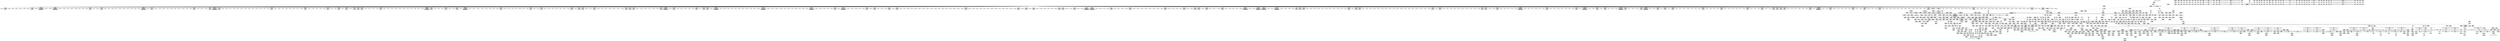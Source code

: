 digraph {
	CE0x52ef9e0 [shape=record,shape=Mrecord,label="{CE0x52ef9e0|may_rename:_tmp31|security/selinux/hooks.c,1829}"]
	CE0x5323630 [shape=record,shape=Mrecord,label="{CE0x5323630|may_rename:_sid5|security/selinux/hooks.c,1821}"]
	CE0x52e45c0 [shape=record,shape=Mrecord,label="{CE0x52e45c0|GLOBAL:_lockdep_rcu_suspicious|*Constant*}"]
	CE0x52875c0 [shape=record,shape=Mrecord,label="{CE0x52875c0|may_rename:_tmp3|security/selinux/hooks.c,1813|*SummSource*}"]
	CE0x529b190 [shape=record,shape=Mrecord,label="{CE0x529b190|0:_i16,_56:_i8*,_:_CRE_768,776_|*MultipleSource*|*LoadInst*|security/selinux/hooks.c,1814|security/selinux/hooks.c,1814}"]
	CE0x52d62f0 [shape=record,shape=Mrecord,label="{CE0x52d62f0|i32_78|*Constant*}"]
	CE0x5322f60 [shape=record,shape=Mrecord,label="{CE0x5322f60|may_rename:_dentry|security/selinux/hooks.c,1820}"]
	CE0x5274220 [shape=record,shape=Mrecord,label="{CE0x5274220|0:_i16,_56:_i8*,_:_CRE_890,891_}"]
	CE0x527afd0 [shape=record,shape=Mrecord,label="{CE0x527afd0|0:_i16,_56:_i8*,_:_CRE_146,147_}"]
	CE0x522a390 [shape=record,shape=Mrecord,label="{CE0x522a390|may_rename:_old_dir|Function::may_rename&Arg::old_dir::|*SummSink*}"]
	CE0x52ebff0 [shape=record,shape=Mrecord,label="{CE0x52ebff0|may_rename:_tmp5|security/selinux/hooks.c,1814|*SummSink*}"]
	CE0x654de10 [shape=record,shape=Mrecord,label="{CE0x654de10|selinux_inode_rename:_tmp2}"]
	CE0x5287b80 [shape=record,shape=Mrecord,label="{CE0x5287b80|0:_i16,_56:_i8*,_:_CRE_191,192_}"]
	CE0x52e4760 [shape=record,shape=Mrecord,label="{CE0x52e4760|GLOBAL:_lockdep_rcu_suspicious|*Constant*|*SummSink*}"]
	CE0x52965f0 [shape=record,shape=Mrecord,label="{CE0x52965f0|0:_i16,_56:_i8*,_:_CRE_589,590_}"]
	CE0x534b310 [shape=record,shape=Mrecord,label="{CE0x534b310|may_rename:_call18|security/selinux/hooks.c,1830}"]
	CE0x525fd30 [shape=record,shape=Mrecord,label="{CE0x525fd30|may_rename:_if.then|*SummSource*}"]
	CE0x5224a00 [shape=record,shape=Mrecord,label="{CE0x5224a00|may_rename:_tmp}"]
	CE0x654de80 [shape=record,shape=Mrecord,label="{CE0x654de80|selinux_inode_rename:_tmp2|*SummSource*}"]
	CE0x533da50 [shape=record,shape=Mrecord,label="{CE0x533da50|may_rename:_tobool9|security/selinux/hooks.c,1827}"]
	CE0x531e750 [shape=record,shape=Mrecord,label="{CE0x531e750|i32_10485760|*Constant*|*SummSink*}"]
	CE0x52d25b0 [shape=record,shape=Mrecord,label="{CE0x52d25b0|i8_1|*Constant*}"]
	CE0x536d9a0 [shape=record,shape=Mrecord,label="{CE0x536d9a0|may_rename:_call32|security/selinux/hooks.c,1840|*SummSink*}"]
	CE0x5298860 [shape=record,shape=Mrecord,label="{CE0x5298860|0:_i16,_56:_i8*,_:_CRE_618,619_}"]
	CE0x525e2e0 [shape=record,shape=Mrecord,label="{CE0x525e2e0|may_rename:_if.then27}"]
	CE0x531bb50 [shape=record,shape=Mrecord,label="{CE0x531bb50|may_rename:_tmp16|security/selinux/hooks.c,1824|*SummSource*}"]
	CE0x522e570 [shape=record,shape=Mrecord,label="{CE0x522e570|current_sid:_tmp14|security/selinux/hooks.c,218|*SummSink*}"]
	CE0x5295ed0 [shape=record,shape=Mrecord,label="{CE0x5295ed0|0:_i16,_56:_i8*,_:_CRE_583,584_}"]
	CE0x527a0b0 [shape=record,shape=Mrecord,label="{CE0x527a0b0|may_rename:_tmp4|*LoadInst*|security/selinux/hooks.c,1814}"]
	CE0x534a1c0 [shape=record,shape=Mrecord,label="{CE0x534a1c0|may_rename:_tmp39|security/selinux/hooks.c,1832|*SummSource*}"]
	CE0x5227650 [shape=record,shape=Mrecord,label="{CE0x5227650|_call_void_mcount()_#3|*SummSource*}"]
	CE0x6ea62f0 [shape=record,shape=Mrecord,label="{CE0x6ea62f0|selinux_inode_rename:_tmp3}"]
	CE0x5387bd0 [shape=record,shape=Mrecord,label="{CE0x5387bd0|may_rename:_tmp67|security/selinux/hooks.c,1845}"]
	CE0x527cbc0 [shape=record,shape=Mrecord,label="{CE0x527cbc0|0:_i16,_56:_i8*,_:_CRE_169,170_}"]
	CE0x52efb60 [shape=record,shape=Mrecord,label="{CE0x52efb60|may_rename:_tmp31|security/selinux/hooks.c,1829|*SummSource*}"]
	CE0x527d1b0 [shape=record,shape=Mrecord,label="{CE0x527d1b0|0:_i16,_56:_i8*,_:_CRE_174,175_}"]
	CE0x53b0990 [shape=record,shape=Mrecord,label="{CE0x53b0990|get_current:_tmp1|*SummSource*}"]
	CE0x5244370 [shape=record,shape=Mrecord,label="{CE0x5244370|may_rename:_return|*SummSource*}"]
	CE0x5329750 [shape=record,shape=Mrecord,label="{CE0x5329750|may_rename:_conv28|security/selinux/hooks.c,1839|*SummSource*}"]
	CE0x52935d0 [shape=record,shape=Mrecord,label="{CE0x52935d0|0:_i16,_56:_i8*,_:_CRE_540,544_|*MultipleSource*|*LoadInst*|security/selinux/hooks.c,1814|security/selinux/hooks.c,1814}"]
	CE0x52d1570 [shape=record,shape=Mrecord,label="{CE0x52d1570|i64*_getelementptr_inbounds_(_11_x_i64_,_11_x_i64_*___llvm_gcov_ctr125,_i64_0,_i64_6)|*Constant*|*SummSource*}"]
	CE0x527b100 [shape=record,shape=Mrecord,label="{CE0x527b100|0:_i16,_56:_i8*,_:_CRE_147,148_}"]
	CE0x532bc80 [shape=record,shape=Mrecord,label="{CE0x532bc80|28:_i32,_:_CRE_28,32_|*MultipleSource*|*LoadInst*|security/selinux/hooks.c,1816|security/selinux/hooks.c,1816|security/selinux/hooks.c,1840}"]
	CE0x5386ca0 [shape=record,shape=Mrecord,label="{CE0x5386ca0|i64_24|*Constant*|*SummSink*}"]
	CE0x526ec90 [shape=record,shape=Mrecord,label="{CE0x526ec90|i64_2|*Constant*}"]
	CE0x538dc20 [shape=record,shape=Mrecord,label="{CE0x538dc20|may_rename:_d_inode41|security/selinux/hooks.c,1845|*SummSource*}"]
	CE0x5261410 [shape=record,shape=Mrecord,label="{CE0x5261410|may_rename:_return|*SummSink*}"]
	CE0x536b180 [shape=record,shape=Mrecord,label="{CE0x536b180|may_rename:_d_inode36|security/selinux/hooks.c,1843|*SummSource*}"]
	CE0x5225ef0 [shape=record,shape=Mrecord,label="{CE0x5225ef0|selinux_inode_rename:_tmp1}"]
	CE0x5294bd0 [shape=record,shape=Mrecord,label="{CE0x5294bd0|0:_i16,_56:_i8*,_:_CRE_567,568_}"]
	CE0x52e70e0 [shape=record,shape=Mrecord,label="{CE0x52e70e0|0:_i16,_56:_i8*,_:_CRE_893,894_}"]
	CE0x5296130 [shape=record,shape=Mrecord,label="{CE0x5296130|0:_i16,_56:_i8*,_:_CRE_585,586_}"]
	CE0x5268090 [shape=record,shape=Mrecord,label="{CE0x5268090|current_sid:_tmp2}"]
	CE0x531e910 [shape=record,shape=Mrecord,label="{CE0x531e910|avc_has_perm:_requested|Function::avc_has_perm&Arg::requested::}"]
	CE0x527a7a0 [shape=record,shape=Mrecord,label="{CE0x527a7a0|0:_i16,_56:_i8*,_:_CRE_139,140_}"]
	CE0x534b900 [shape=record,shape=Mrecord,label="{CE0x534b900|i32_4194304|*Constant*|*SummSource*}"]
	CE0x5262f60 [shape=record,shape=Mrecord,label="{CE0x5262f60|104:_%struct.inode*,_:_CRE_148,149_}"]
	CE0x5247750 [shape=record,shape=Mrecord,label="{CE0x5247750|i64*_getelementptr_inbounds_(_2_x_i64_,_2_x_i64_*___llvm_gcov_ctr98,_i64_0,_i64_1)|*Constant*|*SummSource*}"]
	CE0x52945e0 [shape=record,shape=Mrecord,label="{CE0x52945e0|0:_i16,_56:_i8*,_:_CRE_562,563_}"]
	CE0x52eddb0 [shape=record,shape=Mrecord,label="{CE0x52eddb0|may_rename:_i_security4|security/selinux/hooks.c,1816|*SummSink*}"]
	CE0x52745a0 [shape=record,shape=Mrecord,label="{CE0x52745a0|may_rename:_tmp60|security/selinux/hooks.c,1843}"]
	CE0x52cbe50 [shape=record,shape=Mrecord,label="{CE0x52cbe50|current_sid:_tmp7|security/selinux/hooks.c,218|*SummSource*}"]
	CE0x5343370 [shape=record,shape=Mrecord,label="{CE0x5343370|may_rename:_tmp73|security/selinux/hooks.c,1849|*SummSource*}"]
	CE0x531ea20 [shape=record,shape=Mrecord,label="{CE0x531ea20|avc_has_perm:_requested|Function::avc_has_perm&Arg::requested::|*SummSource*}"]
	CE0x52939f0 [shape=record,shape=Mrecord,label="{CE0x52939f0|0:_i16,_56:_i8*,_:_CRE_553,554_}"]
	CE0x52442d0 [shape=record,shape=Mrecord,label="{CE0x52442d0|may_rename:_return}"]
	CE0x5281f50 [shape=record,shape=Mrecord,label="{CE0x5281f50|104:_%struct.inode*,_:_CRE_169,170_}"]
	CE0x5343e00 [shape=record,shape=Mrecord,label="{CE0x5343e00|may_rename:_conv50|security/selinux/hooks.c,1848|*SummSource*}"]
	CE0x5281e20 [shape=record,shape=Mrecord,label="{CE0x5281e20|104:_%struct.inode*,_:_CRE_168,169_}"]
	CE0x5288630 [shape=record,shape=Mrecord,label="{CE0x5288630|0:_i16,_56:_i8*,_:_CRE_200,201_}"]
	CE0x5279d20 [shape=record,shape=Mrecord,label="{CE0x5279d20|104:_%struct.inode*,_:_CRE_317,318_}"]
	CE0x533fa60 [shape=record,shape=Mrecord,label="{CE0x533fa60|may_rename:_tmp29|security/selinux/hooks.c,1829}"]
	CE0x527e380 [shape=record,shape=Mrecord,label="{CE0x527e380|0:_i16,_56:_i8*,_:_CRE_189,190_}"]
	CE0x52d4400 [shape=record,shape=Mrecord,label="{CE0x52d4400|i64*_getelementptr_inbounds_(_11_x_i64_,_11_x_i64_*___llvm_gcov_ctr125,_i64_0,_i64_10)|*Constant*|*SummSink*}"]
	CE0x52827a0 [shape=record,shape=Mrecord,label="{CE0x52827a0|104:_%struct.inode*,_:_CRE_176,177_}"]
	CE0x529f8b0 [shape=record,shape=Mrecord,label="{CE0x529f8b0|0:_i16,_56:_i8*,_:_CRE_808,816_|*MultipleSource*|*LoadInst*|security/selinux/hooks.c,1814|security/selinux/hooks.c,1814}"]
	CE0x534b7d0 [shape=record,shape=Mrecord,label="{CE0x534b7d0|i32_4194304|*Constant*}"]
	CE0x538ad00 [shape=record,shape=Mrecord,label="{CE0x538ad00|current_sid:_tmp16|security/selinux/hooks.c,218}"]
	CE0x53003a0 [shape=record,shape=Mrecord,label="{CE0x53003a0|may_rename:_i_mode|security/selinux/hooks.c,1815|*SummSink*}"]
	CE0x5273fc0 [shape=record,shape=Mrecord,label="{CE0x5273fc0|0:_i16,_56:_i8*,_:_CRE_888,889_}"]
	CE0x52e5e60 [shape=record,shape=Mrecord,label="{CE0x52e5e60|current_sid:_tmp17|security/selinux/hooks.c,218|*SummSource*}"]
	CE0x5349410 [shape=record,shape=Mrecord,label="{CE0x5349410|may_rename:_tmp35|security/selinux/hooks.c,1831|*SummSource*}"]
	CE0x5326f90 [shape=record,shape=Mrecord,label="{CE0x5326f90|may_rename:_u|security/selinux/hooks.c,1820|*SummSource*}"]
	CE0x52e8640 [shape=record,shape=Mrecord,label="{CE0x52e8640|0:_i16,_56:_i8*,_:_CRE_911,912_}"]
	CE0x5377e10 [shape=record,shape=Mrecord,label="{CE0x5377e10|may_rename:_tobool37|security/selinux/hooks.c,1843|*SummSink*}"]
	CE0x529b710 [shape=record,shape=Mrecord,label="{CE0x529b710|i64_16|*Constant*|*SummSink*}"]
	CE0x52cfe50 [shape=record,shape=Mrecord,label="{CE0x52cfe50|current_sid:_tmp13|security/selinux/hooks.c,218}"]
	CE0x52ee8c0 [shape=record,shape=Mrecord,label="{CE0x52ee8c0|may_rename:_tmp8|security/selinux/hooks.c,1815|*SummSink*}"]
	CE0x52a01e0 [shape=record,shape=Mrecord,label="{CE0x52a01e0|0:_i16,_56:_i8*,_:_CRE_848,856_|*MultipleSource*|*LoadInst*|security/selinux/hooks.c,1814|security/selinux/hooks.c,1814}"]
	CE0x52e8050 [shape=record,shape=Mrecord,label="{CE0x52e8050|0:_i16,_56:_i8*,_:_CRE_906,907_}"]
	CE0x52301e0 [shape=record,shape=Mrecord,label="{CE0x52301e0|current_sid:_tmp1|*SummSource*}"]
	CE0x5285390 [shape=record,shape=Mrecord,label="{CE0x5285390|104:_%struct.inode*,_:_CRE_213,214_}"]
	CE0x5267a50 [shape=record,shape=Mrecord,label="{CE0x5267a50|current_sid:_tmp3|*SummSource*}"]
	CE0x5377920 [shape=record,shape=Mrecord,label="{CE0x5377920|may_rename:_tmp72|security/selinux/hooks.c,1849|*SummSource*}"]
	CE0x52898d0 [shape=record,shape=Mrecord,label="{CE0x52898d0|0:_i16,_56:_i8*,_:_CRE_241,242_}"]
	CE0x531d840 [shape=record,shape=Mrecord,label="{CE0x531d840|i16_7|*Constant*|*SummSink*}"]
	CE0x5381a40 [shape=record,shape=Mrecord,label="{CE0x5381a40|may_rename:_tmp81|security/selinux/hooks.c,1854|*SummSink*}"]
	CE0x5215c70 [shape=record,shape=Mrecord,label="{CE0x5215c70|selinux_inode_rename:_entry|*SummSource*}"]
	CE0x528f270 [shape=record,shape=Mrecord,label="{CE0x528f270|0:_i16,_56:_i8*,_:_CRE_328,336_|*MultipleSource*|*LoadInst*|security/selinux/hooks.c,1814|security/selinux/hooks.c,1814}"]
	CE0x5347c50 [shape=record,shape=Mrecord,label="{CE0x5347c50|may_rename:_tmp43|security/selinux/hooks.c,1834|*SummSource*}"]
	CE0x53244b0 [shape=record,shape=Mrecord,label="{CE0x53244b0|avc_has_perm:_entry}"]
	CE0x52952f0 [shape=record,shape=Mrecord,label="{CE0x52952f0|0:_i16,_56:_i8*,_:_CRE_573,574_}"]
	"CONST[source:2(external),value:2(dynamic)][purpose:{subject}]"
	CE0x537fa90 [shape=record,shape=Mrecord,label="{CE0x537fa90|may_rename:_i_security40|security/selinux/hooks.c,1844|*SummSource*}"]
	CE0x531d250 [shape=record,shape=Mrecord,label="{CE0x531d250|avc_has_perm:_tsid|Function::avc_has_perm&Arg::tsid::|*SummSource*}"]
	CE0x6680790 [shape=record,shape=Mrecord,label="{CE0x6680790|selinux_inode_rename:_tmp|*SummSource*}"]
	CE0x52f06e0 [shape=record,shape=Mrecord,label="{CE0x52f06e0|may_rename:_tmp33|security/selinux/hooks.c,1829|*SummSink*}"]
	CE0x52e8fc0 [shape=record,shape=Mrecord,label="{CE0x52e8fc0|0:_i16,_56:_i8*,_:_CRE_919,920_}"]
	CE0x52158f0 [shape=record,shape=Mrecord,label="{CE0x52158f0|selinux_inode_rename:_call|security/selinux/hooks.c,2800|*SummSink*}"]
	CE0x52ce8e0 [shape=record,shape=Mrecord,label="{CE0x52ce8e0|get_current:_tmp3}"]
	CE0x5325780 [shape=record,shape=Mrecord,label="{CE0x5325780|28:_i32,_:_CRE_28,32_|*MultipleSource*|*LoadInst*|security/selinux/hooks.c,1813|security/selinux/hooks.c,1813|security/selinux/hooks.c,1821}"]
	CE0x52399c0 [shape=record,shape=Mrecord,label="{CE0x52399c0|get_current:_tmp4|./arch/x86/include/asm/current.h,14|*SummSource*}"]
	CE0x5337670 [shape=record,shape=Mrecord,label="{CE0x5337670|may_rename:_tmp27|security/selinux/hooks.c,1829}"]
	CE0x52732b0 [shape=record,shape=Mrecord,label="{CE0x52732b0|0:_i16,_56:_i8*,_:_CRE_877,878_}"]
	CE0x521ace0 [shape=record,shape=Mrecord,label="{CE0x521ace0|i32_1|*Constant*}"]
	CE0x533b000 [shape=record,shape=Mrecord,label="{CE0x533b000|may_rename:_tmp19|security/selinux/hooks.c,1826|*SummSink*}"]
	CE0x5283120 [shape=record,shape=Mrecord,label="{CE0x5283120|104:_%struct.inode*,_:_CRE_184,185_}"]
	CE0x5337120 [shape=record,shape=Mrecord,label="{CE0x5337120|may_rename:_tmp26|security/selinux/hooks.c,1829}"]
	CE0x524a0b0 [shape=record,shape=Mrecord,label="{CE0x524a0b0|_call_void_mcount()_#3|*SummSource*}"]
	CE0x528afd0 [shape=record,shape=Mrecord,label="{CE0x528afd0|0:_i16,_56:_i8*,_:_CRE_259,260_}"]
	CE0x5263060 [shape=record,shape=Mrecord,label="{CE0x5263060|104:_%struct.inode*,_:_CRE_149,150_}"]
	CE0x5292e80 [shape=record,shape=Mrecord,label="{CE0x5292e80|0:_i16,_56:_i8*,_:_CRE_512,520_|*MultipleSource*|*LoadInst*|security/selinux/hooks.c,1814|security/selinux/hooks.c,1814}"]
	CE0x531e000 [shape=record,shape=Mrecord,label="{CE0x531e000|may_rename:_call6|security/selinux/hooks.c,1821|*SummSource*}"]
	CE0x533ab00 [shape=record,shape=Mrecord,label="{CE0x533ab00|may_rename:_sclass|security/selinux/hooks.c,1826|*SummSink*}"]
	CE0x5328da0 [shape=record,shape=Mrecord,label="{CE0x5328da0|may_rename:_tmp50|security/selinux/hooks.c,1839|*SummSource*}"]
	CE0x52792b0 [shape=record,shape=Mrecord,label="{CE0x52792b0|104:_%struct.inode*,_:_CRE_307,308_}"]
	CE0x52cd2c0 [shape=record,shape=Mrecord,label="{CE0x52cd2c0|current_sid:_do.end|*SummSource*}"]
	CE0x5387630 [shape=record,shape=Mrecord,label="{CE0x5387630|may_rename:_i_mode42|security/selinux/hooks.c,1845}"]
	CE0x526ab50 [shape=record,shape=Mrecord,label="{CE0x526ab50|current_sid:_tobool1|security/selinux/hooks.c,218|*SummSource*}"]
	CE0x531bbc0 [shape=record,shape=Mrecord,label="{CE0x531bbc0|may_rename:_tmp16|security/selinux/hooks.c,1824|*SummSink*}"]
	CE0x5286630 [shape=record,shape=Mrecord,label="{CE0x5286630|104:_%struct.inode*,_:_CRE_248,256_|*MultipleSource*|security/selinux/hooks.c,1814|Function::selinux_inode_rename&Arg::old_dentry::|Function::selinux_inode_rename&Arg::new_dentry::|Function::may_rename&Arg::old_dentry::|Function::may_rename&Arg::new_dentry::}"]
	CE0x52847b0 [shape=record,shape=Mrecord,label="{CE0x52847b0|104:_%struct.inode*,_:_CRE_203,204_}"]
	CE0x534d510 [shape=record,shape=Mrecord,label="{CE0x534d510|may_rename:_dentry24|security/selinux/hooks.c,1836|*SummSink*}"]
	CE0x5283e30 [shape=record,shape=Mrecord,label="{CE0x5283e30|104:_%struct.inode*,_:_CRE_195,196_}"]
	CE0x522fc00 [shape=record,shape=Mrecord,label="{CE0x522fc00|104:_%struct.inode*,_:_CRE_24,40_|*MultipleSource*|security/selinux/hooks.c,1814|Function::selinux_inode_rename&Arg::old_dentry::|Function::selinux_inode_rename&Arg::new_dentry::|Function::may_rename&Arg::old_dentry::|Function::may_rename&Arg::new_dentry::}"]
	CE0x52d4800 [shape=record,shape=Mrecord,label="{CE0x52d4800|current_sid:_tmp20|security/selinux/hooks.c,218|*SummSource*}"]
	CE0x53ba040 [shape=record,shape=Mrecord,label="{CE0x53ba040|get_current:_tmp1|*SummSink*}"]
	CE0x52834b0 [shape=record,shape=Mrecord,label="{CE0x52834b0|104:_%struct.inode*,_:_CRE_187,188_}"]
	CE0x529c600 [shape=record,shape=Mrecord,label="{CE0x529c600|may_rename:_tmp44|*LoadInst*|security/selinux/hooks.c,1838|*SummSource*}"]
	CE0x528a8b0 [shape=record,shape=Mrecord,label="{CE0x528a8b0|0:_i16,_56:_i8*,_:_CRE_253,254_}"]
	CE0x528b5c0 [shape=record,shape=Mrecord,label="{CE0x528b5c0|0:_i16,_56:_i8*,_:_CRE_264,265_}"]
	CE0x5284b40 [shape=record,shape=Mrecord,label="{CE0x5284b40|104:_%struct.inode*,_:_CRE_206,207_}"]
	CE0x5298ac0 [shape=record,shape=Mrecord,label="{CE0x5298ac0|0:_i16,_56:_i8*,_:_CRE_620,621_}"]
	CE0x5269470 [shape=record,shape=Mrecord,label="{CE0x5269470|GLOBAL:_current_sid.__warned|Global_var:current_sid.__warned}"]
	CE0x5291570 [shape=record,shape=Mrecord,label="{CE0x5291570|0:_i16,_56:_i8*,_:_CRE_476,477_}"]
	CE0x5345a60 [shape=record,shape=Mrecord,label="{CE0x5345a60|i64_12|*Constant*|*SummSink*}"]
	CE0x5339460 [shape=record,shape=Mrecord,label="{CE0x5339460|may_rename:_tmp80|security/selinux/hooks.c,1854|*SummSource*}"]
	CE0x521b3c0 [shape=record,shape=Mrecord,label="{CE0x521b3c0|may_rename:_if.then38}"]
	CE0x533d260 [shape=record,shape=Mrecord,label="{CE0x533d260|may_rename:_call8|security/selinux/hooks.c,1825|*SummSink*}"]
	CE0x5289f30 [shape=record,shape=Mrecord,label="{CE0x5289f30|0:_i16,_56:_i8*,_:_CRE_245,246_}"]
	CE0x52983a0 [shape=record,shape=Mrecord,label="{CE0x52983a0|0:_i16,_56:_i8*,_:_CRE_614,615_}"]
	CE0x527edb0 [shape=record,shape=Mrecord,label="{CE0x527edb0|0:_i16,_56:_i8*,_:_CRE_48,56_|*MultipleSource*|*LoadInst*|security/selinux/hooks.c,1814|security/selinux/hooks.c,1814}"]
	CE0x5291220 [shape=record,shape=Mrecord,label="{CE0x5291220|0:_i16,_56:_i8*,_:_CRE_473,474_}"]
	CE0x52d6570 [shape=record,shape=Mrecord,label="{CE0x52d6570|current_sid:_cred|security/selinux/hooks.c,218}"]
	CE0x5329150 [shape=record,shape=Mrecord,label="{CE0x5329150|i32_9437184|*Constant*}"]
	CE0x5278de0 [shape=record,shape=Mrecord,label="{CE0x5278de0|104:_%struct.inode*,_:_CRE_305,306_}"]
	CE0x52ce7d0 [shape=record,shape=Mrecord,label="{CE0x52ce7d0|current_sid:_tmp11|security/selinux/hooks.c,218|*SummSink*}"]
	CE0x538ae80 [shape=record,shape=Mrecord,label="{CE0x538ae80|current_sid:_tmp16|security/selinux/hooks.c,218|*SummSource*}"]
	CE0x532ae30 [shape=record,shape=Mrecord,label="{CE0x532ae30|i64_15|*Constant*|*SummSource*}"]
	CE0x534b600 [shape=record,shape=Mrecord,label="{CE0x534b600|may_rename:_call18|security/selinux/hooks.c,1830|*SummSink*}"]
	CE0x5239600 [shape=record,shape=Mrecord,label="{CE0x5239600|may_rename:_d_inode|security/selinux/hooks.c,1814|*SummSink*}"]
	CE0x529a650 [shape=record,shape=Mrecord,label="{CE0x529a650|0:_i16,_56:_i8*,_:_CRE_712,728_|*MultipleSource*|*LoadInst*|security/selinux/hooks.c,1814|security/selinux/hooks.c,1814}"]
	CE0x5249df0 [shape=record,shape=Mrecord,label="{CE0x5249df0|current_sid:_tmp3|*SummSink*}"]
	CE0x5298990 [shape=record,shape=Mrecord,label="{CE0x5298990|0:_i16,_56:_i8*,_:_CRE_619,620_}"]
	CE0x5288760 [shape=record,shape=Mrecord,label="{CE0x5288760|0:_i16,_56:_i8*,_:_CRE_201,202_}"]
	CE0x5236780 [shape=record,shape=Mrecord,label="{CE0x5236780|GLOBAL:___llvm_gcov_ctr125|Global_var:__llvm_gcov_ctr125|*SummSource*}"]
	CE0x52eb0d0 [shape=record,shape=Mrecord,label="{CE0x52eb0d0|0:_i16,_56:_i8*,_:_CRE_979,980_}"]
	CE0x523dc90 [shape=record,shape=Mrecord,label="{CE0x523dc90|GLOBAL:_may_rename|*Constant*|*SummSink*}"]
	CE0x527cf50 [shape=record,shape=Mrecord,label="{CE0x527cf50|0:_i16,_56:_i8*,_:_CRE_172,173_}"]
	CE0x52d5f40 [shape=record,shape=Mrecord,label="{CE0x52d5f40|_ret_%struct.task_struct*_%tmp4,_!dbg_!27714|./arch/x86/include/asm/current.h,14}"]
	CE0x525fe40 [shape=record,shape=Mrecord,label="{CE0x525fe40|may_rename:_if.then|*SummSink*}"]
	CE0x532b1b0 [shape=record,shape=Mrecord,label="{CE0x532b1b0|i64_16|*Constant*|*SummSource*}"]
	CE0x5375f50 [shape=record,shape=Mrecord,label="{CE0x5375f50|may_rename:_tmp63|*LoadInst*|security/selinux/hooks.c,1844|*SummSink*}"]
	CE0x52eb410 [shape=record,shape=Mrecord,label="{CE0x52eb410|0:_i16,_56:_i8*,_:_CRE_982,983_}"]
	CE0x5344140 [shape=record,shape=Mrecord,label="{CE0x5344140|may_rename:_call51|security/selinux/hooks.c,1846}"]
	CE0x5279760 [shape=record,shape=Mrecord,label="{CE0x5279760|104:_%struct.inode*,_:_CRE_312,313_}"]
	CE0x5376b70 [shape=record,shape=Mrecord,label="{CE0x5376b70|may_rename:_tobool49|security/selinux/hooks.c,1848|*SummSource*}"]
	CE0x52d1fb0 [shape=record,shape=Mrecord,label="{CE0x52d1fb0|current_sid:_tmp15|security/selinux/hooks.c,218}"]
	CE0x52281e0 [shape=record,shape=Mrecord,label="{CE0x52281e0|_ret_i32_%call,_!dbg_!27716|security/selinux/hooks.c,2800}"]
	CE0x5326cc0 [shape=record,shape=Mrecord,label="{CE0x5326cc0|may_rename:_type|security/selinux/hooks.c,1818}"]
	CE0x52e5350 [shape=record,shape=Mrecord,label="{CE0x52e5350|i8*_getelementptr_inbounds_(_45_x_i8_,_45_x_i8_*_.str12,_i32_0,_i32_0)|*Constant*|*SummSource*}"]
	CE0x531ee70 [shape=record,shape=Mrecord,label="{CE0x531ee70|avc_has_perm:_auditdata|Function::avc_has_perm&Arg::auditdata::|*SummSource*}"]
	CE0x529f230 [shape=record,shape=Mrecord,label="{CE0x529f230|may_rename:_tmp46|security/selinux/hooks.c,1838|*SummSink*}"]
	CE0x533cf70 [shape=record,shape=Mrecord,label="{CE0x533cf70|may_rename:_call8|security/selinux/hooks.c,1825}"]
	CE0x524a010 [shape=record,shape=Mrecord,label="{CE0x524a010|_call_void_mcount()_#3}"]
	CE0x5298140 [shape=record,shape=Mrecord,label="{CE0x5298140|0:_i16,_56:_i8*,_:_CRE_612,613_}"]
	CE0x52e7df0 [shape=record,shape=Mrecord,label="{CE0x52e7df0|0:_i16,_56:_i8*,_:_CRE_904,905_}"]
	CE0x536cca0 [shape=record,shape=Mrecord,label="{CE0x536cca0|i64_19|*Constant*|*SummSource*}"]
	CE0x528ab10 [shape=record,shape=Mrecord,label="{CE0x528ab10|0:_i16,_56:_i8*,_:_CRE_255,256_}"]
	CE0x53443e0 [shape=record,shape=Mrecord,label="{CE0x53443e0|may_rename:_call51|security/selinux/hooks.c,1846|*SummSink*}"]
	CE0x531dae0 [shape=record,shape=Mrecord,label="{CE0x531dae0|avc_has_perm:_tclass|Function::avc_has_perm&Arg::tclass::|*SummSink*}"]
	CE0x527da00 [shape=record,shape=Mrecord,label="{CE0x527da00|0:_i16,_56:_i8*,_:_CRE_181,182_}"]
	CE0x5301560 [shape=record,shape=Mrecord,label="{CE0x5301560|may_rename:_conv|security/selinux/hooks.c,1815|*SummSource*}"]
	CE0x532a770 [shape=record,shape=Mrecord,label="{CE0x532a770|%struct.inode*_null|*Constant*|*SummSink*}"]
	CE0x52871e0 [shape=record,shape=Mrecord,label="{CE0x52871e0|104:_%struct.inode*,_:_CRE_280,288_|*MultipleSource*|security/selinux/hooks.c,1814|Function::selinux_inode_rename&Arg::old_dentry::|Function::selinux_inode_rename&Arg::new_dentry::|Function::may_rename&Arg::old_dentry::|Function::may_rename&Arg::new_dentry::}"]
	CE0x52e8c30 [shape=record,shape=Mrecord,label="{CE0x52e8c30|0:_i16,_56:_i8*,_:_CRE_916,917_}"]
	CE0x528f810 [shape=record,shape=Mrecord,label="{CE0x528f810|0:_i16,_56:_i8*,_:_CRE_352,360_|*MultipleSource*|*LoadInst*|security/selinux/hooks.c,1814|security/selinux/hooks.c,1814}"]
	CE0x538c590 [shape=record,shape=Mrecord,label="{CE0x538c590|current_sid:_tobool|security/selinux/hooks.c,218|*SummSink*}"]
	CE0x5326da0 [shape=record,shape=Mrecord,label="{CE0x5326da0|may_rename:_type|security/selinux/hooks.c,1818|*SummSource*}"]
	CE0x5263160 [shape=record,shape=Mrecord,label="{CE0x5263160|104:_%struct.inode*,_:_CRE_150,151_}"]
	CE0x527db30 [shape=record,shape=Mrecord,label="{CE0x527db30|0:_i16,_56:_i8*,_:_CRE_182,183_}"]
	CE0x538e820 [shape=record,shape=Mrecord,label="{CE0x538e820|i64*_getelementptr_inbounds_(_29_x_i64_,_29_x_i64_*___llvm_gcov_ctr228,_i64_0,_i64_26)|*Constant*|*SummSink*}"]
	CE0x5285e40 [shape=record,shape=Mrecord,label="{CE0x5285e40|104:_%struct.inode*,_:_CRE_222,223_}"]
	CE0x5349d20 [shape=record,shape=Mrecord,label="{CE0x5349d20|may_rename:_tmp38|security/selinux/hooks.c,1832|*SummSource*}"]
	CE0x5380170 [shape=record,shape=Mrecord,label="{CE0x5380170|may_rename:_sid47|security/selinux/hooks.c,1846|*SummSink*}"]
	CE0x5328320 [shape=record,shape=Mrecord,label="{CE0x5328320|i64*_getelementptr_inbounds_(_29_x_i64_,_29_x_i64_*___llvm_gcov_ctr228,_i64_0,_i64_17)|*Constant*|*SummSink*}"]
	CE0x525d6b0 [shape=record,shape=Mrecord,label="{CE0x525d6b0|current_sid:_land.lhs.true}"]
	CE0x52733e0 [shape=record,shape=Mrecord,label="{CE0x52733e0|0:_i16,_56:_i8*,_:_CRE_878,879_}"]
	CE0x52e5ed0 [shape=record,shape=Mrecord,label="{CE0x52e5ed0|current_sid:_tmp17|security/selinux/hooks.c,218|*SummSink*}"]
	CE0x68299b0 [shape=record,shape=Mrecord,label="{CE0x68299b0|i64*_getelementptr_inbounds_(_2_x_i64_,_2_x_i64_*___llvm_gcov_ctr227,_i64_0,_i64_1)|*Constant*}"]
	CE0x5293db0 [shape=record,shape=Mrecord,label="{CE0x5293db0|0:_i16,_56:_i8*,_:_CRE_555,556_}"]
	CE0x53274e0 [shape=record,shape=Mrecord,label="{CE0x53274e0|may_rename:_tmp47|security/selinux/hooks.c,1838|*SummSink*}"]
	CE0x5341e70 [shape=record,shape=Mrecord,label="{CE0x5341e70|may_rename:_sclass48|security/selinux/hooks.c,1847}"]
	CE0x5369300 [shape=record,shape=Mrecord,label="{CE0x5369300|may_rename:_tmp55|security/selinux/hooks.c,1841}"]
	CE0x525fb40 [shape=record,shape=Mrecord,label="{CE0x525fb40|may_rename:_if.then10|*SummSink*}"]
	CE0x5245080 [shape=record,shape=Mrecord,label="{CE0x5245080|i32_0|*Constant*|*SummSink*}"]
	CE0x533bd20 [shape=record,shape=Mrecord,label="{CE0x533bd20|i32_4|*Constant*|*SummSource*}"]
	CE0x52d4100 [shape=record,shape=Mrecord,label="{CE0x52d4100|i64*_getelementptr_inbounds_(_11_x_i64_,_11_x_i64_*___llvm_gcov_ctr125,_i64_0,_i64_10)|*Constant*}"]
	CE0x52cd670 [shape=record,shape=Mrecord,label="{CE0x52cd670|i64*_getelementptr_inbounds_(_11_x_i64_,_11_x_i64_*___llvm_gcov_ctr125,_i64_0,_i64_1)|*Constant*|*SummSource*}"]
	CE0x52e7930 [shape=record,shape=Mrecord,label="{CE0x52e7930|0:_i16,_56:_i8*,_:_CRE_900,901_}"]
	CE0x5224a70 [shape=record,shape=Mrecord,label="{CE0x5224a70|COLLAPSED:_GCMRE___llvm_gcov_ctr228_internal_global_29_x_i64_zeroinitializer:_elem_0:default:}"]
	CE0x5349ba0 [shape=record,shape=Mrecord,label="{CE0x5349ba0|may_rename:_tmp38|security/selinux/hooks.c,1832}"]
	CE0x524fd30 [shape=record,shape=Mrecord,label="{CE0x524fd30|COLLAPSED:_GCMRE___llvm_gcov_ctr227_internal_global_2_x_i64_zeroinitializer:_elem_0:default:}"]
	CE0x5349920 [shape=record,shape=Mrecord,label="{CE0x5349920|may_rename:_tmp37|security/selinux/hooks.c,1832|*SummSink*}"]
	CE0x531b4c0 [shape=record,shape=Mrecord,label="{CE0x531b4c0|may_rename:_tmp59|security/selinux/hooks.c,1843|*SummSink*}"]
	CE0x5348270 [shape=record,shape=Mrecord,label="{CE0x5348270|may_rename:_tmp40|security/selinux/hooks.c,1833}"]
	CE0x5281830 [shape=record,shape=Mrecord,label="{CE0x5281830|104:_%struct.inode*,_:_CRE_163,164_}"]
	CE0x5248db0 [shape=record,shape=Mrecord,label="{CE0x5248db0|may_rename:_tmp13|security/selinux/hooks.c,1823|*SummSource*}"]
	CE0x52e5aa0 [shape=record,shape=Mrecord,label="{CE0x52e5aa0|current_sid:_tmp17|security/selinux/hooks.c,218}"]
	CE0x5271950 [shape=record,shape=Mrecord,label="{CE0x5271950|104:_%struct.inode*,_:_CRE_89,90_}"]
	CE0x52417d0 [shape=record,shape=Mrecord,label="{CE0x52417d0|current_sid:_tobool|security/selinux/hooks.c,218}"]
	CE0x5298600 [shape=record,shape=Mrecord,label="{CE0x5298600|0:_i16,_56:_i8*,_:_CRE_616,617_}"]
	CE0x5375e50 [shape=record,shape=Mrecord,label="{CE0x5375e50|i64_22|*Constant*|*SummSource*}"]
	CE0x5298d20 [shape=record,shape=Mrecord,label="{CE0x5298d20|0:_i16,_56:_i8*,_:_CRE_622,623_}"]
	CE0x52d5610 [shape=record,shape=Mrecord,label="{CE0x52d5610|GLOBAL:_get_current|*Constant*}"]
	CE0x528ff90 [shape=record,shape=Mrecord,label="{CE0x528ff90|0:_i16,_56:_i8*,_:_CRE_392,400_|*MultipleSource*|*LoadInst*|security/selinux/hooks.c,1814|security/selinux/hooks.c,1814}"]
	CE0x531e250 [shape=record,shape=Mrecord,label="{CE0x531e250|i32_(i32,_i32,_i16,_i32,_%struct.common_audit_data*)*_bitcast_(i32_(i32,_i32,_i16,_i32,_%struct.common_audit_data.495*)*_avc_has_perm_to_i32_(i32,_i32,_i16,_i32,_%struct.common_audit_data*)*)|*Constant*}"]
	CE0x5349270 [shape=record,shape=Mrecord,label="{CE0x5349270|may_rename:_tobool19|security/selinux/hooks.c,1832|*SummSink*}"]
	CE0x526b270 [shape=record,shape=Mrecord,label="{CE0x526b270|i64*_getelementptr_inbounds_(_11_x_i64_,_11_x_i64_*___llvm_gcov_ctr125,_i64_0,_i64_8)|*Constant*}"]
	CE0x524ded0 [shape=record,shape=Mrecord,label="{CE0x524ded0|may_rename:_i_security|security/selinux/hooks.c,1813|*SummSource*}"]
	CE0x5287550 [shape=record,shape=Mrecord,label="{CE0x5287550|may_rename:_tmp3|security/selinux/hooks.c,1813}"]
	CE0x52ec450 [shape=record,shape=Mrecord,label="{CE0x52ec450|may_rename:_tobool12|security/selinux/hooks.c,1829}"]
	CE0x52738a0 [shape=record,shape=Mrecord,label="{CE0x52738a0|0:_i16,_56:_i8*,_:_CRE_882,883_}"]
	CE0x53380f0 [shape=record,shape=Mrecord,label="{CE0x53380f0|may_rename:_tmp23|security/selinux/hooks.c,1827|*SummSink*}"]
	CE0x526c770 [shape=record,shape=Mrecord,label="{CE0x526c770|current_sid:_if.then|*SummSink*}"]
	CE0x531de80 [shape=record,shape=Mrecord,label="{CE0x531de80|may_rename:_call6|security/selinux/hooks.c,1821}"]
	CE0x5281700 [shape=record,shape=Mrecord,label="{CE0x5281700|104:_%struct.inode*,_:_CRE_162,163_}"]
	CE0x5327000 [shape=record,shape=Mrecord,label="{CE0x5327000|0:_i8,_8:_%struct.dentry*,_24:_%struct.selinux_audit_data*,_:_SCMRE_0,1_|*MultipleSource*|security/selinux/hooks.c, 1807|security/selinux/hooks.c,1818}"]
	CE0x5263980 [shape=record,shape=Mrecord,label="{CE0x5263980|104:_%struct.inode*,_:_CRE_157,158_}"]
	CE0x531f540 [shape=record,shape=Mrecord,label="{CE0x531f540|may_rename:_tobool|security/selinux/hooks.c,1823|*SummSink*}"]
	CE0x529a4a0 [shape=record,shape=Mrecord,label="{CE0x529a4a0|0:_i16,_56:_i8*,_:_CRE_704,712_|*MultipleSource*|*LoadInst*|security/selinux/hooks.c,1814|security/selinux/hooks.c,1814}"]
	CE0x5286300 [shape=record,shape=Mrecord,label="{CE0x5286300|104:_%struct.inode*,_:_CRE_240,248_|*MultipleSource*|security/selinux/hooks.c,1814|Function::selinux_inode_rename&Arg::old_dentry::|Function::selinux_inode_rename&Arg::new_dentry::|Function::may_rename&Arg::old_dentry::|Function::may_rename&Arg::new_dentry::}"]
	CE0x52890e0 [shape=record,shape=Mrecord,label="{CE0x52890e0|0:_i16,_56:_i8*,_:_CRE_208,210_|*MultipleSource*|*LoadInst*|security/selinux/hooks.c,1814|security/selinux/hooks.c,1814}"]
	CE0x52f03f0 [shape=record,shape=Mrecord,label="{CE0x52f03f0|may_rename:_tmp33|security/selinux/hooks.c,1829}"]
	CE0x528eec0 [shape=record,shape=Mrecord,label="{CE0x528eec0|0:_i16,_56:_i8*,_:_CRE_472,473_}"]
	CE0x5347470 [shape=record,shape=Mrecord,label="{CE0x5347470|may_rename:_tmp42|security/selinux/hooks.c,1834|*SummSink*}"]
	CE0x528e1b0 [shape=record,shape=Mrecord,label="{CE0x528e1b0|0:_i16,_56:_i8*,_:_CRE_301,302_}"]
	CE0x52d6760 [shape=record,shape=Mrecord,label="{CE0x52d6760|current_sid:_cred|security/selinux/hooks.c,218|*SummSource*}"]
	CE0x527ce20 [shape=record,shape=Mrecord,label="{CE0x527ce20|0:_i16,_56:_i8*,_:_CRE_171,172_}"]
	CE0x527b6f0 [shape=record,shape=Mrecord,label="{CE0x527b6f0|0:_i16,_56:_i8*,_:_CRE_152,153_}"]
	CE0x5338970 [shape=record,shape=Mrecord,label="{CE0x5338970|may_rename:_tmp79|security/selinux/hooks.c,1853|*SummSink*}"]
	CE0x5337020 [shape=record,shape=Mrecord,label="{CE0x5337020|i64_7|*Constant*|*SummSink*}"]
	CE0x533b4d0 [shape=record,shape=Mrecord,label="{CE0x533b4d0|may_rename:_tmp21|security/selinux/hooks.c,1827|*SummSink*}"]
	CE0x527ef00 [shape=record,shape=Mrecord,label="{CE0x527ef00|0:_i16,_56:_i8*,_:_CRE_56,64_|*MultipleSource*|*LoadInst*|security/selinux/hooks.c,1814|security/selinux/hooks.c,1814}"]
	CE0x5318ae0 [shape=record,shape=Mrecord,label="{CE0x5318ae0|may_rename:_tmp11|security/selinux/hooks.c,1821}"]
	CE0x5260540 [shape=record,shape=Mrecord,label="{CE0x5260540|may_rename:_if.end22|*SummSource*}"]
	CE0x528a780 [shape=record,shape=Mrecord,label="{CE0x528a780|0:_i16,_56:_i8*,_:_CRE_252,253_}"]
	CE0x526ad90 [shape=record,shape=Mrecord,label="{CE0x526ad90|_ret_i32_%tmp24,_!dbg_!27742|security/selinux/hooks.c,220}"]
	CE0x5285130 [shape=record,shape=Mrecord,label="{CE0x5285130|104:_%struct.inode*,_:_CRE_211,212_}"]
	CE0x52e76d0 [shape=record,shape=Mrecord,label="{CE0x52e76d0|0:_i16,_56:_i8*,_:_CRE_898,899_}"]
	CE0x5300c90 [shape=record,shape=Mrecord,label="{CE0x5300c90|may_rename:_cmp|security/selinux/hooks.c,1815|*SummSink*}"]
	CE0x52619c0 [shape=record,shape=Mrecord,label="{CE0x52619c0|get_current:_tmp2|*SummSource*}"]
	CE0x52e6380 [shape=record,shape=Mrecord,label="{CE0x52e6380|current_sid:_tmp18|security/selinux/hooks.c,218}"]
	CE0x5291920 [shape=record,shape=Mrecord,label="{CE0x5291920|0:_i16,_56:_i8*,_:_CRE_478,479_}"]
	CE0x52eaef0 [shape=record,shape=Mrecord,label="{CE0x52eaef0|0:_i16,_56:_i8*,_:_CRE_978,979_}"]
	CE0x5282080 [shape=record,shape=Mrecord,label="{CE0x5282080|104:_%struct.inode*,_:_CRE_170,171_}"]
	CE0x52d7d70 [shape=record,shape=Mrecord,label="{CE0x52d7d70|current_sid:_tmp22|security/selinux/hooks.c,218}"]
	CE0x5267b70 [shape=record,shape=Mrecord,label="{CE0x5267b70|may_rename:_if.then20|*SummSink*}"]
	CE0x52e5060 [shape=record,shape=Mrecord,label="{CE0x52e5060|i32_218|*Constant*|*SummSink*}"]
	CE0x52957b0 [shape=record,shape=Mrecord,label="{CE0x52957b0|0:_i16,_56:_i8*,_:_CRE_577,578_}"]
	CE0x5288e80 [shape=record,shape=Mrecord,label="{CE0x5288e80|0:_i16,_56:_i8*,_:_CRE_207,208_}"]
	CE0x6829a80 [shape=record,shape=Mrecord,label="{CE0x6829a80|i64*_getelementptr_inbounds_(_2_x_i64_,_2_x_i64_*___llvm_gcov_ctr227,_i64_0,_i64_1)|*Constant*|*SummSource*}"]
	CE0x5273180 [shape=record,shape=Mrecord,label="{CE0x5273180|0:_i16,_56:_i8*,_:_CRE_876,877_}"]
	CE0x5275270 [shape=record,shape=Mrecord,label="{CE0x5275270|may_rename:_tmp62|security/selinux/hooks.c,1843|*SummSink*}"]
	CE0x528f630 [shape=record,shape=Mrecord,label="{CE0x528f630|0:_i16,_56:_i8*,_:_CRE_344,352_|*MultipleSource*|*LoadInst*|security/selinux/hooks.c,1814|security/selinux/hooks.c,1814}"]
	CE0x52d9060 [shape=record,shape=Mrecord,label="{CE0x52d9060|i64*_getelementptr_inbounds_(_2_x_i64_,_2_x_i64_*___llvm_gcov_ctr98,_i64_0,_i64_0)|*Constant*}"]
	CE0x532a580 [shape=record,shape=Mrecord,label="{CE0x532a580|%struct.inode*_null|*Constant*|*SummSource*}"]
	CE0x528e8d0 [shape=record,shape=Mrecord,label="{CE0x528e8d0|0:_i16,_56:_i8*,_:_CRE_307,308_}"]
	CE0x528b820 [shape=record,shape=Mrecord,label="{CE0x528b820|0:_i16,_56:_i8*,_:_CRE_266,267_}"]
	CE0x52eed90 [shape=record,shape=Mrecord,label="{CE0x52eed90|i64_9|*Constant*}"]
	CE0x52cea10 [shape=record,shape=Mrecord,label="{CE0x52cea10|get_current:_tmp3|*SummSink*}"]
	CE0x528d4a0 [shape=record,shape=Mrecord,label="{CE0x528d4a0|0:_i16,_56:_i8*,_:_CRE_290,291_}"]
	CE0x534d210 [shape=record,shape=Mrecord,label="{CE0x534d210|may_rename:_d_inode25|security/selinux/hooks.c,1838|*SummSink*}"]
	CE0x525e460 [shape=record,shape=Mrecord,label="{CE0x525e460|may_rename:_if.then27|*SummSink*}"]
	CE0x522bc30 [shape=record,shape=Mrecord,label="{CE0x522bc30|may_rename:_entry|*SummSink*}"]
	CE0x5275100 [shape=record,shape=Mrecord,label="{CE0x5275100|may_rename:_tmp62|security/selinux/hooks.c,1843|*SummSource*}"]
	CE0x5216890 [shape=record,shape=Mrecord,label="{CE0x5216890|selinux_inode_rename:_tmp1|*SummSource*}"]
	CE0x528bbb0 [shape=record,shape=Mrecord,label="{CE0x528bbb0|0:_i16,_56:_i8*,_:_CRE_269,270_}"]
	CE0x53133f0 [shape=record,shape=Mrecord,label="{CE0x53133f0|may_rename:_tmp9|*LoadInst*|security/selinux/hooks.c,1816|*SummSink*}"]
	CE0x5273510 [shape=record,shape=Mrecord,label="{CE0x5273510|0:_i16,_56:_i8*,_:_CRE_879,880_}"]
	CE0x526c240 [shape=record,shape=Mrecord,label="{CE0x526c240|may_rename:_if.then34}"]
	CE0x533bf90 [shape=record,shape=Mrecord,label="{CE0x533bf90|may_rename:_sclass|security/selinux/hooks.c,1826|*SummSource*}"]
	CE0x52ef540 [shape=record,shape=Mrecord,label="{CE0x52ef540|may_rename:_tmp30|security/selinux/hooks.c,1829|*SummSource*}"]
	CE0x52e9350 [shape=record,shape=Mrecord,label="{CE0x52e9350|0:_i16,_56:_i8*,_:_CRE_922,923_}"]
	CE0x5347350 [shape=record,shape=Mrecord,label="{CE0x5347350|i64*_getelementptr_inbounds_(_29_x_i64_,_29_x_i64_*___llvm_gcov_ctr228,_i64_0,_i64_14)|*Constant*|*SummSource*}"]
	CE0x534c680 [shape=record,shape=Mrecord,label="{CE0x534c680|may_rename:_u23|security/selinux/hooks.c,1836|*SummSink*}"]
	CE0x526fac0 [shape=record,shape=Mrecord,label="{CE0x526fac0|may_rename:_i_security40|security/selinux/hooks.c,1844|*SummSink*}"]
	CE0x5244c20 [shape=record,shape=Mrecord,label="{CE0x5244c20|current_sid:_tmp6|security/selinux/hooks.c,218|*SummSource*}"]
	CE0x536ae20 [shape=record,shape=Mrecord,label="{CE0x536ae20|may_rename:_d_inode36|security/selinux/hooks.c,1843|*SummSink*}"]
	CE0x5341a60 [shape=record,shape=Mrecord,label="{CE0x5341a60|may_rename:_tmp75|security/selinux/hooks.c,1850|*SummSource*}"]
	CE0x52604d0 [shape=record,shape=Mrecord,label="{CE0x52604d0|may_rename:_if.end22}"]
	CE0x52e90f0 [shape=record,shape=Mrecord,label="{CE0x52e90f0|0:_i16,_56:_i8*,_:_CRE_920,921_}"]
	CE0x529f4b0 [shape=record,shape=Mrecord,label="{CE0x529f4b0|may_rename:_tmp47|security/selinux/hooks.c,1838}"]
	CE0x5282540 [shape=record,shape=Mrecord,label="{CE0x5282540|104:_%struct.inode*,_:_CRE_174,175_}"]
	CE0x52608c0 [shape=record,shape=Mrecord,label="{CE0x52608c0|_call_void_mcount()_#3|*SummSource*}"]
	CE0x529add0 [shape=record,shape=Mrecord,label="{CE0x529add0|0:_i16,_56:_i8*,_:_CRE_752,756_|*MultipleSource*|*LoadInst*|security/selinux/hooks.c,1814|security/selinux/hooks.c,1814}"]
	CE0x5339e70 [shape=record,shape=Mrecord,label="{CE0x5339e70|may_rename:_tmp20|security/selinux/hooks.c,1827}"]
	CE0x523eaf0 [shape=record,shape=Mrecord,label="{CE0x523eaf0|GLOBAL:_current_sid|*Constant*|*SummSource*}"]
	CE0x533fd50 [shape=record,shape=Mrecord,label="{CE0x533fd50|may_rename:_tmp29|security/selinux/hooks.c,1829|*SummSink*}"]
	CE0x5324180 [shape=record,shape=Mrecord,label="{CE0x5324180|i32_3|*Constant*|*SummSink*}"]
	CE0x5282ec0 [shape=record,shape=Mrecord,label="{CE0x5282ec0|104:_%struct.inode*,_:_CRE_182,183_}"]
	CE0x5226ca0 [shape=record,shape=Mrecord,label="{CE0x5226ca0|i64*_getelementptr_inbounds_(_2_x_i64_,_2_x_i64_*___llvm_gcov_ctr227,_i64_0,_i64_0)|*Constant*|*SummSource*}"]
	CE0x531ce60 [shape=record,shape=Mrecord,label="{CE0x531ce60|avc_has_perm:_ssid|Function::avc_has_perm&Arg::ssid::|*SummSource*}"]
	CE0x524d410 [shape=record,shape=Mrecord,label="{CE0x524d410|GLOBAL:___llvm_gcov_ctr228|Global_var:__llvm_gcov_ctr228|*SummSink*}"]
	CE0x527e250 [shape=record,shape=Mrecord,label="{CE0x527e250|0:_i16,_56:_i8*,_:_CRE_188,189_}"]
	CE0x5329c40 [shape=record,shape=Mrecord,label="{CE0x5329c40|i64_2097152|*Constant*|*SummSource*}"]
	CE0x5268100 [shape=record,shape=Mrecord,label="{CE0x5268100|current_sid:_tmp2|*SummSource*}"]
	CE0x5375b60 [shape=record,shape=Mrecord,label="{CE0x5375b60|i64_22|*Constant*}"]
	CE0x531ffb0 [shape=record,shape=Mrecord,label="{CE0x531ffb0|i64_2|*Constant*|*SummSink*}"]
	CE0x5267800 [shape=record,shape=Mrecord,label="{CE0x5267800|current_sid:_call|security/selinux/hooks.c,218}"]
	CE0x52ef650 [shape=record,shape=Mrecord,label="{CE0x52ef650|may_rename:_tmp30|security/selinux/hooks.c,1829|*SummSink*}"]
	CE0x534b140 [shape=record,shape=Mrecord,label="{CE0x534b140|i64_11|*Constant*|*SummSink*}"]
	CE0x528a190 [shape=record,shape=Mrecord,label="{CE0x528a190|0:_i16,_56:_i8*,_:_CRE_247,248_}"]
	CE0x52d5000 [shape=record,shape=Mrecord,label="{CE0x52d5000|current_sid:_call4|security/selinux/hooks.c,218}"]
	CE0x5243d60 [shape=record,shape=Mrecord,label="{CE0x5243d60|may_rename:_land.lhs.true|*SummSink*}"]
	CE0x5369bf0 [shape=record,shape=Mrecord,label="{CE0x5369bf0|i64*_getelementptr_inbounds_(_29_x_i64_,_29_x_i64_*___llvm_gcov_ctr228,_i64_0,_i64_20)|*Constant*}"]
	CE0x5342150 [shape=record,shape=Mrecord,label="{CE0x5342150|i64_1024|*Constant*}"]
	CE0x537f780 [shape=record,shape=Mrecord,label="{CE0x537f780|may_rename:_tmp64|security/selinux/hooks.c,1844}"]
	CE0x526eb00 [shape=record,shape=Mrecord,label="{CE0x526eb00|i64_3|*Constant*|*SummSource*}"]
	CE0x5295c70 [shape=record,shape=Mrecord,label="{CE0x5295c70|0:_i16,_56:_i8*,_:_CRE_581,582_}"]
	CE0x5344270 [shape=record,shape=Mrecord,label="{CE0x5344270|may_rename:_call51|security/selinux/hooks.c,1846|*SummSource*}"]
	CE0x4a660a0 [shape=record,shape=Mrecord,label="{CE0x4a660a0|selinux_inode_rename:_tmp3|*SummSink*}"]
	CE0x52889c0 [shape=record,shape=Mrecord,label="{CE0x52889c0|0:_i16,_56:_i8*,_:_CRE_203,204_}"]
	CE0x538b750 [shape=record,shape=Mrecord,label="{CE0x538b750|i64*_getelementptr_inbounds_(_11_x_i64_,_11_x_i64_*___llvm_gcov_ctr125,_i64_0,_i64_0)|*Constant*}"]
	CE0x5292760 [shape=record,shape=Mrecord,label="{CE0x5292760|0:_i16,_56:_i8*,_:_CRE_496,500_|*MultipleSource*|*LoadInst*|security/selinux/hooks.c,1814|security/selinux/hooks.c,1814}"]
	CE0x5327810 [shape=record,shape=Mrecord,label="{CE0x5327810|may_rename:_tmp48|security/selinux/hooks.c,1838|*SummSource*}"]
	CE0x52ea2c0 [shape=record,shape=Mrecord,label="{CE0x52ea2c0|0:_i16,_56:_i8*,_:_CRE_935,936_}"]
	CE0x52e9a70 [shape=record,shape=Mrecord,label="{CE0x52e9a70|0:_i16,_56:_i8*,_:_CRE_928,929_}"]
	CE0x5323c40 [shape=record,shape=Mrecord,label="{CE0x5323c40|may_rename:_sid5|security/selinux/hooks.c,1821|*SummSink*}"]
	CE0x529fe50 [shape=record,shape=Mrecord,label="{CE0x529fe50|0:_i16,_56:_i8*,_:_CRE_832,840_|*MultipleSource*|*LoadInst*|security/selinux/hooks.c,1814|security/selinux/hooks.c,1814}"]
	CE0x525e850 [shape=record,shape=Mrecord,label="{CE0x525e850|current_sid:_tmp5|security/selinux/hooks.c,218}"]
	CE0x52ce530 [shape=record,shape=Mrecord,label="{CE0x52ce530|current_sid:_tmp11|security/selinux/hooks.c,218}"]
	CE0x53010a0 [shape=record,shape=Mrecord,label="{CE0x53010a0|may_rename:_conv3|security/selinux/hooks.c,1815|*SummSource*}"]
	CE0x5388b50 [shape=record,shape=Mrecord,label="{CE0x5388b50|current_sid:_land.lhs.true2}"]
	CE0x534a570 [shape=record,shape=Mrecord,label="{CE0x534a570|may_rename:_sclass17|security/selinux/hooks.c,1831}"]
	CE0x5271f20 [shape=record,shape=Mrecord,label="{CE0x5271f20|104:_%struct.inode*,_:_CRE_93,94_}"]
	CE0x52d07b0 [shape=record,shape=Mrecord,label="{CE0x52d07b0|i64*_getelementptr_inbounds_(_11_x_i64_,_11_x_i64_*___llvm_gcov_ctr125,_i64_0,_i64_6)|*Constant*}"]
	CE0x5261bc0 [shape=record,shape=Mrecord,label="{CE0x5261bc0|current_sid:_entry}"]
	CE0x52928b0 [shape=record,shape=Mrecord,label="{CE0x52928b0|0:_i16,_56:_i8*,_:_CRE_500,504_|*MultipleSource*|*LoadInst*|security/selinux/hooks.c,1814|security/selinux/hooks.c,1814}"]
	CE0x5283d00 [shape=record,shape=Mrecord,label="{CE0x5283d00|104:_%struct.inode*,_:_CRE_194,195_}"]
	CE0x520e390 [shape=record,shape=Mrecord,label="{CE0x520e390|_ret_i32_%call,_!dbg_!27716|security/selinux/hooks.c,2800|*SummSink*}"]
	CE0x5300b20 [shape=record,shape=Mrecord,label="{CE0x5300b20|may_rename:_cmp|security/selinux/hooks.c,1815}"]
	CE0x52eba20 [shape=record,shape=Mrecord,label="{CE0x52eba20|0:_i16,_56:_i8*,_:_CRE_992,1000_|*MultipleSource*|*LoadInst*|security/selinux/hooks.c,1814|security/selinux/hooks.c,1814}"]
	CE0x53683a0 [shape=record,shape=Mrecord,label="{CE0x53683a0|may_rename:_tmp51|security/selinux/hooks.c,1840}"]
	CE0x529f6d0 [shape=record,shape=Mrecord,label="{CE0x529f6d0|0:_i16,_56:_i8*,_:_CRE_800,804_|*MultipleSource*|*LoadInst*|security/selinux/hooks.c,1814|security/selinux/hooks.c,1814}"]
	CE0x533ca50 [shape=record,shape=Mrecord,label="{CE0x533ca50|may_rename:_tmp25|security/selinux/hooks.c,1828}"]
	CE0x52eab60 [shape=record,shape=Mrecord,label="{CE0x52eab60|0:_i16,_56:_i8*,_:_CRE_968,976_|*MultipleSource*|*LoadInst*|security/selinux/hooks.c,1814|security/selinux/hooks.c,1814}"]
	CE0x526aac0 [shape=record,shape=Mrecord,label="{CE0x526aac0|current_sid:_tobool1|security/selinux/hooks.c,218}"]
	CE0x52ced40 [shape=record,shape=Mrecord,label="{CE0x52ced40|i64*_getelementptr_inbounds_(_11_x_i64_,_11_x_i64_*___llvm_gcov_ctr125,_i64_0,_i64_1)|*Constant*|*SummSink*}"]
	CE0x531b3f0 [shape=record,shape=Mrecord,label="{CE0x531b3f0|may_rename:_tmp59|security/selinux/hooks.c,1843|*SummSource*}"]
	CE0x5274350 [shape=record,shape=Mrecord,label="{CE0x5274350|0:_i16,_56:_i8*,_:_CRE_891,892_}"]
	CE0x52353a0 [shape=record,shape=Mrecord,label="{CE0x52353a0|i64*_getelementptr_inbounds_(_2_x_i64_,_2_x_i64_*___llvm_gcov_ctr227,_i64_0,_i64_1)|*Constant*|*SummSink*}"]
	CE0x52944b0 [shape=record,shape=Mrecord,label="{CE0x52944b0|0:_i16,_56:_i8*,_:_CRE_561,562_}"]
	CE0x52495d0 [shape=record,shape=Mrecord,label="{CE0x52495d0|GLOBAL:___llvm_gcov_ctr228|Global_var:__llvm_gcov_ctr228|*SummSource*}"]
	CE0x5281bc0 [shape=record,shape=Mrecord,label="{CE0x5281bc0|104:_%struct.inode*,_:_CRE_166,167_}"]
	CE0x52e7210 [shape=record,shape=Mrecord,label="{CE0x52e7210|0:_i16,_56:_i8*,_:_CRE_894,895_}"]
	CE0x526c440 [shape=record,shape=Mrecord,label="{CE0x526c440|may_rename:_if.then34|*SummSink*}"]
	CE0x5293240 [shape=record,shape=Mrecord,label="{CE0x5293240|0:_i16,_56:_i8*,_:_CRE_528,536_|*MultipleSource*|*LoadInst*|security/selinux/hooks.c,1814|security/selinux/hooks.c,1814}"]
	CE0x525d150 [shape=record,shape=Mrecord,label="{CE0x525d150|current_sid:_if.end}"]
	CE0x52ffe60 [shape=record,shape=Mrecord,label="{CE0x52ffe60|may_rename:_tmp7|*LoadInst*|security/selinux/hooks.c,1815|*SummSource*}"]
	CE0x533e250 [shape=record,shape=Mrecord,label="{CE0x533e250|i64_5|*Constant*|*SummSink*}"]
	CE0x525d960 [shape=record,shape=Mrecord,label="{CE0x525d960|i64*_getelementptr_inbounds_(_11_x_i64_,_11_x_i64_*___llvm_gcov_ctr125,_i64_0,_i64_0)|*Constant*|*SummSink*}"]
	CE0x52cbf80 [shape=record,shape=Mrecord,label="{CE0x52cbf80|current_sid:_tmp7|security/selinux/hooks.c,218|*SummSink*}"]
	CE0x5322dd0 [shape=record,shape=Mrecord,label="{CE0x5322dd0|i8_10|*Constant*|*SummSink*}"]
	CE0x528ed90 [shape=record,shape=Mrecord,label="{CE0x528ed90|0:_i16,_56:_i8*,_:_CRE_311,312_}"]
	CE0x538e4c0 [shape=record,shape=Mrecord,label="{CE0x538e4c0|i64*_getelementptr_inbounds_(_29_x_i64_,_29_x_i64_*___llvm_gcov_ctr228,_i64_0,_i64_26)|*Constant*}"]
	CE0x52ee610 [shape=record,shape=Mrecord,label="{CE0x52ee610|may_rename:_tmp8|security/selinux/hooks.c,1815|*SummSource*}"]
	CE0x531da10 [shape=record,shape=Mrecord,label="{CE0x531da10|avc_has_perm:_tclass|Function::avc_has_perm&Arg::tclass::|*SummSource*}"]
	CE0x5380050 [shape=record,shape=Mrecord,label="{CE0x5380050|may_rename:_d_inode41|security/selinux/hooks.c,1845|*SummSink*}"]
	CE0x525d2a0 [shape=record,shape=Mrecord,label="{CE0x525d2a0|i64*_getelementptr_inbounds_(_29_x_i64_,_29_x_i64_*___llvm_gcov_ctr228,_i64_0,_i64_0)|*Constant*|*SummSink*}"]
	CE0x5297db0 [shape=record,shape=Mrecord,label="{CE0x5297db0|0:_i16,_56:_i8*,_:_CRE_609,610_}"]
	CE0x5279990 [shape=record,shape=Mrecord,label="{CE0x5279990|104:_%struct.inode*,_:_CRE_314,315_}"]
	CE0x5368fe0 [shape=record,shape=Mrecord,label="{CE0x5368fe0|may_rename:_tmp54|security/selinux/hooks.c,1841|*SummSource*}"]
	CE0x536d390 [shape=record,shape=Mrecord,label="{CE0x536d390|may_rename:_tmp52|security/selinux/hooks.c,1841|*SummSink*}"]
	CE0x5343040 [shape=record,shape=Mrecord,label="{CE0x5343040|may_rename:_tmp72|security/selinux/hooks.c,1849|*SummSink*}"]
	CE0x52cc8f0 [shape=record,shape=Mrecord,label="{CE0x52cc8f0|current_sid:_tmp9|security/selinux/hooks.c,218|*SummSource*}"]
	CE0x5235410 [shape=record,shape=Mrecord,label="{CE0x5235410|i64_1|*Constant*}"]
	CE0x533d580 [shape=record,shape=Mrecord,label="{CE0x533d580|i32_4096|*Constant*|*SummSource*}"]
	CE0x5294970 [shape=record,shape=Mrecord,label="{CE0x5294970|0:_i16,_56:_i8*,_:_CRE_565,566_}"]
	CE0x53904c0 [shape=record,shape=Mrecord,label="{CE0x53904c0|may_rename:_conv46|security/selinux/hooks.c,1845|*SummSink*}"]
	CE0x52d4470 [shape=record,shape=Mrecord,label="{CE0x52d4470|current_sid:_tmp19|security/selinux/hooks.c,218|*SummSink*}"]
	CE0x5262cc0 [shape=record,shape=Mrecord,label="{CE0x5262cc0|104:_%struct.inode*,_:_CRE_146,147_}"]
	CE0x527b950 [shape=record,shape=Mrecord,label="{CE0x527b950|0:_i16,_56:_i8*,_:_CRE_154,155_}"]
	CE0x529ba30 [shape=record,shape=Mrecord,label="{CE0x529ba30|may_rename:_tmp49|security/selinux/hooks.c,1839|*SummSource*}"]
	CE0x52ed4e0 [shape=record,shape=Mrecord,label="{CE0x52ed4e0|i64_8|*Constant*|*SummSink*}"]
	CE0x5296f70 [shape=record,shape=Mrecord,label="{CE0x5296f70|0:_i16,_56:_i8*,_:_CRE_597,598_}"]
	CE0x52882a0 [shape=record,shape=Mrecord,label="{CE0x52882a0|0:_i16,_56:_i8*,_:_CRE_197,198_}"]
	CE0x5328400 [shape=record,shape=Mrecord,label="{CE0x5328400|may_rename:_tmp50|security/selinux/hooks.c,1839|*SummSink*}"]
	CE0x528da90 [shape=record,shape=Mrecord,label="{CE0x528da90|0:_i16,_56:_i8*,_:_CRE_295,296_}"]
	CE0x5327690 [shape=record,shape=Mrecord,label="{CE0x5327690|may_rename:_tmp48|security/selinux/hooks.c,1838}"]
	CE0x5240e70 [shape=record,shape=Mrecord,label="{CE0x5240e70|may_rename:_old_dentry|Function::may_rename&Arg::old_dentry::}"]
	CE0x5297690 [shape=record,shape=Mrecord,label="{CE0x5297690|0:_i16,_56:_i8*,_:_CRE_603,604_}"]
	CE0x526ed00 [shape=record,shape=Mrecord,label="{CE0x526ed00|current_sid:_tmp4|security/selinux/hooks.c,218}"]
	CE0x5300100 [shape=record,shape=Mrecord,label="{CE0x5300100|may_rename:_i_mode|security/selinux/hooks.c,1815}"]
	CE0x53296e0 [shape=record,shape=Mrecord,label="{CE0x53296e0|may_rename:_conv28|security/selinux/hooks.c,1839}"]
	CE0x5273b00 [shape=record,shape=Mrecord,label="{CE0x5273b00|0:_i16,_56:_i8*,_:_CRE_884,885_}"]
	CE0x5286910 [shape=record,shape=Mrecord,label="{CE0x5286910|104:_%struct.inode*,_:_CRE_256,264_|*MultipleSource*|security/selinux/hooks.c,1814|Function::selinux_inode_rename&Arg::old_dentry::|Function::selinux_inode_rename&Arg::new_dentry::|Function::may_rename&Arg::old_dentry::|Function::may_rename&Arg::new_dentry::}"]
	CE0x527f640 [shape=record,shape=Mrecord,label="{CE0x527f640|0:_i16,_56:_i8*,_:_CRE_80,88_|*MultipleSource*|*LoadInst*|security/selinux/hooks.c,1814|security/selinux/hooks.c,1814}"]
	CE0x528c2d0 [shape=record,shape=Mrecord,label="{CE0x528c2d0|0:_i16,_56:_i8*,_:_CRE_275,276_}"]
	CE0x534ba70 [shape=record,shape=Mrecord,label="{CE0x534ba70|i32_4194304|*Constant*|*SummSink*}"]
	CE0x528ba80 [shape=record,shape=Mrecord,label="{CE0x528ba80|0:_i16,_56:_i8*,_:_CRE_268,269_}"]
	CE0x522e400 [shape=record,shape=Mrecord,label="{CE0x522e400|current_sid:_tmp14|security/selinux/hooks.c,218|*SummSource*}"]
	CE0x531c120 [shape=record,shape=Mrecord,label="{CE0x531c120|may_rename:_tmp17|security/selinux/hooks.c,1824}"]
	CE0x52883d0 [shape=record,shape=Mrecord,label="{CE0x52883d0|0:_i16,_56:_i8*,_:_CRE_198,199_}"]
	CE0x52458d0 [shape=record,shape=Mrecord,label="{CE0x52458d0|may_rename:_if.end55|*SummSource*}"]
	CE0x52fff40 [shape=record,shape=Mrecord,label="{CE0x52fff40|may_rename:_tmp7|*LoadInst*|security/selinux/hooks.c,1815|*SummSink*}"]
	CE0x52d7bf0 [shape=record,shape=Mrecord,label="{CE0x52d7bf0|COLLAPSED:_CMRE:_elem_0::|security/selinux/hooks.c,218}"]
	CE0x5290aa0 [shape=record,shape=Mrecord,label="{CE0x5290aa0|0:_i16,_56:_i8*,_:_CRE_440,448_|*MultipleSource*|*LoadInst*|security/selinux/hooks.c,1814|security/selinux/hooks.c,1814}"]
	CE0x5349e90 [shape=record,shape=Mrecord,label="{CE0x5349e90|may_rename:_tmp38|security/selinux/hooks.c,1832|*SummSink*}"]
	CE0x5297560 [shape=record,shape=Mrecord,label="{CE0x5297560|0:_i16,_56:_i8*,_:_CRE_602,603_}"]
	CE0x5295420 [shape=record,shape=Mrecord,label="{CE0x5295420|0:_i16,_56:_i8*,_:_CRE_574,575_}"]
	CE0x531f390 [shape=record,shape=Mrecord,label="{CE0x531f390|_ret_i32_%retval.0,_!dbg_!27728|security/selinux/avc.c,775|*SummSink*}"]
	CE0x5388090 [shape=record,shape=Mrecord,label="{CE0x5388090|may_rename:_tmp69|security/selinux/hooks.c,1847}"]
	CE0x52d52f0 [shape=record,shape=Mrecord,label="{CE0x52d52f0|current_sid:_call4|security/selinux/hooks.c,218|*SummSink*}"]
	CE0x5292a40 [shape=record,shape=Mrecord,label="{CE0x5292a40|0:_i16,_56:_i8*,_:_CRE_504,508_|*MultipleSource*|*LoadInst*|security/selinux/hooks.c,1814|security/selinux/hooks.c,1814}"]
	CE0x5329ac0 [shape=record,shape=Mrecord,label="{CE0x5329ac0|i64_2097152|*Constant*}"]
	CE0x531ed20 [shape=record,shape=Mrecord,label="{CE0x531ed20|avc_has_perm:_auditdata|Function::avc_has_perm&Arg::auditdata::}"]
	CE0x531f970 [shape=record,shape=Mrecord,label="{CE0x531f970|may_rename:_tobool|security/selinux/hooks.c,1823|*SummSource*}"]
	CE0x528c1a0 [shape=record,shape=Mrecord,label="{CE0x528c1a0|0:_i16,_56:_i8*,_:_CRE_274,275_}"]
	CE0x5270e50 [shape=record,shape=Mrecord,label="{CE0x5270e50|104:_%struct.inode*,_:_CRE_56,64_|*MultipleSource*|security/selinux/hooks.c,1814|Function::selinux_inode_rename&Arg::old_dentry::|Function::selinux_inode_rename&Arg::new_dentry::|Function::may_rename&Arg::old_dentry::|Function::may_rename&Arg::new_dentry::}"]
	CE0x52ea3f0 [shape=record,shape=Mrecord,label="{CE0x52ea3f0|0:_i16,_56:_i8*,_:_CRE_976,977_}"]
	CE0x5369150 [shape=record,shape=Mrecord,label="{CE0x5369150|may_rename:_tmp54|security/selinux/hooks.c,1841|*SummSink*}"]
	CE0x5348ad0 [shape=record,shape=Mrecord,label="{CE0x5348ad0|i64*_getelementptr_inbounds_(_29_x_i64_,_29_x_i64_*___llvm_gcov_ctr228,_i64_0,_i64_13)|*Constant*|*SummSource*}"]
	CE0x521e0c0 [shape=record,shape=Mrecord,label="{CE0x521e0c0|may_rename:_call|security/selinux/hooks.c,1808|*SummSource*}"]
	CE0x52828d0 [shape=record,shape=Mrecord,label="{CE0x52828d0|104:_%struct.inode*,_:_CRE_177,178_}"]
	CE0x525f0a0 [shape=record,shape=Mrecord,label="{CE0x525f0a0|%struct.task_struct*_(%struct.task_struct**)*_asm_movq_%gs:$_1:P_,$0_,_r,im,_dirflag_,_fpsr_,_flags_}"]
	CE0x5282410 [shape=record,shape=Mrecord,label="{CE0x5282410|104:_%struct.inode*,_:_CRE_173,174_}"]
	CE0x52430e0 [shape=record,shape=Mrecord,label="{CE0x52430e0|COLLAPSED:_GCMRE___llvm_gcov_ctr98_internal_global_2_x_i64_zeroinitializer:_elem_0:default:}"]
	CE0x537fdd0 [shape=record,shape=Mrecord,label="{CE0x537fdd0|may_rename:_tmp64|security/selinux/hooks.c,1844|*SummSource*}"]
	CE0x526efa0 [shape=record,shape=Mrecord,label="{CE0x526efa0|may_rename:_d_inode39|security/selinux/hooks.c,1844}"]
	CE0x52d7ee0 [shape=record,shape=Mrecord,label="{CE0x52d7ee0|current_sid:_tmp22|security/selinux/hooks.c,218|*SummSource*}"]
	CE0x52821b0 [shape=record,shape=Mrecord,label="{CE0x52821b0|104:_%struct.inode*,_:_CRE_171,172_}"]
	CE0x52ef340 [shape=record,shape=Mrecord,label="{CE0x52ef340|i64_10|*Constant*|*SummSink*}"]
	CE0x533adf0 [shape=record,shape=Mrecord,label="{CE0x533adf0|may_rename:_tmp19|security/selinux/hooks.c,1826}"]
	CE0x53492e0 [shape=record,shape=Mrecord,label="{CE0x53492e0|may_rename:_tmp35|security/selinux/hooks.c,1831}"]
	CE0x52e46f0 [shape=record,shape=Mrecord,label="{CE0x52e46f0|GLOBAL:_lockdep_rcu_suspicious|*Constant*|*SummSource*}"]
	CE0x522b400 [shape=record,shape=Mrecord,label="{CE0x522b400|may_rename:_if.then38|*SummSource*}"]
	CE0x528dbc0 [shape=record,shape=Mrecord,label="{CE0x528dbc0|0:_i16,_56:_i8*,_:_CRE_296,297_}"]
	CE0x52eb310 [shape=record,shape=Mrecord,label="{CE0x52eb310|0:_i16,_56:_i8*,_:_CRE_981,982_}"]
	CE0x5390910 [shape=record,shape=Mrecord,label="{CE0x5390910|may_rename:_sid47|security/selinux/hooks.c,1846|*SummSource*}"]
	CE0x52922a0 [shape=record,shape=Mrecord,label="{CE0x52922a0|0:_i16,_56:_i8*,_:_CRE_486,487_}"]
	CE0x52476b0 [shape=record,shape=Mrecord,label="{CE0x52476b0|i64*_getelementptr_inbounds_(_2_x_i64_,_2_x_i64_*___llvm_gcov_ctr98,_i64_0,_i64_1)|*Constant*}"]
	CE0x5381680 [shape=record,shape=Mrecord,label="{CE0x5381680|i64*_getelementptr_inbounds_(_29_x_i64_,_29_x_i64_*___llvm_gcov_ctr228,_i64_0,_i64_28)|*Constant*}"]
	CE0x5342da0 [shape=record,shape=Mrecord,label="{CE0x5342da0|may_rename:_tobool52|security/selinux/hooks.c,1849|*SummSink*}"]
	CE0x524e0b0 [shape=record,shape=Mrecord,label="{CE0x524e0b0|current_sid:_tmp4|security/selinux/hooks.c,218|*SummSink*}"]
	CE0x5296260 [shape=record,shape=Mrecord,label="{CE0x5296260|0:_i16,_56:_i8*,_:_CRE_586,587_}"]
	CE0x5340060 [shape=record,shape=Mrecord,label="{CE0x5340060|may_rename:_cmp13|security/selinux/hooks.c,1829}"]
	CE0x5329db0 [shape=record,shape=Mrecord,label="{CE0x5329db0|i64_2097152|*Constant*|*SummSink*}"]
	CE0x533c620 [shape=record,shape=Mrecord,label="{CE0x533c620|may_rename:_tmp24|security/selinux/hooks.c,1828|*SummSink*}"]
	CE0x529b370 [shape=record,shape=Mrecord,label="{CE0x529b370|0:_i16,_56:_i8*,_:_CRE_776,792_|*MultipleSource*|*LoadInst*|security/selinux/hooks.c,1814|security/selinux/hooks.c,1814}"]
	CE0x532b140 [shape=record,shape=Mrecord,label="{CE0x532b140|i64_16|*Constant*}"]
	CE0x536a240 [shape=record,shape=Mrecord,label="{CE0x536a240|may_rename:_tmp57|security/selinux/hooks.c,1842}"]
	CE0x5285ab0 [shape=record,shape=Mrecord,label="{CE0x5285ab0|104:_%struct.inode*,_:_CRE_219,220_}"]
	CE0x528ec60 [shape=record,shape=Mrecord,label="{CE0x528ec60|0:_i16,_56:_i8*,_:_CRE_310,311_}"]
	CE0x5297b50 [shape=record,shape=Mrecord,label="{CE0x5297b50|0:_i16,_56:_i8*,_:_CRE_607,608_}"]
	CE0x5260360 [shape=record,shape=Mrecord,label="{CE0x5260360|may_rename:_if.end21|*SummSource*}"]
	CE0x5337f80 [shape=record,shape=Mrecord,label="{CE0x5337f80|may_rename:_tmp23|security/selinux/hooks.c,1827|*SummSource*}"]
	CE0x5291400 [shape=record,shape=Mrecord,label="{CE0x5291400|0:_i16,_56:_i8*,_:_CRE_474,475_}"]
	CE0x5274c60 [shape=record,shape=Mrecord,label="{CE0x5274c60|may_rename:_tmp61|security/selinux/hooks.c,1843|*SummSource*}"]
	CE0x538aff0 [shape=record,shape=Mrecord,label="{CE0x538aff0|current_sid:_tmp16|security/selinux/hooks.c,218|*SummSink*}"]
	CE0x525df40 [shape=record,shape=Mrecord,label="{CE0x525df40|%struct.task_struct*_(%struct.task_struct**)*_asm_movq_%gs:$_1:P_,$0_,_r,im,_dirflag_,_fpsr_,_flags_|*SummSource*}"]
	CE0x533e3f0 [shape=record,shape=Mrecord,label="{CE0x533e3f0|i64_4|*Constant*}"]
	CE0x52cee20 [shape=record,shape=Mrecord,label="{CE0x52cee20|current_sid:_tmp1}"]
	CE0x52e95b0 [shape=record,shape=Mrecord,label="{CE0x52e95b0|0:_i16,_56:_i8*,_:_CRE_924,925_}"]
	CE0x522f140 [shape=record,shape=Mrecord,label="{CE0x522f140|may_rename:_d_inode|security/selinux/hooks.c,1814|*SummSource*}"]
	CE0x528c070 [shape=record,shape=Mrecord,label="{CE0x528c070|0:_i16,_56:_i8*,_:_CRE_273,274_}"]
	CE0x52d97f0 [shape=record,shape=Mrecord,label="{CE0x52d97f0|i64*_getelementptr_inbounds_(_2_x_i64_,_2_x_i64_*___llvm_gcov_ctr98,_i64_0,_i64_0)|*Constant*|*SummSource*}"]
	CE0x52e6160 [shape=record,shape=Mrecord,label="{CE0x52e6160|current_sid:_tmp19|security/selinux/hooks.c,218|*SummSource*}"]
	CE0x527dc60 [shape=record,shape=Mrecord,label="{CE0x527dc60|0:_i16,_56:_i8*,_:_CRE_183,184_}"]
	CE0x5323a60 [shape=record,shape=Mrecord,label="{CE0x5323a60|may_rename:_dentry|security/selinux/hooks.c,1820|*SummSource*}"]
	CE0x527f2a0 [shape=record,shape=Mrecord,label="{CE0x527f2a0|0:_i16,_56:_i8*,_:_CRE_72,76_|*MultipleSource*|*LoadInst*|security/selinux/hooks.c,1814|security/selinux/hooks.c,1814}"]
	CE0x5227110 [shape=record,shape=Mrecord,label="{CE0x5227110|selinux_inode_rename:_bb|*SummSink*}"]
	CE0x533bf20 [shape=record,shape=Mrecord,label="{CE0x533bf20|may_rename:_sclass|security/selinux/hooks.c,1826}"]
	CE0x5388020 [shape=record,shape=Mrecord,label="{CE0x5388020|may_rename:_tobool49|security/selinux/hooks.c,1848|*SummSink*}"]
	CE0x522a500 [shape=record,shape=Mrecord,label="{CE0x522a500|selinux_inode_rename:_old_dentry|Function::selinux_inode_rename&Arg::old_dentry::}"]
	CE0x5280710 [shape=record,shape=Mrecord,label="{CE0x5280710|may_rename:_i_security1|security/selinux/hooks.c,1814|*SummSource*}"]
	CE0x52ec5c0 [shape=record,shape=Mrecord,label="{CE0x52ec5c0|may_rename:_tobool12|security/selinux/hooks.c,1829|*SummSource*}"]
	CE0x52ea190 [shape=record,shape=Mrecord,label="{CE0x52ea190|0:_i16,_56:_i8*,_:_CRE_934,935_}"]
	CE0x5376a00 [shape=record,shape=Mrecord,label="{CE0x5376a00|may_rename:_tobool49|security/selinux/hooks.c,1848}"]
	CE0x521e380 [shape=record,shape=Mrecord,label="{CE0x521e380|COLLAPSED:_GCMRE___llvm_gcov_ctr125_internal_global_11_x_i64_zeroinitializer:_elem_0:default:}"]
	CE0x528d5d0 [shape=record,shape=Mrecord,label="{CE0x528d5d0|0:_i16,_56:_i8*,_:_CRE_291,292_}"]
	CE0x5342ac0 [shape=record,shape=Mrecord,label="{CE0x5342ac0|i64_16777216|*Constant*|*SummSource*}"]
	CE0x538d120 [shape=record,shape=Mrecord,label="{CE0x538d120|current_sid:_bb|*SummSink*}"]
	CE0x527ea70 [shape=record,shape=Mrecord,label="{CE0x527ea70|0:_i16,_56:_i8*,_:_CRE_24,32_|*MultipleSource*|*LoadInst*|security/selinux/hooks.c,1814|security/selinux/hooks.c,1814}"]
	CE0x52e82b0 [shape=record,shape=Mrecord,label="{CE0x52e82b0|0:_i16,_56:_i8*,_:_CRE_908,909_}"]
	CE0x5266ed0 [shape=record,shape=Mrecord,label="{CE0x5266ed0|may_rename:_if.end35|*SummSource*}"]
	CE0x52cff30 [shape=record,shape=Mrecord,label="{CE0x52cff30|current_sid:_tmp13|security/selinux/hooks.c,218|*SummSink*}"]
	CE0x5285850 [shape=record,shape=Mrecord,label="{CE0x5285850|104:_%struct.inode*,_:_CRE_217,218_}"]
	CE0x527d080 [shape=record,shape=Mrecord,label="{CE0x527d080|0:_i16,_56:_i8*,_:_CRE_173,174_}"]
	CE0x526ae90 [shape=record,shape=Mrecord,label="{CE0x526ae90|_ret_i32_%tmp24,_!dbg_!27742|security/selinux/hooks.c,220|*SummSource*}"]
	CE0x527d7a0 [shape=record,shape=Mrecord,label="{CE0x527d7a0|0:_i16,_56:_i8*,_:_CRE_179,180_}"]
	CE0x5298bf0 [shape=record,shape=Mrecord,label="{CE0x5298bf0|0:_i16,_56:_i8*,_:_CRE_621,622_}"]
	CE0x5284420 [shape=record,shape=Mrecord,label="{CE0x5284420|104:_%struct.inode*,_:_CRE_200,201_}"]
	CE0x5322ed0 [shape=record,shape=Mrecord,label="{CE0x5322ed0|may_rename:_u|security/selinux/hooks.c,1820}"]
	CE0x534ae50 [shape=record,shape=Mrecord,label="{CE0x534ae50|i64_11|*Constant*}"]
	CE0x533f5c0 [shape=record,shape=Mrecord,label="{CE0x533f5c0|may_rename:_tmp28|security/selinux/hooks.c,1829}"]
	CE0x5348b80 [shape=record,shape=Mrecord,label="{CE0x5348b80|i64*_getelementptr_inbounds_(_29_x_i64_,_29_x_i64_*___llvm_gcov_ctr228,_i64_0,_i64_13)|*Constant*|*SummSink*}"]
	CE0x5296d10 [shape=record,shape=Mrecord,label="{CE0x5296d10|0:_i16,_56:_i8*,_:_CRE_595,596_}"]
	CE0x53870b0 [shape=record,shape=Mrecord,label="{CE0x53870b0|may_rename:_sclass48|security/selinux/hooks.c,1847|*SummSink*}"]
	CE0x5249340 [shape=record,shape=Mrecord,label="{CE0x5249340|i32_10|*Constant*|*SummSource*}"]
	CE0x536a6d0 [shape=record,shape=Mrecord,label="{CE0x536a6d0|may_rename:_tmp57|security/selinux/hooks.c,1842|*SummSource*}"]
	CE0x5247fb0 [shape=record,shape=Mrecord,label="{CE0x5247fb0|i64_0|*Constant*|*SummSink*}"]
	CE0x5244f00 [shape=record,shape=Mrecord,label="{CE0x5244f00|current_sid:_tmp7|security/selinux/hooks.c,218}"]
	CE0x527ff80 [shape=record,shape=Mrecord,label="{CE0x527ff80|0:_i16,_56:_i8*,_:_CRE_120,128_|*MultipleSource*|*LoadInst*|security/selinux/hooks.c,1814|security/selinux/hooks.c,1814}"]
	CE0x5294250 [shape=record,shape=Mrecord,label="{CE0x5294250|0:_i16,_56:_i8*,_:_CRE_559,560_}"]
	CE0x5386b30 [shape=record,shape=Mrecord,label="{CE0x5386b30|i64_24|*Constant*|*SummSource*}"]
	CE0x5290710 [shape=record,shape=Mrecord,label="{CE0x5290710|0:_i16,_56:_i8*,_:_CRE_424,432_|*MultipleSource*|*LoadInst*|security/selinux/hooks.c,1814|security/selinux/hooks.c,1814}"]
	CE0x536d280 [shape=record,shape=Mrecord,label="{CE0x536d280|may_rename:_tmp52|security/selinux/hooks.c,1841|*SummSource*}"]
	CE0x528fdb0 [shape=record,shape=Mrecord,label="{CE0x528fdb0|0:_i16,_56:_i8*,_:_CRE_384,388_|*MultipleSource*|*LoadInst*|security/selinux/hooks.c,1814|security/selinux/hooks.c,1814}"]
	CE0x5294d00 [shape=record,shape=Mrecord,label="{CE0x5294d00|0:_i16,_56:_i8*,_:_CRE_568,569_}"]
	CE0x538e160 [shape=record,shape=Mrecord,label="{CE0x538e160|may_rename:_tmp76|security/selinux/hooks.c,1851|*SummSource*}"]
	CE0x52d7560 [shape=record,shape=Mrecord,label="{CE0x52d7560|i32_22|*Constant*|*SummSink*}"]
	CE0x5337b40 [shape=record,shape=Mrecord,label="{CE0x5337b40|may_rename:_tmp22|security/selinux/hooks.c,1827|*SummSource*}"]
	CE0x53907a0 [shape=record,shape=Mrecord,label="{CE0x53907a0|may_rename:_sid47|security/selinux/hooks.c,1846}"]
	CE0x52d2020 [shape=record,shape=Mrecord,label="{CE0x52d2020|current_sid:_tmp15|security/selinux/hooks.c,218|*SummSource*}"]
	CE0x5263850 [shape=record,shape=Mrecord,label="{CE0x5263850|104:_%struct.inode*,_:_CRE_156,157_}"]
	CE0x52ea930 [shape=record,shape=Mrecord,label="{CE0x52ea930|0:_i16,_56:_i8*,_:_CRE_960,968_|*MultipleSource*|*LoadInst*|security/selinux/hooks.c,1814|security/selinux/hooks.c,1814}"]
	CE0x5342e10 [shape=record,shape=Mrecord,label="{CE0x5342e10|i64_16777216|*Constant*}"]
	CE0x5261d60 [shape=record,shape=Mrecord,label="{CE0x5261d60|current_sid:_entry|*SummSink*}"]
	CE0x526c1a0 [shape=record,shape=Mrecord,label="{CE0x526c1a0|may_rename:_if.end35|*SummSink*}"]
	CE0x52d6d00 [shape=record,shape=Mrecord,label="{CE0x52d6d00|current_sid:_tmp21|security/selinux/hooks.c,218}"]
	CE0x5224b70 [shape=record,shape=Mrecord,label="{CE0x5224b70|may_rename:_bb|*SummSource*}"]
	CE0x5282c60 [shape=record,shape=Mrecord,label="{CE0x5282c60|104:_%struct.inode*,_:_CRE_180,181_}"]
	CE0x536d090 [shape=record,shape=Mrecord,label="{CE0x536d090|i64_18|*Constant*|*SummSink*}"]
	CE0x52d63a0 [shape=record,shape=Mrecord,label="{CE0x52d63a0|i32_78|*Constant*|*SummSink*}"]
	CE0x522bb80 [shape=record,shape=Mrecord,label="{CE0x522bb80|may_rename:_entry|*SummSource*}"]
	CE0x52d82d0 [shape=record,shape=Mrecord,label="{CE0x52d82d0|current_sid:_tmp23|security/selinux/hooks.c,218}"]
	CE0x525e100 [shape=record,shape=Mrecord,label="{CE0x525e100|%struct.task_struct*_(%struct.task_struct**)*_asm_movq_%gs:$_1:P_,$0_,_r,im,_dirflag_,_fpsr_,_flags_|*SummSink*}"]
	CE0x529ef40 [shape=record,shape=Mrecord,label="{CE0x529ef40|may_rename:_tmp46|security/selinux/hooks.c,1838}"]
	CE0x5294f60 [shape=record,shape=Mrecord,label="{CE0x5294f60|0:_i16,_56:_i8*,_:_CRE_570,571_}"]
	CE0x52e8180 [shape=record,shape=Mrecord,label="{CE0x52e8180|0:_i16,_56:_i8*,_:_CRE_907,908_}"]
	CE0x5272120 [shape=record,shape=Mrecord,label="{CE0x5272120|104:_%struct.inode*,_:_CRE_95,96_}"]
	"CONST[source:0(mediator),value:2(dynamic)][purpose:{subject}]"
	CE0x5285be0 [shape=record,shape=Mrecord,label="{CE0x5285be0|104:_%struct.inode*,_:_CRE_220,221_}"]
	CE0x5377c50 [shape=record,shape=Mrecord,label="{CE0x5377c50|may_rename:_tobool37|security/selinux/hooks.c,1843|*SummSource*}"]
	CE0x52841c0 [shape=record,shape=Mrecord,label="{CE0x52841c0|104:_%struct.inode*,_:_CRE_198,199_}"]
	CE0x52724e0 [shape=record,shape=Mrecord,label="{CE0x52724e0|may_rename:_bb}"]
	CE0x52848e0 [shape=record,shape=Mrecord,label="{CE0x52848e0|104:_%struct.inode*,_:_CRE_204,205_}"]
	CE0x52ea7a0 [shape=record,shape=Mrecord,label="{CE0x52ea7a0|0:_i16,_56:_i8*,_:_CRE_952,960_|*MultipleSource*|*LoadInst*|security/selinux/hooks.c,1814|security/selinux/hooks.c,1814}"]
	CE0x533beb0 [shape=record,shape=Mrecord,label="{CE0x533beb0|may_rename:_tobool9|security/selinux/hooks.c,1827|*SummSink*}"]
	CE0x524de00 [shape=record,shape=Mrecord,label="{CE0x524de00|may_rename:_i_security|security/selinux/hooks.c,1813}"]
	CE0x538da80 [shape=record,shape=Mrecord,label="{CE0x538da80|may_rename:_d_inode41|security/selinux/hooks.c,1845}"]
	CE0x529ec00 [shape=record,shape=Mrecord,label="{CE0x529ec00|may_rename:_tmp45|security/selinux/hooks.c,1838|*SummSink*}"]
	CE0x52d70b0 [shape=record,shape=Mrecord,label="{CE0x52d70b0|current_sid:_tmp21|security/selinux/hooks.c,218|*SummSource*}"]
	CE0x5322c30 [shape=record,shape=Mrecord,label="{CE0x5322c30|i8_10|*Constant*|*SummSource*}"]
	CE0x5318ce0 [shape=record,shape=Mrecord,label="{CE0x5318ce0|may_rename:_tmp11|security/selinux/hooks.c,1821|*SummSource*}"]
	CE0x531d9a0 [shape=record,shape=Mrecord,label="{CE0x531d9a0|avc_has_perm:_tclass|Function::avc_has_perm&Arg::tclass::}"]
	CE0x5339610 [shape=record,shape=Mrecord,label="{CE0x5339610|may_rename:_tmp25|security/selinux/hooks.c,1828|*SummSink*}"]
	CE0x5387120 [shape=record,shape=Mrecord,label="{CE0x5387120|may_rename:_tmp68|security/selinux/hooks.c,1846}"]
	CE0x52d8570 [shape=record,shape=Mrecord,label="{CE0x52d8570|current_sid:_tmp23|security/selinux/hooks.c,218|*SummSource*}"]
	CE0x5291040 [shape=record,shape=Mrecord,label="{CE0x5291040|0:_i16,_56:_i8*,_:_CRE_464,472_|*MultipleSource*|*LoadInst*|security/selinux/hooks.c,1814|security/selinux/hooks.c,1814}"]
	CE0x529afb0 [shape=record,shape=Mrecord,label="{CE0x529afb0|0:_i16,_56:_i8*,_:_CRE_760,768_|*MultipleSource*|*LoadInst*|security/selinux/hooks.c,1814|security/selinux/hooks.c,1814}"]
	CE0x5338890 [shape=record,shape=Mrecord,label="{CE0x5338890|i64*_getelementptr_inbounds_(_29_x_i64_,_29_x_i64_*___llvm_gcov_ctr228,_i64_0,_i64_27)|*Constant*|*SummSink*}"]
	CE0x5346c60 [shape=record,shape=Mrecord,label="{CE0x5346c60|may_rename:_tmp42|security/selinux/hooks.c,1834|*SummSource*}"]
	CE0x525ef30 [shape=record,shape=Mrecord,label="{CE0x525ef30|GLOBAL:_current_task|Global_var:current_task}"]
	CE0x52d6830 [shape=record,shape=Mrecord,label="{CE0x52d6830|current_sid:_cred|security/selinux/hooks.c,218|*SummSink*}"]
	CE0x53415a0 [shape=record,shape=Mrecord,label="{CE0x53415a0|may_rename:_tmp75|security/selinux/hooks.c,1850}"]
	CE0x5236650 [shape=record,shape=Mrecord,label="{CE0x5236650|GLOBAL:___llvm_gcov_ctr125|Global_var:__llvm_gcov_ctr125}"]
	CE0x52ef470 [shape=record,shape=Mrecord,label="{CE0x52ef470|may_rename:_tmp30|security/selinux/hooks.c,1829}"]
	CE0x528df50 [shape=record,shape=Mrecord,label="{CE0x528df50|0:_i16,_56:_i8*,_:_CRE_299,300_}"]
	CE0x526e9d0 [shape=record,shape=Mrecord,label="{CE0x526e9d0|i64_3|*Constant*}"]
	CE0x5279bf0 [shape=record,shape=Mrecord,label="{CE0x5279bf0|104:_%struct.inode*,_:_CRE_316,317_}"]
	CE0x5240bc0 [shape=record,shape=Mrecord,label="{CE0x5240bc0|selinux_inode_rename:_old_inode|Function::selinux_inode_rename&Arg::old_inode::}"]
	CE0x5279f80 [shape=record,shape=Mrecord,label="{CE0x5279f80|104:_%struct.inode*,_:_CRE_319,320_}"]
	CE0x5339d70 [shape=record,shape=Mrecord,label="{CE0x5339d70|i64_4|*Constant*|*SummSink*}"]
	CE0x5228250 [shape=record,shape=Mrecord,label="{CE0x5228250|may_rename:_new_dentry|Function::may_rename&Arg::new_dentry::|*SummSink*}"]
	CE0x533bc40 [shape=record,shape=Mrecord,label="{CE0x533bc40|i32_4|*Constant*}"]
	CE0x5386f60 [shape=record,shape=Mrecord,label="{CE0x5386f60|i64_23|*Constant*|*SummSink*}"]
	CE0x527d410 [shape=record,shape=Mrecord,label="{CE0x527d410|0:_i16,_56:_i8*,_:_CRE_176,177_}"]
	CE0x5281960 [shape=record,shape=Mrecord,label="{CE0x5281960|104:_%struct.inode*,_:_CRE_164,165_}"]
	CE0x52e8770 [shape=record,shape=Mrecord,label="{CE0x52e8770|0:_i16,_56:_i8*,_:_CRE_912,913_}"]
	CE0x52eb8d0 [shape=record,shape=Mrecord,label="{CE0x52eb8d0|0:_i16,_56:_i8*,_:_CRE_988,992_|*MultipleSource*|*LoadInst*|security/selinux/hooks.c,1814|security/selinux/hooks.c,1814}"]
	CE0x536baa0 [shape=record,shape=Mrecord,label="{CE0x536baa0|may_rename:_tmp58|*LoadInst*|security/selinux/hooks.c,1843}"]
	CE0x52d5c90 [shape=record,shape=Mrecord,label="{CE0x52d5c90|get_current:_entry|*SummSink*}"]
	CE0x522f530 [shape=record,shape=Mrecord,label="{CE0x522f530|104:_%struct.inode*,_:_CRE_0,4_|*MultipleSource*|security/selinux/hooks.c,1814|Function::selinux_inode_rename&Arg::old_dentry::|Function::selinux_inode_rename&Arg::new_dentry::|Function::may_rename&Arg::old_dentry::|Function::may_rename&Arg::new_dentry::}"]
	CE0x527dd90 [shape=record,shape=Mrecord,label="{CE0x527dd90|0:_i16,_56:_i8*,_:_CRE_184,185_}"]
	CE0x527fd80 [shape=record,shape=Mrecord,label="{CE0x527fd80|0:_i16,_56:_i8*,_:_CRE_112,120_|*MultipleSource*|*LoadInst*|security/selinux/hooks.c,1814|security/selinux/hooks.c,1814}"]
	CE0x5240760 [shape=record,shape=Mrecord,label="{CE0x5240760|56:_i8*,_:_CRE_56,64_|*MultipleSource*|security/selinux/hooks.c,1816|Function::selinux_inode_rename&Arg::new_inode::|Function::may_rename&Arg::new_dir::}"]
	CE0x53434e0 [shape=record,shape=Mrecord,label="{CE0x53434e0|may_rename:_tmp73|security/selinux/hooks.c,1849|*SummSink*}"]
	CE0x528cb20 [shape=record,shape=Mrecord,label="{CE0x528cb20|0:_i16,_56:_i8*,_:_CRE_282,283_}"]
	CE0x5229530 [shape=record,shape=Mrecord,label="{CE0x5229530|selinux_inode_rename:_new_dentry|Function::selinux_inode_rename&Arg::new_dentry::}"]
	CE0x52da1c0 [shape=record,shape=Mrecord,label="{CE0x52da1c0|current_sid:_tmp24|security/selinux/hooks.c,220|*SummSink*}"]
	CE0x5272cc0 [shape=record,shape=Mrecord,label="{CE0x5272cc0|0:_i16,_56:_i8*,_:_CRE_872,873_}"]
	CE0x5216930 [shape=record,shape=Mrecord,label="{CE0x5216930|selinux_inode_rename:_tmp1|*SummSink*}"]
	CE0x5227730 [shape=record,shape=Mrecord,label="{CE0x5227730|may_rename:_tmp1}"]
	CE0x52835e0 [shape=record,shape=Mrecord,label="{CE0x52835e0|104:_%struct.inode*,_:_CRE_188,189_}"]
	CE0x52805d0 [shape=record,shape=Mrecord,label="{CE0x52805d0|may_rename:_i_security1|security/selinux/hooks.c,1814}"]
	CE0x538bbf0 [shape=record,shape=Mrecord,label="{CE0x538bbf0|current_sid:_tmp9|security/selinux/hooks.c,218|*SummSink*}"]
	CE0x5389b70 [shape=record,shape=Mrecord,label="{CE0x5389b70|current_sid:_tmp14|security/selinux/hooks.c,218}"]
	CE0x5287690 [shape=record,shape=Mrecord,label="{CE0x5287690|may_rename:_tmp3|security/selinux/hooks.c,1813|*SummSink*}"]
	CE0x5272380 [shape=record,shape=Mrecord,label="{CE0x5272380|104:_%struct.inode*,_:_CRE_104,112_|*MultipleSource*|security/selinux/hooks.c,1814|Function::selinux_inode_rename&Arg::old_dentry::|Function::selinux_inode_rename&Arg::new_dentry::|Function::may_rename&Arg::old_dentry::|Function::may_rename&Arg::new_dentry::}"]
	CE0x5386eb0 [shape=record,shape=Mrecord,label="{CE0x5386eb0|i64_23|*Constant*|*SummSource*}"]
	CE0x5228450 [shape=record,shape=Mrecord,label="{CE0x5228450|_ret_i32_%retval.0,_!dbg_!27814|security/selinux/hooks.c,1854|*SummSource*}"]
	CE0x5337cb0 [shape=record,shape=Mrecord,label="{CE0x5337cb0|may_rename:_tmp22|security/selinux/hooks.c,1827|*SummSink*}"]
	CE0x527bbb0 [shape=record,shape=Mrecord,label="{CE0x527bbb0|0:_i16,_56:_i8*,_:_CRE_156,157_}"]
	CE0x532acb0 [shape=record,shape=Mrecord,label="{CE0x532acb0|i64_15|*Constant*}"]
	CE0x52e8b00 [shape=record,shape=Mrecord,label="{CE0x52e8b00|0:_i16,_56:_i8*,_:_CRE_915,916_}"]
	CE0x52650a0 [shape=record,shape=Mrecord,label="{CE0x52650a0|i64_5|*Constant*}"]
	CE0x528f120 [shape=record,shape=Mrecord,label="{CE0x528f120|0:_i16,_56:_i8*,_:_CRE_320,328_|*MultipleSource*|*LoadInst*|security/selinux/hooks.c,1814|security/selinux/hooks.c,1814}"]
	CE0x5300b90 [shape=record,shape=Mrecord,label="{CE0x5300b90|may_rename:_cmp|security/selinux/hooks.c,1815|*SummSource*}"]
	CE0x538f360 [shape=record,shape=Mrecord,label="{CE0x538f360|may_rename:_conv43|security/selinux/hooks.c,1845}"]
	CE0x536b010 [shape=record,shape=Mrecord,label="{CE0x536b010|may_rename:_d_inode36|security/selinux/hooks.c,1843}"]
	CE0x527ac40 [shape=record,shape=Mrecord,label="{CE0x527ac40|0:_i16,_56:_i8*,_:_CRE_143,144_}"]
	CE0x529a800 [shape=record,shape=Mrecord,label="{CE0x529a800|0:_i16,_56:_i8*,_:_CRE_728,736_|*MultipleSource*|*LoadInst*|security/selinux/hooks.c,1814|security/selinux/hooks.c,1814}"]
	CE0x533f8b0 [shape=record,shape=Mrecord,label="{CE0x533f8b0|may_rename:_tmp28|security/selinux/hooks.c,1829|*SummSink*}"]
	CE0x52d5180 [shape=record,shape=Mrecord,label="{CE0x52d5180|current_sid:_call4|security/selinux/hooks.c,218|*SummSource*}"]
	CE0x520e230 [shape=record,shape=Mrecord,label="{CE0x520e230|_ret_i32_%call,_!dbg_!27716|security/selinux/hooks.c,2800|*SummSource*}"]
	CE0x52878b0 [shape=record,shape=Mrecord,label="{CE0x52878b0|i32_5|*Constant*|*SummSource*}"]
	CE0x52937e0 [shape=record,shape=Mrecord,label="{CE0x52937e0|0:_i16,_56:_i8*,_:_CRE_544,552_|*MultipleSource*|*LoadInst*|security/selinux/hooks.c,1814|security/selinux/hooks.c,1814}"]
	CE0x533c540 [shape=record,shape=Mrecord,label="{CE0x533c540|may_rename:_tmp24|security/selinux/hooks.c,1828}"]
	CE0x52716a0 [shape=record,shape=Mrecord,label="{CE0x52716a0|104:_%struct.inode*,_:_CRE_88,89_}"]
	CE0x5300230 [shape=record,shape=Mrecord,label="{CE0x5300230|may_rename:_i_mode|security/selinux/hooks.c,1815|*SummSource*}"]
	CE0x522f4c0 [shape=record,shape=Mrecord,label="{CE0x522f4c0|104:_%struct.inode*,_:_CRE_48,52_|*MultipleSource*|security/selinux/hooks.c,1814|Function::selinux_inode_rename&Arg::old_dentry::|Function::selinux_inode_rename&Arg::new_dentry::|Function::may_rename&Arg::old_dentry::|Function::may_rename&Arg::new_dentry::}"]
	CE0x52e8d60 [shape=record,shape=Mrecord,label="{CE0x52e8d60|0:_i16,_56:_i8*,_:_CRE_917,918_}"]
	CE0x5272650 [shape=record,shape=Mrecord,label="{CE0x5272650|0:_i16,_56:_i8*,_:_CRE_868,869_}"]
	CE0x5327c90 [shape=record,shape=Mrecord,label="{CE0x5327c90|may_rename:_tmp49|security/selinux/hooks.c,1839}"]
	CE0x5249ab0 [shape=record,shape=Mrecord,label="{CE0x5249ab0|i64*_getelementptr_inbounds_(_29_x_i64_,_29_x_i64_*___llvm_gcov_ctr228,_i64_0,_i64_3)|*Constant*}"]
	CE0x5273c30 [shape=record,shape=Mrecord,label="{CE0x5273c30|0:_i16,_56:_i8*,_:_CRE_885,886_}"]
	CE0x528bce0 [shape=record,shape=Mrecord,label="{CE0x528bce0|0:_i16,_56:_i8*,_:_CRE_270,271_}"]
	CE0x52e7000 [shape=record,shape=Mrecord,label="{CE0x52e7000|i8*_getelementptr_inbounds_(_25_x_i8_,_25_x_i8_*_.str3,_i32_0,_i32_0)|*Constant*|*SummSink*}"]
	CE0x53687a0 [shape=record,shape=Mrecord,label="{CE0x53687a0|may_rename:_tmp51|security/selinux/hooks.c,1840|*SummSink*}"]
	CE0x533f740 [shape=record,shape=Mrecord,label="{CE0x533f740|may_rename:_tmp28|security/selinux/hooks.c,1829|*SummSource*}"]
	CE0x531e0e0 [shape=record,shape=Mrecord,label="{CE0x531e0e0|may_rename:_call6|security/selinux/hooks.c,1821|*SummSink*}"]
	CE0x53377f0 [shape=record,shape=Mrecord,label="{CE0x53377f0|may_rename:_tmp27|security/selinux/hooks.c,1829|*SummSource*}"]
	CE0x52758d0 [shape=record,shape=Mrecord,label="{CE0x52758d0|may_rename:_sid7|security/selinux/hooks.c,1825|*SummSource*}"]
	CE0x4a65fd0 [shape=record,shape=Mrecord,label="{CE0x4a65fd0|selinux_inode_rename:_tmp3|*SummSource*}"]
	CE0x528a520 [shape=record,shape=Mrecord,label="{CE0x528a520|0:_i16,_56:_i8*,_:_CRE_250,251_}"]
	CE0x53233f0 [shape=record,shape=Mrecord,label="{CE0x53233f0|may_rename:_sid5|security/selinux/hooks.c,1821|*SummSource*}"]
	CE0x525f490 [shape=record,shape=Mrecord,label="{CE0x525f490|may_rename:_if.then15|*SummSink*}"]
	CE0x527b490 [shape=record,shape=Mrecord,label="{CE0x527b490|0:_i16,_56:_i8*,_:_CRE_150,151_}"]
	CE0x53688f0 [shape=record,shape=Mrecord,label="{CE0x53688f0|may_rename:_tmp53|security/selinux/hooks.c,1841}"]
	CE0x5241c70 [shape=record,shape=Mrecord,label="{CE0x5241c70|i32_0|*Constant*}"]
	CE0x538bf30 [shape=record,shape=Mrecord,label="{CE0x538bf30|current_sid:_tmp10|security/selinux/hooks.c,218}"]
	CE0x5297ee0 [shape=record,shape=Mrecord,label="{CE0x5297ee0|0:_i16,_56:_i8*,_:_CRE_610,611_}"]
	CE0x52842f0 [shape=record,shape=Mrecord,label="{CE0x52842f0|104:_%struct.inode*,_:_CRE_199,200_}"]
	CE0x527a1e0 [shape=record,shape=Mrecord,label="{CE0x527a1e0|may_rename:_tmp4|*LoadInst*|security/selinux/hooks.c,1814|*SummSource*}"]
	CE0x527b360 [shape=record,shape=Mrecord,label="{CE0x527b360|0:_i16,_56:_i8*,_:_CRE_149,150_}"]
	CE0x53449d0 [shape=record,shape=Mrecord,label="{CE0x53449d0|may_rename:_sid16|security/selinux/hooks.c,1830|*SummSource*}"]
	CE0x5380310 [shape=record,shape=Mrecord,label="{CE0x5380310|may_rename:_tmp66|*LoadInst*|security/selinux/hooks.c,1845|*SummSource*}"]
	CE0x526c690 [shape=record,shape=Mrecord,label="{CE0x526c690|current_sid:_bb}"]
	CE0x5328270 [shape=record,shape=Mrecord,label="{CE0x5328270|i64*_getelementptr_inbounds_(_29_x_i64_,_29_x_i64_*___llvm_gcov_ctr228,_i64_0,_i64_17)|*Constant*|*SummSource*}"]
	CE0x52a0570 [shape=record,shape=Mrecord,label="{CE0x52a0570|0:_i16,_56:_i8*,_:_CRE_865,866_}"]
	CE0x5224760 [shape=record,shape=Mrecord,label="{CE0x5224760|i64*_getelementptr_inbounds_(_29_x_i64_,_29_x_i64_*___llvm_gcov_ctr228,_i64_0,_i64_0)|*Constant*}"]
	CE0x537f8d0 [shape=record,shape=Mrecord,label="{CE0x537f8d0|may_rename:_i_security40|security/selinux/hooks.c,1844}"]
	CE0x52da920 [shape=record,shape=Mrecord,label="{CE0x52da920|get_current:_bb|*SummSink*}"]
	CE0x5283aa0 [shape=record,shape=Mrecord,label="{CE0x5283aa0|104:_%struct.inode*,_:_CRE_192,193_}"]
	CE0x5286bf0 [shape=record,shape=Mrecord,label="{CE0x5286bf0|104:_%struct.inode*,_:_CRE_264,272_|*MultipleSource*|security/selinux/hooks.c,1814|Function::selinux_inode_rename&Arg::old_dentry::|Function::selinux_inode_rename&Arg::new_dentry::|Function::may_rename&Arg::old_dentry::|Function::may_rename&Arg::new_dentry::}"]
	CE0x53410f0 [shape=record,shape=Mrecord,label="{CE0x53410f0|i64*_getelementptr_inbounds_(_29_x_i64_,_29_x_i64_*___llvm_gcov_ctr228,_i64_0,_i64_25)|*Constant*|*SummSource*}"]
	CE0x5282d90 [shape=record,shape=Mrecord,label="{CE0x5282d90|104:_%struct.inode*,_:_CRE_181,182_}"]
	CE0x5285260 [shape=record,shape=Mrecord,label="{CE0x5285260|104:_%struct.inode*,_:_CRE_212,213_}"]
	CE0x52f0240 [shape=record,shape=Mrecord,label="{CE0x52f0240|may_rename:_tmp32|security/selinux/hooks.c,1829|*SummSink*}"]
	CE0x5262eb0 [shape=record,shape=Mrecord,label="{CE0x5262eb0|104:_%struct.inode*,_:_CRE_147,148_}"]
	CE0x5284680 [shape=record,shape=Mrecord,label="{CE0x5284680|104:_%struct.inode*,_:_CRE_202,203_}"]
	CE0x5287f10 [shape=record,shape=Mrecord,label="{CE0x5287f10|0:_i16,_56:_i8*,_:_CRE_194,195_}"]
	CE0x5295550 [shape=record,shape=Mrecord,label="{CE0x5295550|0:_i16,_56:_i8*,_:_CRE_575,576_}"]
	CE0x5273770 [shape=record,shape=Mrecord,label="{CE0x5273770|0:_i16,_56:_i8*,_:_CRE_881,882_}"]
	CE0x5292500 [shape=record,shape=Mrecord,label="{CE0x5292500|0:_i16,_56:_i8*,_:_CRE_552,553_}"]
	CE0x531f1b0 [shape=record,shape=Mrecord,label="{CE0x531f1b0|_ret_i32_%retval.0,_!dbg_!27728|security/selinux/avc.c,775|*SummSource*}"]
	CE0x5294aa0 [shape=record,shape=Mrecord,label="{CE0x5294aa0|0:_i16,_56:_i8*,_:_CRE_566,567_}"]
	CE0x5294380 [shape=record,shape=Mrecord,label="{CE0x5294380|0:_i16,_56:_i8*,_:_CRE_560,561_}"]
	CE0x52ead40 [shape=record,shape=Mrecord,label="{CE0x52ead40|0:_i16,_56:_i8*,_:_CRE_977,978_}"]
	CE0x52ee130 [shape=record,shape=Mrecord,label="{CE0x52ee130|may_rename:_type|security/selinux/hooks.c,1818|*SummSink*}"]
	CE0x5336660 [shape=record,shape=Mrecord,label="{CE0x5336660|may_rename:_tmp18|security/selinux/hooks.c,1825}"]
	CE0x5377230 [shape=record,shape=Mrecord,label="{CE0x5377230|may_rename:_tmp71|security/selinux/hooks.c,1849}"]
	CE0x5300660 [shape=record,shape=Mrecord,label="{CE0x5300660|may_rename:_tmp8|security/selinux/hooks.c,1815}"]
	CE0x5272250 [shape=record,shape=Mrecord,label="{CE0x5272250|104:_%struct.inode*,_:_CRE_96,104_|*MultipleSource*|security/selinux/hooks.c,1814|Function::selinux_inode_rename&Arg::old_dentry::|Function::selinux_inode_rename&Arg::new_dentry::|Function::may_rename&Arg::old_dentry::|Function::may_rename&Arg::new_dentry::}"]
	CE0x52e3140 [shape=record,shape=Mrecord,label="{CE0x52e3140|_call_void_mcount()_#3}"]
	CE0x52635f0 [shape=record,shape=Mrecord,label="{CE0x52635f0|104:_%struct.inode*,_:_CRE_154,155_}"]
	CE0x524b900 [shape=record,shape=Mrecord,label="{CE0x524b900|may_rename:_land.lhs.true|*SummSource*}"]
	CE0x5338560 [shape=record,shape=Mrecord,label="{CE0x5338560|i64*_getelementptr_inbounds_(_29_x_i64_,_29_x_i64_*___llvm_gcov_ctr228,_i64_0,_i64_27)|*Constant*}"]
	CE0x5288af0 [shape=record,shape=Mrecord,label="{CE0x5288af0|0:_i16,_56:_i8*,_:_CRE_204,205_}"]
	CE0x521e310 [shape=record,shape=Mrecord,label="{CE0x521e310|current_sid:_tmp}"]
	CE0x527a550 [shape=record,shape=Mrecord,label="{CE0x527a550|0:_i16,_56:_i8*,_:_CRE_190,191_}"]
	CE0x52e89d0 [shape=record,shape=Mrecord,label="{CE0x52e89d0|0:_i16,_56:_i8*,_:_CRE_914,915_}"]
	CE0x5342c30 [shape=record,shape=Mrecord,label="{CE0x5342c30|i64_16777216|*Constant*|*SummSink*}"]
	CE0x5369fa0 [shape=record,shape=Mrecord,label="{CE0x5369fa0|may_rename:_tmp57|security/selinux/hooks.c,1842|*SummSink*}"]
	CE0x525f320 [shape=record,shape=Mrecord,label="{CE0x525f320|may_rename:_if.then15}"]
	CE0x5349580 [shape=record,shape=Mrecord,label="{CE0x5349580|may_rename:_tmp35|security/selinux/hooks.c,1831|*SummSink*}"]
	CE0x5280b00 [shape=record,shape=Mrecord,label="{CE0x5280b00|0:_i16,_56:_i8*,_:_CRE_0,2_|*MultipleSource*|*LoadInst*|security/selinux/hooks.c,1814|security/selinux/hooks.c,1814}"]
	CE0x522b270 [shape=record,shape=Mrecord,label="{CE0x522b270|_ret_i32_%retval.0,_!dbg_!27814|security/selinux/hooks.c,1854|*SummSink*}"]
	CE0x523df00 [shape=record,shape=Mrecord,label="{CE0x523df00|56:_i8*,_:_CRE_56,64_|*MultipleSource*|Function::may_rename&Arg::old_dir::|security/selinux/hooks.c,1813|Function::selinux_inode_rename&Arg::old_inode::}"]
	CE0x5294840 [shape=record,shape=Mrecord,label="{CE0x5294840|0:_i16,_56:_i8*,_:_CRE_564,565_}"]
	CE0x528eff0 [shape=record,shape=Mrecord,label="{CE0x528eff0|0:_i16,_56:_i8*,_:_CRE_312,320_|*MultipleSource*|*LoadInst*|security/selinux/hooks.c,1814|security/selinux/hooks.c,1814}"]
	CE0x5270c80 [shape=record,shape=Mrecord,label="{CE0x5270c80|may_rename:_i_security1|security/selinux/hooks.c,1814|*SummSink*}"]
	CE0x52ef080 [shape=record,shape=Mrecord,label="{CE0x52ef080|i64_9|*Constant*|*SummSink*}"]
	CE0x53401e0 [shape=record,shape=Mrecord,label="{CE0x53401e0|may_rename:_cmp13|security/selinux/hooks.c,1829|*SummSource*}"]
	CE0x524d950 [shape=record,shape=Mrecord,label="{CE0x524d950|may_rename:_tmp14|security/selinux/hooks.c,1823|*SummSource*}"]
	CE0x528c9f0 [shape=record,shape=Mrecord,label="{CE0x528c9f0|0:_i16,_56:_i8*,_:_CRE_281,282_}"]
	CE0x53009f0 [shape=record,shape=Mrecord,label="{CE0x53009f0|i32_16384|*Constant*|*SummSink*}"]
	CE0x531c800 [shape=record,shape=Mrecord,label="{CE0x531c800|avc_has_perm:_entry|*SummSource*}"]
	CE0x52418a0 [shape=record,shape=Mrecord,label="{CE0x52418a0|current_sid:_tobool|security/selinux/hooks.c,218|*SummSource*}"]
	CE0x5342310 [shape=record,shape=Mrecord,label="{CE0x5342310|may_rename:_cond|security/selinux/hooks.c,1848}"]
	CE0x523e9c0 [shape=record,shape=Mrecord,label="{CE0x523e9c0|i64*_getelementptr_inbounds_(_2_x_i64_,_2_x_i64_*___llvm_gcov_ctr227,_i64_0,_i64_0)|*Constant*|*SummSink*}"]
	CE0x53497b0 [shape=record,shape=Mrecord,label="{CE0x53497b0|may_rename:_tmp37|security/selinux/hooks.c,1832|*SummSource*}"]
	CE0x52711f0 [shape=record,shape=Mrecord,label="{CE0x52711f0|104:_%struct.inode*,_:_CRE_72,80_|*MultipleSource*|security/selinux/hooks.c,1814|Function::selinux_inode_rename&Arg::old_dentry::|Function::selinux_inode_rename&Arg::new_dentry::|Function::may_rename&Arg::old_dentry::|Function::may_rename&Arg::new_dentry::}"]
	CE0x526fb30 [shape=record,shape=Mrecord,label="{CE0x526fb30|may_rename:_tmp63|*LoadInst*|security/selinux/hooks.c,1844}"]
	CE0x5264df0 [shape=record,shape=Mrecord,label="{CE0x5264df0|current_sid:_tobool1|security/selinux/hooks.c,218|*SummSink*}"]
	CE0x5282670 [shape=record,shape=Mrecord,label="{CE0x5282670|104:_%struct.inode*,_:_CRE_175,176_}"]
	CE0x527b5c0 [shape=record,shape=Mrecord,label="{CE0x527b5c0|0:_i16,_56:_i8*,_:_CRE_151,152_}"]
	CE0x523e950 [shape=record,shape=Mrecord,label="{CE0x523e950|selinux_inode_rename:_bb|*SummSource*}"]
	CE0x531b1d0 [shape=record,shape=Mrecord,label="{CE0x531b1d0|i64_21|*Constant*|*SummSink*}"]
	CE0x52d4350 [shape=record,shape=Mrecord,label="{CE0x52d4350|i64*_getelementptr_inbounds_(_11_x_i64_,_11_x_i64_*___llvm_gcov_ctr125,_i64_0,_i64_10)|*Constant*|*SummSource*}"]
	CE0x52465e0 [shape=record,shape=Mrecord,label="{CE0x52465e0|get_current:_tmp|*SummSink*}"]
	CE0x52e96e0 [shape=record,shape=Mrecord,label="{CE0x52e96e0|0:_i16,_56:_i8*,_:_CRE_925,926_}"]
	CE0x5288fb0 [shape=record,shape=Mrecord,label="{CE0x5288fb0|0:_i16,_56:_i8*,_:_CRE_240,241_}"]
	CE0x529ca20 [shape=record,shape=Mrecord,label="{CE0x529ca20|may_rename:_conv29|security/selinux/hooks.c,1839|*SummSink*}"]
	CE0x52d8d70 [shape=record,shape=Mrecord,label="{CE0x52d8d70|current_sid:_sid|security/selinux/hooks.c,220|*SummSource*}"]
	CE0x5345d50 [shape=record,shape=Mrecord,label="{CE0x5345d50|may_rename:_tmp36|security/selinux/hooks.c,1832|*SummSink*}"]
	CE0x5273e90 [shape=record,shape=Mrecord,label="{CE0x5273e90|0:_i16,_56:_i8*,_:_CRE_887,888_}"]
	CE0x52990b0 [shape=record,shape=Mrecord,label="{CE0x52990b0|0:_i16,_56:_i8*,_:_CRE_624,628_|*MultipleSource*|*LoadInst*|security/selinux/hooks.c,1814|security/selinux/hooks.c,1814}"]
	CE0x533b360 [shape=record,shape=Mrecord,label="{CE0x533b360|may_rename:_tmp21|security/selinux/hooks.c,1827|*SummSource*}"]
	CE0x5263390 [shape=record,shape=Mrecord,label="{CE0x5263390|104:_%struct.inode*,_:_CRE_152,153_}"]
	CE0x5386e40 [shape=record,shape=Mrecord,label="{CE0x5386e40|i64_23|*Constant*}"]
	CE0x531d120 [shape=record,shape=Mrecord,label="{CE0x531d120|avc_has_perm:_tsid|Function::avc_has_perm&Arg::tsid::}"]
	CE0x527f470 [shape=record,shape=Mrecord,label="{CE0x527f470|0:_i16,_56:_i8*,_:_CRE_76,80_|*MultipleSource*|*LoadInst*|security/selinux/hooks.c,1814|security/selinux/hooks.c,1814}"]
	CE0x526c330 [shape=record,shape=Mrecord,label="{CE0x526c330|may_rename:_if.then34|*SummSource*}"]
	CE0x531cb70 [shape=record,shape=Mrecord,label="{CE0x531cb70|avc_has_perm:_requested|Function::avc_has_perm&Arg::requested::|*SummSink*}"]
	CE0x53269d0 [shape=record,shape=Mrecord,label="{CE0x53269d0|may_rename:_tmp10|security/selinux/hooks.c,1816|*SummSink*}"]
	CE0x522f070 [shape=record,shape=Mrecord,label="{CE0x522f070|may_rename:_d_inode|security/selinux/hooks.c,1814}"]
	"CONST[source:0(mediator),value:2(dynamic)][purpose:{object}]"
	CE0x525f530 [shape=record,shape=Mrecord,label="{CE0x525f530|may_rename:_if.end11}"]
	CE0x5298010 [shape=record,shape=Mrecord,label="{CE0x5298010|0:_i16,_56:_i8*,_:_CRE_611,612_}"]
	CE0x5267d60 [shape=record,shape=Mrecord,label="{CE0x5267d60|may_rename:_if.end54|*SummSource*}"]
	CE0x5295b40 [shape=record,shape=Mrecord,label="{CE0x5295b40|0:_i16,_56:_i8*,_:_CRE_580,581_}"]
	CE0x531bae0 [shape=record,shape=Mrecord,label="{CE0x531bae0|may_rename:_tmp16|security/selinux/hooks.c,1824}"]
	CE0x5329f60 [shape=record,shape=Mrecord,label="{CE0x5329f60|may_rename:_conv29|security/selinux/hooks.c,1839}"]
	CE0x5297c80 [shape=record,shape=Mrecord,label="{CE0x5297c80|0:_i16,_56:_i8*,_:_CRE_608,609_}"]
	CE0x529b550 [shape=record,shape=Mrecord,label="{CE0x529b550|0:_i16,_56:_i8*,_:_CRE_792,800_|*MultipleSource*|*LoadInst*|security/selinux/hooks.c,1814|security/selinux/hooks.c,1814}"]
	CE0x53431f0 [shape=record,shape=Mrecord,label="{CE0x53431f0|may_rename:_tmp73|security/selinux/hooks.c,1849}"]
	CE0x5339f70 [shape=record,shape=Mrecord,label="{CE0x5339f70|may_rename:_tmp20|security/selinux/hooks.c,1827|*SummSource*}"]
	CE0x523ec20 [shape=record,shape=Mrecord,label="{CE0x523ec20|GLOBAL:_current_sid|*Constant*|*SummSink*}"]
	CE0x53801e0 [shape=record,shape=Mrecord,label="{CE0x53801e0|may_rename:_tmp66|*LoadInst*|security/selinux/hooks.c,1845}"]
	CE0x52cecb0 [shape=record,shape=Mrecord,label="{CE0x52cecb0|current_sid:_tmp|*SummSink*}"]
	CE0x5266e30 [shape=record,shape=Mrecord,label="{CE0x5266e30|may_rename:_if.end35}"]
	CE0x52ec160 [shape=record,shape=Mrecord,label="{CE0x52ec160|may_rename:_tmp6|security/selinux/hooks.c,1814|*SummSource*}"]
	CE0x5262280 [shape=record,shape=Mrecord,label="{CE0x5262280|current_sid:_tmp6|security/selinux/hooks.c,218}"]
	CE0x521ad80 [shape=record,shape=Mrecord,label="{CE0x521ad80|i32_1|*Constant*|*SummSource*}"]
	CE0x5279ac0 [shape=record,shape=Mrecord,label="{CE0x5279ac0|104:_%struct.inode*,_:_CRE_315,316_}"]
	CE0x52eb7a0 [shape=record,shape=Mrecord,label="{CE0x52eb7a0|0:_i16,_56:_i8*,_:_CRE_984,988_|*MultipleSource*|*LoadInst*|security/selinux/hooks.c,1814|security/selinux/hooks.c,1814}"]
	CE0x529cb50 [shape=record,shape=Mrecord,label="{CE0x529cb50|may_rename:_sid31|security/selinux/hooks.c,1840|*SummSink*}"]
	CE0x5267cc0 [shape=record,shape=Mrecord,label="{CE0x5267cc0|may_rename:_if.end54}"]
	CE0x528e670 [shape=record,shape=Mrecord,label="{CE0x528e670|0:_i16,_56:_i8*,_:_CRE_305,306_}"]
	CE0x52364d0 [shape=record,shape=Mrecord,label="{CE0x52364d0|i64_0|*Constant*}"]
	CE0x523e200 [shape=record,shape=Mrecord,label="{CE0x523e200|selinux_inode_rename:_tmp|*SummSink*}"]
	CE0x53292d0 [shape=record,shape=Mrecord,label="{CE0x53292d0|i32_9437184|*Constant*|*SummSource*}"]
	CE0x527dff0 [shape=record,shape=Mrecord,label="{CE0x527dff0|0:_i16,_56:_i8*,_:_CRE_186,187_}"]
	CE0x52d7850 [shape=record,shape=Mrecord,label="{CE0x52d7850|current_sid:_security|security/selinux/hooks.c,218|*SummSink*}"]
	CE0x654def0 [shape=record,shape=Mrecord,label="{CE0x654def0|selinux_inode_rename:_tmp2|*SummSink*}"]
	CE0x5260650 [shape=record,shape=Mrecord,label="{CE0x5260650|may_rename:_if.end22|*SummSink*}"]
	CE0x52ffcc0 [shape=record,shape=Mrecord,label="{CE0x52ffcc0|may_rename:_i_security4|security/selinux/hooks.c,1816|*SummSource*}"]
	CE0x5294e30 [shape=record,shape=Mrecord,label="{CE0x5294e30|0:_i16,_56:_i8*,_:_CRE_569,570_}"]
	CE0x5297430 [shape=record,shape=Mrecord,label="{CE0x5297430|0:_i16,_56:_i8*,_:_CRE_601,602_}"]
	CE0x52ea060 [shape=record,shape=Mrecord,label="{CE0x52ea060|0:_i16,_56:_i8*,_:_CRE_933,934_}"]
	CE0x52d4cf0 [shape=record,shape=Mrecord,label="{CE0x52d4cf0|current_sid:_tmp20|security/selinux/hooks.c,218|*SummSink*}"]
	CE0x5341fe0 [shape=record,shape=Mrecord,label="{CE0x5341fe0|may_rename:_sclass48|security/selinux/hooks.c,1847|*SummSource*}"]
	CE0x5380ec0 [shape=record,shape=Mrecord,label="{CE0x5380ec0|may_rename:_retval.0|*SummSink*}"]
	CE0x534afd0 [shape=record,shape=Mrecord,label="{CE0x534afd0|i64_11|*Constant*|*SummSource*}"]
	CE0x538c410 [shape=record,shape=Mrecord,label="{CE0x538c410|current_sid:_call|security/selinux/hooks.c,218|*SummSource*}"]
	CE0x525f910 [shape=record,shape=Mrecord,label="{CE0x525f910|i1_true|*Constant*|*SummSource*}"]
	CE0x52d6b80 [shape=record,shape=Mrecord,label="{CE0x52d6b80|COLLAPSED:_GCMRE_current_task_external_global_%struct.task_struct*:_elem_0::|security/selinux/hooks.c,218}"]
	CE0x5279360 [shape=record,shape=Mrecord,label="{CE0x5279360|104:_%struct.inode*,_:_CRE_308,309_}"]
	CE0x5284da0 [shape=record,shape=Mrecord,label="{CE0x5284da0|104:_%struct.inode*,_:_CRE_208,209_}"]
	CE0x533c0c0 [shape=record,shape=Mrecord,label="{CE0x533c0c0|i64*_getelementptr_inbounds_(_29_x_i64_,_29_x_i64_*___llvm_gcov_ctr228,_i64_0,_i64_6)|*Constant*|*SummSource*}"]
	CE0x527bf40 [shape=record,shape=Mrecord,label="{CE0x527bf40|0:_i16,_56:_i8*,_:_CRE_159,160_}"]
	CE0x5281a90 [shape=record,shape=Mrecord,label="{CE0x5281a90|104:_%struct.inode*,_:_CRE_165,166_}"]
	CE0x528cc50 [shape=record,shape=Mrecord,label="{CE0x528cc50|0:_i16,_56:_i8*,_:_CRE_283,284_}"]
	CE0x53411a0 [shape=record,shape=Mrecord,label="{CE0x53411a0|i64*_getelementptr_inbounds_(_29_x_i64_,_29_x_i64_*___llvm_gcov_ctr228,_i64_0,_i64_25)|*Constant*|*SummSink*}"]
	CE0x528c530 [shape=record,shape=Mrecord,label="{CE0x528c530|0:_i16,_56:_i8*,_:_CRE_277,278_}"]
	CE0x52e7b90 [shape=record,shape=Mrecord,label="{CE0x52e7b90|0:_i16,_56:_i8*,_:_CRE_902,903_}"]
	CE0x5261fd0 [shape=record,shape=Mrecord,label="{CE0x5261fd0|current_sid:_tmp5|security/selinux/hooks.c,218|*SummSink*}"]
	CE0x5273050 [shape=record,shape=Mrecord,label="{CE0x5273050|0:_i16,_56:_i8*,_:_CRE_875,876_}"]
	CE0x538feb0 [shape=record,shape=Mrecord,label="{CE0x538feb0|may_rename:_cmp45|security/selinux/hooks.c,1845|*SummSource*}"]
	CE0x533a080 [shape=record,shape=Mrecord,label="{CE0x533a080|may_rename:_tmp20|security/selinux/hooks.c,1827|*SummSink*}"]
	CE0x52da710 [shape=record,shape=Mrecord,label="{CE0x52da710|get_current:_bb}"]
	CE0x528ad70 [shape=record,shape=Mrecord,label="{CE0x528ad70|0:_i16,_56:_i8*,_:_CRE_257,258_}"]
	CE0x52855f0 [shape=record,shape=Mrecord,label="{CE0x52855f0|104:_%struct.inode*,_:_CRE_215,216_}"]
	CE0x531d6d0 [shape=record,shape=Mrecord,label="{CE0x531d6d0|i16_7|*Constant*|*SummSource*}"]
	CE0x529c9b0 [shape=record,shape=Mrecord,label="{CE0x529c9b0|may_rename:_av.0}"]
	CE0x5283840 [shape=record,shape=Mrecord,label="{CE0x5283840|104:_%struct.inode*,_:_CRE_190,191_}"]
	CE0x525cf50 [shape=record,shape=Mrecord,label="{CE0x525cf50|current_sid:_do.body|*SummSource*}"]
	CE0x5298e50 [shape=record,shape=Mrecord,label="{CE0x5298e50|0:_i16,_56:_i8*,_:_CRE_623,624_}"]
	CE0x538e770 [shape=record,shape=Mrecord,label="{CE0x538e770|i64*_getelementptr_inbounds_(_29_x_i64_,_29_x_i64_*___llvm_gcov_ctr228,_i64_0,_i64_26)|*Constant*|*SummSource*}"]
	CE0x529aa10 [shape=record,shape=Mrecord,label="{CE0x529aa10|0:_i16,_56:_i8*,_:_CRE_736,740_|*MultipleSource*|*LoadInst*|security/selinux/hooks.c,1814|security/selinux/hooks.c,1814}"]
	CE0x528ceb0 [shape=record,shape=Mrecord,label="{CE0x528ceb0|0:_i16,_56:_i8*,_:_CRE_285,286_}"]
	CE0x5359a80 [shape=record,shape=Mrecord,label="{CE0x5359a80|get_current:_tmp|*SummSource*}"]
	CE0x5291de0 [shape=record,shape=Mrecord,label="{CE0x5291de0|0:_i16,_56:_i8*,_:_CRE_482,483_}"]
	CE0x527b230 [shape=record,shape=Mrecord,label="{CE0x527b230|0:_i16,_56:_i8*,_:_CRE_148,149_}"]
	CE0x5345c80 [shape=record,shape=Mrecord,label="{CE0x5345c80|may_rename:_tmp36|security/selinux/hooks.c,1832|*SummSource*}"]
	CE0x528dcf0 [shape=record,shape=Mrecord,label="{CE0x528dcf0|0:_i16,_56:_i8*,_:_CRE_297,298_}"]
	CE0x527ba80 [shape=record,shape=Mrecord,label="{CE0x527ba80|0:_i16,_56:_i8*,_:_CRE_155,156_}"]
	CE0x5328390 [shape=record,shape=Mrecord,label="{CE0x5328390|may_rename:_tmp49|security/selinux/hooks.c,1839|*SummSink*}"]
	CE0x5387f70 [shape=record,shape=Mrecord,label="{CE0x5387f70|may_rename:_tmp68|security/selinux/hooks.c,1846|*SummSink*}"]
	CE0x525d060 [shape=record,shape=Mrecord,label="{CE0x525d060|current_sid:_do.body|*SummSink*}"]
	CE0x5323b40 [shape=record,shape=Mrecord,label="{CE0x5323b40|i32_3|*Constant*}"]
	CE0x5261170 [shape=record,shape=Mrecord,label="{CE0x5261170|0:_i8,_:_GCMR_current_sid.__warned_internal_global_i8_0,_section_.data.unlikely_,_align_1:_elem_0:default:}"]
	CE0x5381d60 [shape=record,shape=Mrecord,label="{CE0x5381d60|may_rename:_tmp81|security/selinux/hooks.c,1854}"]
	CE0x52977c0 [shape=record,shape=Mrecord,label="{CE0x52977c0|0:_i16,_56:_i8*,_:_CRE_604,605_}"]
	CE0x5279e50 [shape=record,shape=Mrecord,label="{CE0x5279e50|104:_%struct.inode*,_:_CRE_318,319_}"]
	CE0x52cd5d0 [shape=record,shape=Mrecord,label="{CE0x52cd5d0|i64*_getelementptr_inbounds_(_11_x_i64_,_11_x_i64_*___llvm_gcov_ctr125,_i64_0,_i64_1)|*Constant*}"]
	CE0x52e9480 [shape=record,shape=Mrecord,label="{CE0x52e9480|0:_i16,_56:_i8*,_:_CRE_923,924_}"]
	CE0x52e9e00 [shape=record,shape=Mrecord,label="{CE0x52e9e00|0:_i16,_56:_i8*,_:_CRE_931,932_}"]
	CE0x5368be0 [shape=record,shape=Mrecord,label="{CE0x5368be0|may_rename:_tmp53|security/selinux/hooks.c,1841|*SummSink*}"]
	CE0x529c090 [shape=record,shape=Mrecord,label="{CE0x529c090|may_rename:_d_inode25|security/selinux/hooks.c,1838|*SummSource*}"]
	CE0x5260950 [shape=record,shape=Mrecord,label="{CE0x5260950|_call_void_mcount()_#3|*SummSink*}"]
	CE0x526b330 [shape=record,shape=Mrecord,label="{CE0x526b330|i64*_getelementptr_inbounds_(_11_x_i64_,_11_x_i64_*___llvm_gcov_ctr125,_i64_0,_i64_8)|*Constant*|*SummSource*}"]
	CE0x534a040 [shape=record,shape=Mrecord,label="{CE0x534a040|may_rename:_tmp39|security/selinux/hooks.c,1832}"]
	CE0x52e8e90 [shape=record,shape=Mrecord,label="{CE0x52e8e90|0:_i16,_56:_i8*,_:_CRE_918,919_}"]
	CE0x5268170 [shape=record,shape=Mrecord,label="{CE0x5268170|current_sid:_tmp2|*SummSink*}"]
	CE0x52ecc10 [shape=record,shape=Mrecord,label="{CE0x52ecc10|may_rename:_and|security/selinux/hooks.c,1815|*SummSink*}"]
	CE0x52cf5b0 [shape=record,shape=Mrecord,label="{CE0x52cf5b0|current_sid:_tmp12|security/selinux/hooks.c,218}"]
	CE0x536ba30 [shape=record,shape=Mrecord,label="{CE0x536ba30|may_rename:_d_inode39|security/selinux/hooks.c,1844|*SummSink*}"]
	CE0x52d77b0 [shape=record,shape=Mrecord,label="{CE0x52d77b0|current_sid:_security|security/selinux/hooks.c,218|*SummSource*}"]
	CE0x5277a30 [shape=record,shape=Mrecord,label="{CE0x5277a30|28:_i32,_32:_i16,_:_CRE_32,34_|*MultipleSource*|security/selinux/hooks.c,1814|security/selinux/hooks.c,1814|security/selinux/hooks.c,1825}"]
	CE0x5241010 [shape=record,shape=Mrecord,label="{CE0x5241010|may_rename:_old_dentry|Function::may_rename&Arg::old_dentry::|*SummSink*}"]
	CE0x52679b0 [shape=record,shape=Mrecord,label="{CE0x52679b0|current_sid:_tmp3}"]
	CE0x528d240 [shape=record,shape=Mrecord,label="{CE0x528d240|0:_i16,_56:_i8*,_:_CRE_288,289_}"]
	CE0x5275570 [shape=record,shape=Mrecord,label="{CE0x5275570|may_rename:_sid7|security/selinux/hooks.c,1825|*SummSink*}"]
	CE0x5279560 [shape=record,shape=Mrecord,label="{CE0x5279560|104:_%struct.inode*,_:_CRE_310,311_}"]
	CE0x53777a0 [shape=record,shape=Mrecord,label="{CE0x53777a0|may_rename:_tmp72|security/selinux/hooks.c,1849}"]
	CE0x528b230 [shape=record,shape=Mrecord,label="{CE0x528b230|0:_i16,_56:_i8*,_:_CRE_261,262_}"]
	CE0x52998d0 [shape=record,shape=Mrecord,label="{CE0x52998d0|0:_i16,_56:_i8*,_:_CRE_664,672_|*MultipleSource*|*LoadInst*|security/selinux/hooks.c,1814|security/selinux/hooks.c,1814}"]
	CE0x5285980 [shape=record,shape=Mrecord,label="{CE0x5285980|104:_%struct.inode*,_:_CRE_218,219_}"]
	CE0x52894c0 [shape=record,shape=Mrecord,label="{CE0x52894c0|0:_i16,_56:_i8*,_:_CRE_224,232_|*MultipleSource*|*LoadInst*|security/selinux/hooks.c,1814|security/selinux/hooks.c,1814}"]
	CE0x529baa0 [shape=record,shape=Mrecord,label="{CE0x529baa0|may_rename:_tmp44|*LoadInst*|security/selinux/hooks.c,1838}"]
	CE0x527a5c0 [shape=record,shape=Mrecord,label="{CE0x527a5c0|0:_i16,_56:_i8*,_:_CRE_138,139_}"]
	CE0x5337960 [shape=record,shape=Mrecord,label="{CE0x5337960|may_rename:_tmp27|security/selinux/hooks.c,1829|*SummSink*}"]
	CE0x5248f20 [shape=record,shape=Mrecord,label="{CE0x5248f20|may_rename:_tmp13|security/selinux/hooks.c,1823|*SummSink*}"]
	CE0x52eef10 [shape=record,shape=Mrecord,label="{CE0x52eef10|i64_9|*Constant*|*SummSource*}"]
	CE0x52994c0 [shape=record,shape=Mrecord,label="{CE0x52994c0|0:_i16,_56:_i8*,_:_CRE_648,656_|*MultipleSource*|*LoadInst*|security/selinux/hooks.c,1814|security/selinux/hooks.c,1814}"]
	CE0x538f8e0 [shape=record,shape=Mrecord,label="{CE0x538f8e0|may_rename:_and44|security/selinux/hooks.c,1845}"]
	CE0x533e460 [shape=record,shape=Mrecord,label="{CE0x533e460|i64_4|*Constant*|*SummSource*}"]
	CE0x52280e0 [shape=record,shape=Mrecord,label="{CE0x52280e0|may_rename:_new_dentry|Function::may_rename&Arg::new_dentry::}"]
	CE0x5337330 [shape=record,shape=Mrecord,label="{CE0x5337330|may_rename:_tmp26|security/selinux/hooks.c,1829|*SummSink*}"]
	CE0x52e88a0 [shape=record,shape=Mrecord,label="{CE0x52e88a0|0:_i16,_56:_i8*,_:_CRE_913,914_}"]
	CE0x528a650 [shape=record,shape=Mrecord,label="{CE0x528a650|0:_i16,_56:_i8*,_:_CRE_251,252_}"]
	CE0x527ca90 [shape=record,shape=Mrecord,label="{CE0x527ca90|0:_i16,_56:_i8*,_:_CRE_168,169_}"]
	CE0x525d1c0 [shape=record,shape=Mrecord,label="{CE0x525d1c0|current_sid:_if.end|*SummSource*}"]
	CE0x534a6e0 [shape=record,shape=Mrecord,label="{CE0x534a6e0|may_rename:_sclass17|security/selinux/hooks.c,1831|*SummSource*}"]
	CE0x52e9940 [shape=record,shape=Mrecord,label="{CE0x52e9940|0:_i16,_56:_i8*,_:_CRE_927,928_}"]
	CE0x528b100 [shape=record,shape=Mrecord,label="{CE0x528b100|0:_i16,_56:_i8*,_:_CRE_260,261_}"]
	CE0x5295a10 [shape=record,shape=Mrecord,label="{CE0x5295a10|0:_i16,_56:_i8*,_:_CRE_579,580_}"]
	CE0x52d5960 [shape=record,shape=Mrecord,label="{CE0x52d5960|GLOBAL:_get_current|*Constant*|*SummSink*}"]
	CE0x53290e0 [shape=record,shape=Mrecord,label="{CE0x53290e0|may_rename:_conv29|security/selinux/hooks.c,1839|*SummSource*}"]
	CE0x53013e0 [shape=record,shape=Mrecord,label="{CE0x53013e0|may_rename:_conv|security/selinux/hooks.c,1815}"]
	CE0x5290c80 [shape=record,shape=Mrecord,label="{CE0x5290c80|0:_i16,_56:_i8*,_:_CRE_448,456_|*MultipleSource*|*LoadInst*|security/selinux/hooks.c,1814|security/selinux/hooks.c,1814}"]
	CE0x538cc30 [shape=record,shape=Mrecord,label="{CE0x538cc30|current_sid:_do.end|*SummSink*}"]
	CE0x52351d0 [shape=record,shape=Mrecord,label="{CE0x52351d0|current_sid:_tmp8|security/selinux/hooks.c,218}"]
	CE0x525ceb0 [shape=record,shape=Mrecord,label="{CE0x525ceb0|current_sid:_do.body}"]
	CE0x5292ca0 [shape=record,shape=Mrecord,label="{CE0x5292ca0|0:_i16,_56:_i8*,_:_CRE_508,512_|*MultipleSource*|*LoadInst*|security/selinux/hooks.c,1814|security/selinux/hooks.c,1814}"]
	CE0x531cf20 [shape=record,shape=Mrecord,label="{CE0x531cf20|avc_has_perm:_ssid|Function::avc_has_perm&Arg::ssid::|*SummSink*}"]
	CE0x5261c80 [shape=record,shape=Mrecord,label="{CE0x5261c80|current_sid:_entry|*SummSource*}"]
	CE0x5283380 [shape=record,shape=Mrecord,label="{CE0x5283380|104:_%struct.inode*,_:_CRE_186,187_}"]
	CE0x52e7f20 [shape=record,shape=Mrecord,label="{CE0x52e7f20|0:_i16,_56:_i8*,_:_CRE_905,906_}"]
	CE0x53872b0 [shape=record,shape=Mrecord,label="{CE0x53872b0|may_rename:_cond|security/selinux/hooks.c,1848|*SummSink*}"]
	CE0x532a060 [shape=record,shape=Mrecord,label="{CE0x532a060|may_rename:_or|security/selinux/hooks.c,1839|*SummSource*}"]
	CE0x523b3b0 [shape=record,shape=Mrecord,label="{CE0x523b3b0|selinux_inode_rename:_call|security/selinux/hooks.c,2800|*SummSource*}"]
	CE0x536d740 [shape=record,shape=Mrecord,label="{CE0x536d740|may_rename:_call32|security/selinux/hooks.c,1840}"]
	CE0x5346110 [shape=record,shape=Mrecord,label="{CE0x5346110|may_rename:_tmp40|security/selinux/hooks.c,1833|*SummSink*}"]
	CE0x528f9c0 [shape=record,shape=Mrecord,label="{CE0x528f9c0|0:_i16,_56:_i8*,_:_CRE_360,376_|*MultipleSource*|*LoadInst*|security/selinux/hooks.c,1814|security/selinux/hooks.c,1814}"]
	CE0x534c9e0 [shape=record,shape=Mrecord,label="{CE0x534c9e0|may_rename:_u23|security/selinux/hooks.c,1836|*SummSource*}"]
	CE0x52493e0 [shape=record,shape=Mrecord,label="{CE0x52493e0|may_rename:_i_security|security/selinux/hooks.c,1813|*SummSink*}"]
	CE0x52eb670 [shape=record,shape=Mrecord,label="{CE0x52eb670|may_rename:_tmp5|security/selinux/hooks.c,1814}"]
	CE0x528aea0 [shape=record,shape=Mrecord,label="{CE0x528aea0|0:_i16,_56:_i8*,_:_CRE_258,259_}"]
	CE0x5288040 [shape=record,shape=Mrecord,label="{CE0x5288040|0:_i16,_56:_i8*,_:_CRE_195,196_}"]
	CE0x5229360 [shape=record,shape=Mrecord,label="{CE0x5229360|may_rename:_new_dir|Function::may_rename&Arg::new_dir::|*SummSink*}"]
	CE0x525d5c0 [shape=record,shape=Mrecord,label="{CE0x525d5c0|may_rename:_if.then20|*SummSource*}"]
	CE0x52623e0 [shape=record,shape=Mrecord,label="{CE0x52623e0|104:_%struct.inode*,_:_CRE_112,144_|*MultipleSource*|security/selinux/hooks.c,1814|Function::selinux_inode_rename&Arg::old_dentry::|Function::selinux_inode_rename&Arg::new_dentry::|Function::may_rename&Arg::old_dentry::|Function::may_rename&Arg::new_dentry::}"]
	CE0x5271020 [shape=record,shape=Mrecord,label="{CE0x5271020|104:_%struct.inode*,_:_CRE_64,72_|*MultipleSource*|security/selinux/hooks.c,1814|Function::selinux_inode_rename&Arg::old_dentry::|Function::selinux_inode_rename&Arg::new_dentry::|Function::may_rename&Arg::old_dentry::|Function::may_rename&Arg::new_dentry::}"]
	CE0x52e7340 [shape=record,shape=Mrecord,label="{CE0x52e7340|0:_i16,_56:_i8*,_:_CRE_895,896_}"]
	CE0x528cd80 [shape=record,shape=Mrecord,label="{CE0x528cd80|0:_i16,_56:_i8*,_:_CRE_284,285_}"]
	CE0x5294710 [shape=record,shape=Mrecord,label="{CE0x5294710|0:_i16,_56:_i8*,_:_CRE_563,564_}"]
	CE0x5273640 [shape=record,shape=Mrecord,label="{CE0x5273640|0:_i16,_56:_i8*,_:_CRE_880,881_}"]
	CE0x531e3d0 [shape=record,shape=Mrecord,label="{CE0x531e3d0|i32_(i32,_i32,_i16,_i32,_%struct.common_audit_data*)*_bitcast_(i32_(i32,_i32,_i16,_i32,_%struct.common_audit_data.495*)*_avc_has_perm_to_i32_(i32,_i32,_i16,_i32,_%struct.common_audit_data*)*)|*Constant*|*SummSource*}"]
	CE0x5274720 [shape=record,shape=Mrecord,label="{CE0x5274720|may_rename:_tmp60|security/selinux/hooks.c,1843|*SummSource*}"]
	CE0x52e5400 [shape=record,shape=Mrecord,label="{CE0x52e5400|i8*_getelementptr_inbounds_(_45_x_i8_,_45_x_i8_*_.str12,_i32_0,_i32_0)|*Constant*|*SummSink*}"]
	CE0x52879e0 [shape=record,shape=Mrecord,label="{CE0x52879e0|i32_5|*Constant*|*SummSink*}"]
	CE0x533e570 [shape=record,shape=Mrecord,label="{CE0x533e570|may_rename:_tmp77|security/selinux/hooks.c,1851}"]
	CE0x527e7f0 [shape=record,shape=Mrecord,label="{CE0x527e7f0|0:_i16,_56:_i8*,_:_CRE_12,16_|*MultipleSource*|*LoadInst*|security/selinux/hooks.c,1814|security/selinux/hooks.c,1814}"]
	CE0x5289ab0 [shape=record,shape=Mrecord,label="{CE0x5289ab0|0:_i16,_56:_i8*,_:_CRE_242,243_}"]
	CE0x5249660 [shape=record,shape=Mrecord,label="{CE0x5249660|may_rename:_tmp15|security/selinux/hooks.c,1823|*SummSource*}"]
	CE0x52497d0 [shape=record,shape=Mrecord,label="{CE0x52497d0|may_rename:_tmp15|security/selinux/hooks.c,1823|*SummSink*}"]
	CE0x53901d0 [shape=record,shape=Mrecord,label="{CE0x53901d0|may_rename:_conv46|security/selinux/hooks.c,1845}"]
	CE0x5247e40 [shape=record,shape=Mrecord,label="{CE0x5247e40|i64_0|*Constant*|*SummSource*}"]
	CE0x5272930 [shape=record,shape=Mrecord,label="{CE0x5272930|0:_i16,_56:_i8*,_:_CRE_869,870_}"]
	CE0x52814a0 [shape=record,shape=Mrecord,label="{CE0x52814a0|104:_%struct.inode*,_:_CRE_160,161_}"]
	CE0x52cc600 [shape=record,shape=Mrecord,label="{CE0x52cc600|i64_4|*Constant*}"]
	CE0x525f790 [shape=record,shape=Mrecord,label="{CE0x525f790|i1_true|*Constant*}"]
	CE0x527ad70 [shape=record,shape=Mrecord,label="{CE0x527ad70|0:_i16,_56:_i8*,_:_CRE_144,145_}"]
	CE0x52991e0 [shape=record,shape=Mrecord,label="{CE0x52991e0|0:_i16,_56:_i8*,_:_CRE_632,640_|*MultipleSource*|*LoadInst*|security/selinux/hooks.c,1814|security/selinux/hooks.c,1814}"]
	CE0x533c5b0 [shape=record,shape=Mrecord,label="{CE0x533c5b0|may_rename:_tmp24|security/selinux/hooks.c,1828|*SummSource*}"]
	CE0x52cb9f0 [shape=record,shape=Mrecord,label="{CE0x52cb9f0|GLOBAL:_current_task|Global_var:current_task|*SummSource*}"]
	CE0x5284090 [shape=record,shape=Mrecord,label="{CE0x5284090|104:_%struct.inode*,_:_CRE_197,198_}"]
	CE0x5301690 [shape=record,shape=Mrecord,label="{CE0x5301690|may_rename:_conv|security/selinux/hooks.c,1815|*SummSink*}"]
	CE0x528de20 [shape=record,shape=Mrecord,label="{CE0x528de20|0:_i16,_56:_i8*,_:_CRE_298,299_}"]
	CE0x5381540 [shape=record,shape=Mrecord,label="{CE0x5381540|may_rename:_tmp80|security/selinux/hooks.c,1854}"]
	CE0x5215990 [shape=record,shape=Mrecord,label="{CE0x5215990|may_rename:_old_dir|Function::may_rename&Arg::old_dir::}"]
	CE0x52815d0 [shape=record,shape=Mrecord,label="{CE0x52815d0|104:_%struct.inode*,_:_CRE_161,162_}"]
	CE0x5274890 [shape=record,shape=Mrecord,label="{CE0x5274890|may_rename:_tmp60|security/selinux/hooks.c,1843|*SummSink*}"]
	CE0x52d2bd0 [shape=record,shape=Mrecord,label="{CE0x52d2bd0|_call_void_lockdep_rcu_suspicious(i8*_getelementptr_inbounds_(_25_x_i8_,_25_x_i8_*_.str3,_i32_0,_i32_0),_i32_218,_i8*_getelementptr_inbounds_(_45_x_i8_,_45_x_i8_*_.str12,_i32_0,_i32_0))_#10,_!dbg_!27727|security/selinux/hooks.c,218}"]
	CE0x5345140 [shape=record,shape=Mrecord,label="{CE0x5345140|may_rename:_sclass17|security/selinux/hooks.c,1831|*SummSink*}"]
	CE0x536cab0 [shape=record,shape=Mrecord,label="{CE0x536cab0|may_rename:_tmp56|security/selinux/hooks.c,1842|*SummSource*}"]
	CE0x5262730 [shape=record,shape=Mrecord,label="{CE0x5262730|104:_%struct.inode*,_:_CRE_144,145_}"]
	CE0x527a420 [shape=record,shape=Mrecord,label="{CE0x527a420|0:_i16,_56:_i8*,_:_CRE_137,138_}"]
	CE0x5274f80 [shape=record,shape=Mrecord,label="{CE0x5274f80|may_rename:_tmp62|security/selinux/hooks.c,1843}"]
	CE0x5283710 [shape=record,shape=Mrecord,label="{CE0x5283710|104:_%struct.inode*,_:_CRE_189,190_}"]
	CE0x525e960 [shape=record,shape=Mrecord,label="{CE0x525e960|current_sid:_tmp5|security/selinux/hooks.c,218|*SummSource*}"]
	CE0x5274ae0 [shape=record,shape=Mrecord,label="{CE0x5274ae0|may_rename:_tmp61|security/selinux/hooks.c,1843}"]
	CE0x52e7a60 [shape=record,shape=Mrecord,label="{CE0x52e7a60|0:_i16,_56:_i8*,_:_CRE_901,902_}"]
	CE0x52e48f0 [shape=record,shape=Mrecord,label="{CE0x52e48f0|i32_218|*Constant*}"]
	CE0x527c1a0 [shape=record,shape=Mrecord,label="{CE0x527c1a0|0:_i16,_56:_i8*,_:_CRE_161,162_}"]
	CE0x52d6050 [shape=record,shape=Mrecord,label="{CE0x52d6050|_ret_%struct.task_struct*_%tmp4,_!dbg_!27714|./arch/x86/include/asm/current.h,14|*SummSink*}"]
	CE0x5347fa0 [shape=record,shape=Mrecord,label="{CE0x5347fa0|may_rename:_tmp39|security/selinux/hooks.c,1832|*SummSink*}"]
	CE0x536c1d0 [shape=record,shape=Mrecord,label="{CE0x536c1d0|may_rename:_tobool33|security/selinux/hooks.c,1841}"]
	CE0x527fa10 [shape=record,shape=Mrecord,label="{CE0x527fa10|0:_i16,_56:_i8*,_:_CRE_96,104_|*MultipleSource*|*LoadInst*|security/selinux/hooks.c,1814|security/selinux/hooks.c,1814}"]
	CE0x5263720 [shape=record,shape=Mrecord,label="{CE0x5263720|104:_%struct.inode*,_:_CRE_155,156_}"]
	CE0x527be10 [shape=record,shape=Mrecord,label="{CE0x527be10|0:_i16,_56:_i8*,_:_CRE_158,159_}"]
	CE0x527c5d0 [shape=record,shape=Mrecord,label="{CE0x527c5d0|0:_i16,_56:_i8*,_:_CRE_164,165_}"]
	CE0x5291f10 [shape=record,shape=Mrecord,label="{CE0x5291f10|0:_i16,_56:_i8*,_:_CRE_483,484_}"]
	CE0x52cfec0 [shape=record,shape=Mrecord,label="{CE0x52cfec0|current_sid:_tmp13|security/selinux/hooks.c,218|*SummSource*}"]
	CE0x5267560 [shape=record,shape=Mrecord,label="{CE0x5267560|may_rename:_ad|security/selinux/hooks.c, 1807|*SummSource*}"]
	CE0x531e520 [shape=record,shape=Mrecord,label="{CE0x531e520|i32_10485760|*Constant*}"]
	CE0x5289210 [shape=record,shape=Mrecord,label="{CE0x5289210|0:_i16,_56:_i8*,_:_CRE_212,216_|*MultipleSource*|*LoadInst*|security/selinux/hooks.c,1814|security/selinux/hooks.c,1814}"]
	CE0x5288500 [shape=record,shape=Mrecord,label="{CE0x5288500|0:_i16,_56:_i8*,_:_CRE_199,200_}"]
	CE0x5224eb0 [shape=record,shape=Mrecord,label="{CE0x5224eb0|_call_void_mcount()_#3|*SummSource*}"]
	CE0x52984d0 [shape=record,shape=Mrecord,label="{CE0x52984d0|0:_i16,_56:_i8*,_:_CRE_615,616_}"]
	CE0x5299ea0 [shape=record,shape=Mrecord,label="{CE0x5299ea0|0:_i16,_56:_i8*,_:_CRE_684,688_|*MultipleSource*|*LoadInst*|security/selinux/hooks.c,1814|security/selinux/hooks.c,1814}"]
	CE0x52459c0 [shape=record,shape=Mrecord,label="{CE0x52459c0|may_rename:_if.end55|*SummSink*}"]
	CE0x5299ab0 [shape=record,shape=Mrecord,label="{CE0x5299ab0|0:_i16,_56:_i8*,_:_CRE_672,680_|*MultipleSource*|*LoadInst*|security/selinux/hooks.c,1814|security/selinux/hooks.c,1814}"]
	CE0x523dbd0 [shape=record,shape=Mrecord,label="{CE0x523dbd0|GLOBAL:_may_rename|*Constant*|*SummSource*}"]
	CE0x5283250 [shape=record,shape=Mrecord,label="{CE0x5283250|104:_%struct.inode*,_:_CRE_185,186_}"]
	CE0x525d3b0 [shape=record,shape=Mrecord,label="{CE0x525d3b0|may_rename:_if.end21|*SummSink*}"]
	CE0x538d6d0 [shape=record,shape=Mrecord,label="{CE0x538d6d0|may_rename:_tmp65|security/selinux/hooks.c,1844|*SummSink*}"]
	CE0x52a0390 [shape=record,shape=Mrecord,label="{CE0x52a0390|0:_i16,_56:_i8*,_:_CRE_856,864_|*MultipleSource*|*LoadInst*|security/selinux/hooks.c,1814|security/selinux/hooks.c,1814}"]
	CE0x5376270 [shape=record,shape=Mrecord,label="{CE0x5376270|may_rename:_tobool52|security/selinux/hooks.c,1849}"]
	CE0x52d2c40 [shape=record,shape=Mrecord,label="{CE0x52d2c40|_call_void_lockdep_rcu_suspicious(i8*_getelementptr_inbounds_(_25_x_i8_,_25_x_i8_*_.str3,_i32_0,_i32_0),_i32_218,_i8*_getelementptr_inbounds_(_45_x_i8_,_45_x_i8_*_.str12,_i32_0,_i32_0))_#10,_!dbg_!27727|security/selinux/hooks.c,218|*SummSource*}"]
	CE0x5387940 [shape=record,shape=Mrecord,label="{CE0x5387940|may_rename:_i_mode42|security/selinux/hooks.c,1845|*SummSink*}"]
	CE0x5337220 [shape=record,shape=Mrecord,label="{CE0x5337220|may_rename:_tmp26|security/selinux/hooks.c,1829|*SummSource*}"]
	CE0x5240c60 [shape=record,shape=Mrecord,label="{CE0x5240c60|selinux_inode_rename:_old_inode|Function::selinux_inode_rename&Arg::old_inode::|*SummSource*}"]
	CE0x53011d0 [shape=record,shape=Mrecord,label="{CE0x53011d0|may_rename:_conv3|security/selinux/hooks.c,1815|*SummSink*}"]
	CE0x5260770 [shape=record,shape=Mrecord,label="{CE0x5260770|get_current:_tmp}"]
	CE0x531d3c0 [shape=record,shape=Mrecord,label="{CE0x531d3c0|avc_has_perm:_tsid|Function::avc_has_perm&Arg::tsid::|*SummSink*}"]
	CE0x52e5a30 [shape=record,shape=Mrecord,label="{CE0x52e5a30|i64*_getelementptr_inbounds_(_11_x_i64_,_11_x_i64_*___llvm_gcov_ctr125,_i64_0,_i64_9)|*Constant*|*SummSink*}"]
	CE0x531c290 [shape=record,shape=Mrecord,label="{CE0x531c290|may_rename:_tmp17|security/selinux/hooks.c,1824|*SummSource*}"]
	CE0x538e890 [shape=record,shape=Mrecord,label="{CE0x538e890|may_rename:_tmp76|security/selinux/hooks.c,1851|*SummSink*}"]
	CE0x524dc70 [shape=record,shape=Mrecord,label="{CE0x524dc70|may_rename:_tmp15|security/selinux/hooks.c,1823}"]
	CE0x527dec0 [shape=record,shape=Mrecord,label="{CE0x527dec0|0:_i16,_56:_i8*,_:_CRE_185,186_}"]
	CE0x525fee0 [shape=record,shape=Mrecord,label="{CE0x525fee0|may_rename:_if.end}"]
	CE0x52822e0 [shape=record,shape=Mrecord,label="{CE0x52822e0|104:_%struct.inode*,_:_CRE_172,173_}"]
	CE0x5336b00 [shape=record,shape=Mrecord,label="{CE0x5336b00|i64_7|*Constant*|*SummSource*}"]
	CE0x5369480 [shape=record,shape=Mrecord,label="{CE0x5369480|may_rename:_tmp55|security/selinux/hooks.c,1841|*SummSource*}"]
	CE0x5278b00 [shape=record,shape=Mrecord,label="{CE0x5278b00|104:_%struct.inode*,_:_CRE_304,305_}"]
	CE0x5345b60 [shape=record,shape=Mrecord,label="{CE0x5345b60|may_rename:_tmp36|security/selinux/hooks.c,1832}"]
	CE0x52293d0 [shape=record,shape=Mrecord,label="{CE0x52293d0|may_rename:_new_dir|Function::may_rename&Arg::new_dir::|*SummSource*}"]
	CE0x531fed0 [shape=record,shape=Mrecord,label="{CE0x531fed0|i64_2|*Constant*|*SummSource*}"]
	CE0x531b2d0 [shape=record,shape=Mrecord,label="{CE0x531b2d0|may_rename:_tmp59|security/selinux/hooks.c,1843}"]
	CE0x5244d50 [shape=record,shape=Mrecord,label="{CE0x5244d50|current_sid:_tmp6|security/selinux/hooks.c,218|*SummSink*}"]
	CE0x52d8020 [shape=record,shape=Mrecord,label="{CE0x52d8020|current_sid:_tmp22|security/selinux/hooks.c,218|*SummSink*}"]
	CE0x52cdb70 [shape=record,shape=Mrecord,label="{CE0x52cdb70|get_current:_tmp2}"]
	CE0x527eb80 [shape=record,shape=Mrecord,label="{CE0x527eb80|0:_i16,_56:_i8*,_:_CRE_32,40_|*MultipleSource*|*LoadInst*|security/selinux/hooks.c,1814|security/selinux/hooks.c,1814}"]
	CE0x521a9f0 [shape=record,shape=Mrecord,label="{CE0x521a9f0|may_rename:_bb|*SummSink*}"]
	CE0x52e7cc0 [shape=record,shape=Mrecord,label="{CE0x52e7cc0|0:_i16,_56:_i8*,_:_CRE_903,904_}"]
	CE0x536cfb0 [shape=record,shape=Mrecord,label="{CE0x536cfb0|i64_18|*Constant*}"]
	CE0x5327370 [shape=record,shape=Mrecord,label="{CE0x5327370|may_rename:_tmp47|security/selinux/hooks.c,1838|*SummSource*}"]
	CE0x5296980 [shape=record,shape=Mrecord,label="{CE0x5296980|0:_i16,_56:_i8*,_:_CRE_592,593_}"]
	CE0x536bbd0 [shape=record,shape=Mrecord,label="{CE0x536bbd0|may_rename:_tmp58|*LoadInst*|security/selinux/hooks.c,1843|*SummSource*}"]
	CE0x5291cb0 [shape=record,shape=Mrecord,label="{CE0x5291cb0|0:_i16,_56:_i8*,_:_CRE_481,482_}"]
	CE0x523d800 [shape=record,shape=Mrecord,label="{CE0x523d800|may_rename:_tmp1|*SummSink*}"]
	CE0x53869b0 [shape=record,shape=Mrecord,label="{CE0x53869b0|i64_24|*Constant*}"]
	CE0x5292040 [shape=record,shape=Mrecord,label="{CE0x5292040|0:_i16,_56:_i8*,_:_CRE_484,485_}"]
	CE0x52964c0 [shape=record,shape=Mrecord,label="{CE0x52964c0|0:_i16,_56:_i8*,_:_CRE_588,589_}"]
	CE0x52ff8b0 [shape=record,shape=Mrecord,label="{CE0x52ff8b0|may_rename:_d_inode2|security/selinux/hooks.c,1815}"]
	CE0x522f660 [shape=record,shape=Mrecord,label="{CE0x522f660|104:_%struct.inode*,_:_CRE_8,12_|*MultipleSource*|security/selinux/hooks.c,1814|Function::selinux_inode_rename&Arg::old_dentry::|Function::selinux_inode_rename&Arg::new_dentry::|Function::may_rename&Arg::old_dentry::|Function::may_rename&Arg::new_dentry::}"]
	CE0x531e4b0 [shape=record,shape=Mrecord,label="{CE0x531e4b0|i32_(i32,_i32,_i16,_i32,_%struct.common_audit_data*)*_bitcast_(i32_(i32,_i32,_i16,_i32,_%struct.common_audit_data.495*)*_avc_has_perm_to_i32_(i32,_i32,_i16,_i32,_%struct.common_audit_data*)*)|*Constant*|*SummSink*}"]
	CE0x538fb80 [shape=record,shape=Mrecord,label="{CE0x538fb80|may_rename:_and44|security/selinux/hooks.c,1845|*SummSink*}"]
	CE0x524dac0 [shape=record,shape=Mrecord,label="{CE0x524dac0|may_rename:_tmp14|security/selinux/hooks.c,1823|*SummSink*}"]
	CE0x5269720 [shape=record,shape=Mrecord,label="{CE0x5269720|GLOBAL:_current_sid.__warned|Global_var:current_sid.__warned|*SummSink*}"]
	CE0x532aa00 [shape=record,shape=Mrecord,label="{CE0x532aa00|may_rename:_tobool26|security/selinux/hooks.c,1838|*SummSource*}"]
	CE0x528d700 [shape=record,shape=Mrecord,label="{CE0x528d700|0:_i16,_56:_i8*,_:_CRE_292,293_}"]
	CE0x521f1d0 [shape=record,shape=Mrecord,label="{CE0x521f1d0|selinux_inode_rename:_new_inode|Function::selinux_inode_rename&Arg::new_inode::|*SummSink*}"]
	CE0x52eca00 [shape=record,shape=Mrecord,label="{CE0x52eca00|i64_8|*Constant*}"]
	CE0x527d8d0 [shape=record,shape=Mrecord,label="{CE0x527d8d0|0:_i16,_56:_i8*,_:_CRE_180,181_}"]
	CE0x52860a0 [shape=record,shape=Mrecord,label="{CE0x52860a0|104:_%struct.inode*,_:_CRE_224,232_|*MultipleSource*|security/selinux/hooks.c,1814|Function::selinux_inode_rename&Arg::old_dentry::|Function::selinux_inode_rename&Arg::new_dentry::|Function::may_rename&Arg::old_dentry::|Function::may_rename&Arg::new_dentry::}"]
	CE0x529eaf0 [shape=record,shape=Mrecord,label="{CE0x529eaf0|may_rename:_tmp45|security/selinux/hooks.c,1838|*SummSource*}"]
	CE0x52d6f20 [shape=record,shape=Mrecord,label="{CE0x52d6f20|i32_22|*Constant*}"]
	CE0x523d5c0 [shape=record,shape=Mrecord,label="{CE0x523d5c0|may_rename:_tmp1|*SummSource*}"]
	CE0x5266670 [shape=record,shape=Mrecord,label="{CE0x5266670|may_rename:_if.then38|*SummSink*}"]
	CE0x52d9fb0 [shape=record,shape=Mrecord,label="{CE0x52d9fb0|current_sid:_tmp24|security/selinux/hooks.c,220|*SummSource*}"]
	CE0x52713c0 [shape=record,shape=Mrecord,label="{CE0x52713c0|104:_%struct.inode*,_:_CRE_80,88_|*MultipleSource*|security/selinux/hooks.c,1814|Function::selinux_inode_rename&Arg::old_dentry::|Function::selinux_inode_rename&Arg::new_dentry::|Function::may_rename&Arg::old_dentry::|Function::may_rename&Arg::new_dentry::}"]
	CE0x5261620 [shape=record,shape=Mrecord,label="{CE0x5261620|may_rename:_if.end30|*SummSource*}"]
	CE0x52e7470 [shape=record,shape=Mrecord,label="{CE0x52e7470|0:_i16,_56:_i8*,_:_CRE_896,897_}"]
	CE0x5336a60 [shape=record,shape=Mrecord,label="{CE0x5336a60|may_rename:_tmp18|security/selinux/hooks.c,1825|*SummSink*}"]
	CE0x5300760 [shape=record,shape=Mrecord,label="{CE0x5300760|i32_16384|*Constant*}"]
	CE0x52d9da0 [shape=record,shape=Mrecord,label="{CE0x52d9da0|current_sid:_tmp24|security/selinux/hooks.c,220}"]
	CE0x533cbc0 [shape=record,shape=Mrecord,label="{CE0x533cbc0|may_rename:_tmp25|security/selinux/hooks.c,1828|*SummSource*}"]
	CE0x52726c0 [shape=record,shape=Mrecord,label="{CE0x52726c0|0:_i16,_56:_i8*,_:_CRE_867,868_}"]
	CE0x531e5e0 [shape=record,shape=Mrecord,label="{CE0x531e5e0|i32_10485760|*Constant*|*SummSource*}"]
	CE0x5368a70 [shape=record,shape=Mrecord,label="{CE0x5368a70|may_rename:_tmp53|security/selinux/hooks.c,1841|*SummSource*}"]
	CE0x522f740 [shape=record,shape=Mrecord,label="{CE0x522f740|104:_%struct.inode*,_:_CRE_16,24_|*MultipleSource*|security/selinux/hooks.c,1814|Function::selinux_inode_rename&Arg::old_dentry::|Function::selinux_inode_rename&Arg::new_dentry::|Function::may_rename&Arg::old_dentry::|Function::may_rename&Arg::new_dentry::}"]
	CE0x5279460 [shape=record,shape=Mrecord,label="{CE0x5279460|104:_%struct.inode*,_:_CRE_309,310_}"]
	CE0x5296390 [shape=record,shape=Mrecord,label="{CE0x5296390|0:_i16,_56:_i8*,_:_CRE_587,588_}"]
	CE0x5261ac0 [shape=record,shape=Mrecord,label="{CE0x5261ac0|get_current:_tmp4|./arch/x86/include/asm/current.h,14}"]
	CE0x528c790 [shape=record,shape=Mrecord,label="{CE0x528c790|0:_i16,_56:_i8*,_:_CRE_279,280_}"]
	CE0x5296720 [shape=record,shape=Mrecord,label="{CE0x5296720|0:_i16,_56:_i8*,_:_CRE_590,591_}"]
	CE0x5349680 [shape=record,shape=Mrecord,label="{CE0x5349680|may_rename:_tmp37|security/selinux/hooks.c,1832}"]
	CE0x5280c30 [shape=record,shape=Mrecord,label="{CE0x5280c30|0:_i16,_56:_i8*,_:_CRE_2,4_|*MultipleSource*|*LoadInst*|security/selinux/hooks.c,1814|security/selinux/hooks.c,1814}"]
	CE0x5324010 [shape=record,shape=Mrecord,label="{CE0x5324010|i32_3|*Constant*|*SummSource*}"]
	CE0x529abf0 [shape=record,shape=Mrecord,label="{CE0x529abf0|0:_i16,_56:_i8*,_:_CRE_744,752_|*MultipleSource*|*LoadInst*|security/selinux/hooks.c,1814|security/selinux/hooks.c,1814}"]
	CE0x52ea520 [shape=record,shape=Mrecord,label="{CE0x52ea520|0:_i16,_56:_i8*,_:_CRE_936,944_|*MultipleSource*|*LoadInst*|security/selinux/hooks.c,1814|security/selinux/hooks.c,1814}"]
	CE0x529f0c0 [shape=record,shape=Mrecord,label="{CE0x529f0c0|may_rename:_tmp46|security/selinux/hooks.c,1838|*SummSource*}"]
	CE0x52970a0 [shape=record,shape=Mrecord,label="{CE0x52970a0|0:_i16,_56:_i8*,_:_CRE_598,599_}"]
	"CONST[source:0(mediator),value:0(static)][purpose:{operation}]"
	CE0x5291b80 [shape=record,shape=Mrecord,label="{CE0x5291b80|0:_i16,_56:_i8*,_:_CRE_480,481_}"]
	CE0x5296000 [shape=record,shape=Mrecord,label="{CE0x5296000|0:_i16,_56:_i8*,_:_CRE_584,585_}"]
	CE0x52e5290 [shape=record,shape=Mrecord,label="{CE0x52e5290|i8*_getelementptr_inbounds_(_45_x_i8_,_45_x_i8_*_.str12,_i32_0,_i32_0)|*Constant*}"]
	CE0x5285720 [shape=record,shape=Mrecord,label="{CE0x5285720|104:_%struct.inode*,_:_CRE_216,217_}"]
	CE0x528c400 [shape=record,shape=Mrecord,label="{CE0x528c400|0:_i16,_56:_i8*,_:_CRE_276,277_}"]
	CE0x52cf3b0 [shape=record,shape=Mrecord,label="{CE0x52cf3b0|get_current:_tmp1}"]
	CE0x528d960 [shape=record,shape=Mrecord,label="{CE0x528d960|0:_i16,_56:_i8*,_:_CRE_294,295_}"]
	CE0x672e8c0 [shape=record,shape=Mrecord,label="{CE0x672e8c0|selinux_inode_rename:_old_inode|Function::selinux_inode_rename&Arg::old_inode::|*SummSink*}"]
	CE0x528c660 [shape=record,shape=Mrecord,label="{CE0x528c660|0:_i16,_56:_i8*,_:_CRE_278,279_}"]
	CE0x5283970 [shape=record,shape=Mrecord,label="{CE0x5283970|104:_%struct.inode*,_:_CRE_191,192_}"]
	CE0x52d0d30 [shape=record,shape=Mrecord,label="{CE0x52d0d30|current_sid:_tmp|*SummSource*}"]
	CE0x528e080 [shape=record,shape=Mrecord,label="{CE0x528e080|0:_i16,_56:_i8*,_:_CRE_300,301_}"]
	CE0x5260e20 [shape=record,shape=Mrecord,label="{CE0x5260e20|GLOBAL:_current_sid|*Constant*}"]
	CE0x5272f20 [shape=record,shape=Mrecord,label="{CE0x5272f20|0:_i16,_56:_i8*,_:_CRE_874,875_}"]
	CE0x529d2f0 [shape=record,shape=Mrecord,label="{CE0x529d2f0|may_rename:_sid31|security/selinux/hooks.c,1840|*SummSource*}"]
	CE0x52d6e30 [shape=record,shape=Mrecord,label="{CE0x52d6e30|current_sid:_tmp21|security/selinux/hooks.c,218|*SummSink*}"]
	CE0x527bce0 [shape=record,shape=Mrecord,label="{CE0x527bce0|0:_i16,_56:_i8*,_:_CRE_157,158_}"]
	CE0x5301b70 [shape=record,shape=Mrecord,label="{CE0x5301b70|i32_61440|*Constant*|*SummSink*}"]
	CE0x531afd0 [shape=record,shape=Mrecord,label="{CE0x531afd0|i64_22|*Constant*|*SummSink*}"]
	CE0x525f640 [shape=record,shape=Mrecord,label="{CE0x525f640|may_rename:_if.end11|*SummSink*}"]
	CE0x5249c30 [shape=record,shape=Mrecord,label="{CE0x5249c30|i64*_getelementptr_inbounds_(_29_x_i64_,_29_x_i64_*___llvm_gcov_ctr228,_i64_0,_i64_3)|*Constant*|*SummSource*}"]
	CE0x534d280 [shape=record,shape=Mrecord,label="{CE0x534d280|may_rename:_dentry24|security/selinux/hooks.c,1836}"]
	CE0x5387d00 [shape=record,shape=Mrecord,label="{CE0x5387d00|may_rename:_tmp67|security/selinux/hooks.c,1845|*SummSource*}"]
	CE0x52996f0 [shape=record,shape=Mrecord,label="{CE0x52996f0|0:_i16,_56:_i8*,_:_CRE_656,664_|*MultipleSource*|*LoadInst*|security/selinux/hooks.c,1814|security/selinux/hooks.c,1814}"]
	CE0x531eff0 [shape=record,shape=Mrecord,label="{CE0x531eff0|avc_has_perm:_auditdata|Function::avc_has_perm&Arg::auditdata::|*SummSink*}"]
	CE0x52d0510 [shape=record,shape=Mrecord,label="{CE0x52d0510|current_sid:_tmp12|security/selinux/hooks.c,218|*SummSink*}"]
	CE0x5227d40 [shape=record,shape=Mrecord,label="{CE0x5227d40|selinux_inode_rename:_new_dentry|Function::selinux_inode_rename&Arg::new_dentry::|*SummSink*}"]
	CE0x5345570 [shape=record,shape=Mrecord,label="{CE0x5345570|i64_12|*Constant*}"]
	CE0x5296e40 [shape=record,shape=Mrecord,label="{CE0x5296e40|0:_i16,_56:_i8*,_:_CRE_596,597_}"]
	CE0x5280150 [shape=record,shape=Mrecord,label="{CE0x5280150|0:_i16,_56:_i8*,_:_CRE_128,136_|*MultipleSource*|*LoadInst*|security/selinux/hooks.c,1814|security/selinux/hooks.c,1814}"]
	CE0x533d6f0 [shape=record,shape=Mrecord,label="{CE0x533d6f0|i32_4096|*Constant*|*SummSink*}"]
	CE0x5280a90 [shape=record,shape=Mrecord,label="{CE0x5280a90|0:_i16,_56:_i8*,_:_CRE_4,8_|*MultipleSource*|*LoadInst*|security/selinux/hooks.c,1814|security/selinux/hooks.c,1814}"]
	CE0x52915e0 [shape=record,shape=Mrecord,label="{CE0x52915e0|0:_i16,_56:_i8*,_:_CRE_475,476_}"]
	CE0x5301a40 [shape=record,shape=Mrecord,label="{CE0x5301a40|i32_61440|*Constant*|*SummSource*}"]
	CE0x52e83e0 [shape=record,shape=Mrecord,label="{CE0x52e83e0|0:_i16,_56:_i8*,_:_CRE_909,910_}"]
	CE0x529d1e0 [shape=record,shape=Mrecord,label="{CE0x529d1e0|may_rename:_sid31|security/selinux/hooks.c,1840}"]
	CE0x528b6f0 [shape=record,shape=Mrecord,label="{CE0x528b6f0|0:_i16,_56:_i8*,_:_CRE_265,266_}"]
	CE0x5285000 [shape=record,shape=Mrecord,label="{CE0x5285000|104:_%struct.inode*,_:_CRE_210,211_}"]
	CE0x525e750 [shape=record,shape=Mrecord,label="{CE0x525e750|GLOBAL:___llvm_gcov_ctr125|Global_var:__llvm_gcov_ctr125|*SummSink*}"]
	CE0x538fd30 [shape=record,shape=Mrecord,label="{CE0x538fd30|may_rename:_cmp45|security/selinux/hooks.c,1845}"]
	CE0x525f5a0 [shape=record,shape=Mrecord,label="{CE0x525f5a0|may_rename:_if.end11|*SummSource*}"]
	CE0x527c830 [shape=record,shape=Mrecord,label="{CE0x527c830|0:_i16,_56:_i8*,_:_CRE_166,167_}"]
	CE0x5296850 [shape=record,shape=Mrecord,label="{CE0x5296850|0:_i16,_56:_i8*,_:_CRE_591,592_}"]
	CE0x52e9810 [shape=record,shape=Mrecord,label="{CE0x52e9810|0:_i16,_56:_i8*,_:_CRE_926,927_}"]
	CE0x5243fd0 [shape=record,shape=Mrecord,label="{CE0x5243fd0|may_rename:_if.end|*SummSource*}"]
	CE0x525de60 [shape=record,shape=Mrecord,label="{CE0x525de60|may_rename:_call|security/selinux/hooks.c,1808|*SummSink*}"]
	CE0x534bdc0 [shape=record,shape=Mrecord,label="{CE0x534bdc0|may_rename:_tobool19|security/selinux/hooks.c,1832}"]
	CE0x5338900 [shape=record,shape=Mrecord,label="{CE0x5338900|may_rename:_tmp78|security/selinux/hooks.c,1853|*SummSink*}"]
	CE0x5377b00 [shape=record,shape=Mrecord,label="{CE0x5377b00|may_rename:_tobool37|security/selinux/hooks.c,1843}"]
	CE0x52d5790 [shape=record,shape=Mrecord,label="{CE0x52d5790|GLOBAL:_get_current|*Constant*|*SummSource*}"]
	CE0x5283f60 [shape=record,shape=Mrecord,label="{CE0x5283f60|104:_%struct.inode*,_:_CRE_196,197_}"]
	CE0x52739d0 [shape=record,shape=Mrecord,label="{CE0x52739d0|0:_i16,_56:_i8*,_:_CRE_883,884_}"]
	CE0x533b750 [shape=record,shape=Mrecord,label="{CE0x533b750|may_rename:_tmp22|security/selinux/hooks.c,1827}"]
	CE0x521b060 [shape=record,shape=Mrecord,label="{CE0x521b060|_call_void_mcount()_#3}"]
	CE0x532aae0 [shape=record,shape=Mrecord,label="{CE0x532aae0|may_rename:_tobool26|security/selinux/hooks.c,1838|*SummSink*}"]
	CE0x524b860 [shape=record,shape=Mrecord,label="{CE0x524b860|may_rename:_land.lhs.true}"]
	CE0x52e75a0 [shape=record,shape=Mrecord,label="{CE0x52e75a0|0:_i16,_56:_i8*,_:_CRE_897,898_}"]
	CE0x5263ab0 [shape=record,shape=Mrecord,label="{CE0x5263ab0|104:_%struct.inode*,_:_CRE_158,159_}"]
	CE0x5272df0 [shape=record,shape=Mrecord,label="{CE0x5272df0|0:_i16,_56:_i8*,_:_CRE_873,874_}"]
	CE0x528bf40 [shape=record,shape=Mrecord,label="{CE0x528bf40|0:_i16,_56:_i8*,_:_CRE_272,273_}"]
	CE0x533d400 [shape=record,shape=Mrecord,label="{CE0x533d400|i32_4096|*Constant*}"]
	CE0x528cfe0 [shape=record,shape=Mrecord,label="{CE0x528cfe0|0:_i16,_56:_i8*,_:_CRE_286,287_}"]
	CE0x53387e0 [shape=record,shape=Mrecord,label="{CE0x53387e0|i64*_getelementptr_inbounds_(_29_x_i64_,_29_x_i64_*___llvm_gcov_ctr228,_i64_0,_i64_27)|*Constant*|*SummSource*}"]
	CE0x5247cc0 [shape=record,shape=Mrecord,label="{CE0x5247cc0|i64_0|*Constant*}"]
	CE0x5281cf0 [shape=record,shape=Mrecord,label="{CE0x5281cf0|104:_%struct.inode*,_:_CRE_167,168_}"]
	CE0x5389210 [shape=record,shape=Mrecord,label="{CE0x5389210|current_sid:_tmp10|security/selinux/hooks.c,218|*SummSink*}"]
	CE0x5388cd0 [shape=record,shape=Mrecord,label="{CE0x5388cd0|current_sid:_land.lhs.true2|*SummSource*}"]
	CE0x52d28a0 [shape=record,shape=Mrecord,label="{CE0x52d28a0|i8_1|*Constant*|*SummSink*}"]
	CE0x5284550 [shape=record,shape=Mrecord,label="{CE0x5284550|104:_%struct.inode*,_:_CRE_201,202_}"]
	CE0x5284c70 [shape=record,shape=Mrecord,label="{CE0x5284c70|104:_%struct.inode*,_:_CRE_207,208_}"]
	CE0x5274dd0 [shape=record,shape=Mrecord,label="{CE0x5274dd0|may_rename:_tmp61|security/selinux/hooks.c,1843|*SummSink*}"]
	CE0x528e7a0 [shape=record,shape=Mrecord,label="{CE0x528e7a0|0:_i16,_56:_i8*,_:_CRE_306,307_}"]
	CE0x526f110 [shape=record,shape=Mrecord,label="{CE0x526f110|may_rename:_d_inode39|security/selinux/hooks.c,1844|*SummSource*}"]
	CE0x525fa80 [shape=record,shape=Mrecord,label="{CE0x525fa80|i1_true|*Constant*|*SummSink*}"]
	CE0x5299c90 [shape=record,shape=Mrecord,label="{CE0x5299c90|0:_i16,_56:_i8*,_:_CRE_680,684_|*MultipleSource*|*LoadInst*|security/selinux/hooks.c,1814|security/selinux/hooks.c,1814}"]
	CE0x5277900 [shape=record,shape=Mrecord,label="{CE0x5277900|28:_i32,_32:_i16,_:_CRE_28,32_|*MultipleSource*|security/selinux/hooks.c,1814|security/selinux/hooks.c,1814|security/selinux/hooks.c,1825}"]
	CE0x5274480 [shape=record,shape=Mrecord,label="{CE0x5274480|0:_i16,_56:_i8*,_:_CRE_892,893_}"]
	CE0x5289330 [shape=record,shape=Mrecord,label="{CE0x5289330|0:_i16,_56:_i8*,_:_CRE_216,224_|*MultipleSource*|*LoadInst*|security/selinux/hooks.c,1814|security/selinux/hooks.c,1814}"]
	CE0x527a310 [shape=record,shape=Mrecord,label="{CE0x527a310|may_rename:_tmp4|*LoadInst*|security/selinux/hooks.c,1814|*SummSink*}"]
	CE0x5298730 [shape=record,shape=Mrecord,label="{CE0x5298730|0:_i16,_56:_i8*,_:_CRE_617,618_}"]
	CE0x521aff0 [shape=record,shape=Mrecord,label="{CE0x521aff0|may_rename:_ad|security/selinux/hooks.c, 1807}"]
	CE0x5323ad0 [shape=record,shape=Mrecord,label="{CE0x5323ad0|may_rename:_u|security/selinux/hooks.c,1820|*SummSink*}"]
	CE0x531b0f0 [shape=record,shape=Mrecord,label="{CE0x531b0f0|i64_21|*Constant*}"]
	CE0x522e930 [shape=record,shape=Mrecord,label="{CE0x522e930|may_rename:_tmp2|*LoadInst*|security/selinux/hooks.c,1813}"]
	CE0x5336860 [shape=record,shape=Mrecord,label="{CE0x5336860|may_rename:_tmp18|security/selinux/hooks.c,1825|*SummSource*}"]
	CE0x5329440 [shape=record,shape=Mrecord,label="{CE0x5329440|i32_9437184|*Constant*|*SummSink*}"]
	CE0x5224fa0 [shape=record,shape=Mrecord,label="{CE0x5224fa0|_call_void_mcount()_#3|*SummSink*}"]
	CE0x5288d50 [shape=record,shape=Mrecord,label="{CE0x5288d50|0:_i16,_56:_i8*,_:_CRE_206,207_}"]
	CE0x52f00d0 [shape=record,shape=Mrecord,label="{CE0x52f00d0|may_rename:_tmp32|security/selinux/hooks.c,1829|*SummSource*}"]
	CE0x5288c20 [shape=record,shape=Mrecord,label="{CE0x5288c20|0:_i16,_56:_i8*,_:_CRE_205,206_}"]
	CE0x52ce660 [shape=record,shape=Mrecord,label="{CE0x52ce660|current_sid:_tmp11|security/selinux/hooks.c,218|*SummSource*}"]
	CE0x5287780 [shape=record,shape=Mrecord,label="{CE0x5287780|i32_5|*Constant*}"]
	CE0x53451b0 [shape=record,shape=Mrecord,label="{CE0x53451b0|may_rename:_tmp34|security/selinux/hooks.c,1830}"]
	CE0x5271e20 [shape=record,shape=Mrecord,label="{CE0x5271e20|104:_%struct.inode*,_:_CRE_92,93_}"]
	CE0x52d5b30 [shape=record,shape=Mrecord,label="{CE0x52d5b30|get_current:_entry|*SummSource*}"]
	CE0x528d370 [shape=record,shape=Mrecord,label="{CE0x528d370|0:_i16,_56:_i8*,_:_CRE_289,290_}"]
	CE0x5327f80 [shape=record,shape=Mrecord,label="{CE0x5327f80|i64*_getelementptr_inbounds_(_29_x_i64_,_29_x_i64_*___llvm_gcov_ctr228,_i64_0,_i64_17)|*Constant*}"]
	CE0x5326890 [shape=record,shape=Mrecord,label="{CE0x5326890|may_rename:_tmp10|security/selinux/hooks.c,1816|*SummSource*}"]
	CE0x52642c0 [shape=record,shape=Mrecord,label="{CE0x52642c0|i32_0|*Constant*}"]
	CE0x5285f70 [shape=record,shape=Mrecord,label="{CE0x5285f70|104:_%struct.inode*,_:_CRE_223,224_}"]
	CE0x5284ed0 [shape=record,shape=Mrecord,label="{CE0x5284ed0|104:_%struct.inode*,_:_CRE_209,210_}"]
	CE0x529c850 [shape=record,shape=Mrecord,label="{CE0x529c850|may_rename:_or|security/selinux/hooks.c,1839|*SummSink*}"]
	CE0x5235480 [shape=record,shape=Mrecord,label="{CE0x5235480|i64_1|*Constant*|*SummSource*}"]
	CE0x5327980 [shape=record,shape=Mrecord,label="{CE0x5327980|may_rename:_tmp48|security/selinux/hooks.c,1838|*SummSink*}"]
	CE0x52da840 [shape=record,shape=Mrecord,label="{CE0x52da840|get_current:_bb|*SummSource*}"]
	CE0x53871f0 [shape=record,shape=Mrecord,label="{CE0x53871f0|may_rename:_cond|security/selinux/hooks.c,1848|*SummSource*}"]
	CE0x525dd20 [shape=record,shape=Mrecord,label="{CE0x525dd20|may_rename:_call|security/selinux/hooks.c,1808}"]
	CE0x527c960 [shape=record,shape=Mrecord,label="{CE0x527c960|0:_i16,_56:_i8*,_:_CRE_167,168_}"]
	CE0x5282b30 [shape=record,shape=Mrecord,label="{CE0x5282b30|104:_%struct.inode*,_:_CRE_179,180_}"]
	CE0x5296ab0 [shape=record,shape=Mrecord,label="{CE0x5296ab0|0:_i16,_56:_i8*,_:_CRE_593,594_}"]
	CE0x527f810 [shape=record,shape=Mrecord,label="{CE0x527f810|0:_i16,_56:_i8*,_:_CRE_88,96_|*MultipleSource*|*LoadInst*|security/selinux/hooks.c,1814|security/selinux/hooks.c,1814}"]
	CE0x5339120 [shape=record,shape=Mrecord,label="{CE0x5339120|may_rename:_tmp79|security/selinux/hooks.c,1853|*SummSource*}"]
	CE0x52ebf80 [shape=record,shape=Mrecord,label="{CE0x52ebf80|may_rename:_d_inode2|security/selinux/hooks.c,1815|*SummSink*}"]
	CE0x5290350 [shape=record,shape=Mrecord,label="{CE0x5290350|0:_i16,_56:_i8*,_:_CRE_408,416_|*MultipleSource*|*LoadInst*|security/selinux/hooks.c,1814|security/selinux/hooks.c,1814}"]
	CE0x5224850 [shape=record,shape=Mrecord,label="{CE0x5224850|i64*_getelementptr_inbounds_(_29_x_i64_,_29_x_i64_*___llvm_gcov_ctr228,_i64_0,_i64_0)|*Constant*|*SummSource*}"]
	CE0x5344860 [shape=record,shape=Mrecord,label="{CE0x5344860|may_rename:_sid16|security/selinux/hooks.c,1830}"]
	CE0x529c750 [shape=record,shape=Mrecord,label="{CE0x529c750|may_rename:_tmp44|*LoadInst*|security/selinux/hooks.c,1838|*SummSink*}"]
	CE0x52cc770 [shape=record,shape=Mrecord,label="{CE0x52cc770|current_sid:_tmp9|security/selinux/hooks.c,218}"]
	CE0x5337e00 [shape=record,shape=Mrecord,label="{CE0x5337e00|may_rename:_tmp23|security/selinux/hooks.c,1827}"]
	CE0x5284a10 [shape=record,shape=Mrecord,label="{CE0x5284a10|104:_%struct.inode*,_:_CRE_205,206_}"]
	CE0x533def0 [shape=record,shape=Mrecord,label="{CE0x533def0|i64*_getelementptr_inbounds_(_29_x_i64_,_29_x_i64_*___llvm_gcov_ctr228,_i64_0,_i64_6)|*Constant*|*SummSink*}"]
	CE0x5261a30 [shape=record,shape=Mrecord,label="{CE0x5261a30|get_current:_tmp2|*SummSink*}"]
	CE0x528e2e0 [shape=record,shape=Mrecord,label="{CE0x528e2e0|0:_i16,_56:_i8*,_:_CRE_302,303_}"]
	CE0x533db10 [shape=record,shape=Mrecord,label="{CE0x533db10|may_rename:_tobool9|security/selinux/hooks.c,1827|*SummSource*}"]
	CE0x526a8d0 [shape=record,shape=Mrecord,label="{CE0x526a8d0|current_sid:_tmp8|security/selinux/hooks.c,218|*SummSink*}"]
	CE0x537fd60 [shape=record,shape=Mrecord,label="{CE0x537fd60|may_rename:_tmp65|security/selinux/hooks.c,1844}"]
	CE0x5326760 [shape=record,shape=Mrecord,label="{CE0x5326760|may_rename:_tmp10|security/selinux/hooks.c,1816}"]
	CE0x528f400 [shape=record,shape=Mrecord,label="{CE0x528f400|0:_i16,_56:_i8*,_:_CRE_336,344_|*MultipleSource*|*LoadInst*|security/selinux/hooks.c,1814|security/selinux/hooks.c,1814}"]
	CE0x5343c80 [shape=record,shape=Mrecord,label="{CE0x5343c80|may_rename:_conv50|security/selinux/hooks.c,1848}"]
	CE0x52cedb0 [shape=record,shape=Mrecord,label="{CE0x52cedb0|i64_1|*Constant*}"]
	CE0x523dac0 [shape=record,shape=Mrecord,label="{CE0x523dac0|GLOBAL:_may_rename|*Constant*}"]
	CE0x52e9ba0 [shape=record,shape=Mrecord,label="{CE0x52e9ba0|0:_i16,_56:_i8*,_:_CRE_929,930_}"]
	CE0x52d5a10 [shape=record,shape=Mrecord,label="{CE0x52d5a10|get_current:_entry}"]
	CE0x528b360 [shape=record,shape=Mrecord,label="{CE0x528b360|0:_i16,_56:_i8*,_:_CRE_262,263_}"]
	CE0x527a730 [shape=record,shape=Mrecord,label="{CE0x527a730|0:_i16,_56:_i8*,_:_CRE_140,141_}"]
	CE0x5369ec0 [shape=record,shape=Mrecord,label="{CE0x5369ec0|i64*_getelementptr_inbounds_(_29_x_i64_,_29_x_i64_*___llvm_gcov_ctr228,_i64_0,_i64_20)|*Constant*|*SummSink*}"]
	CE0x536d8c0 [shape=record,shape=Mrecord,label="{CE0x536d8c0|may_rename:_call32|security/selinux/hooks.c,1840|*SummSource*}"]
	CE0x53890e0 [shape=record,shape=Mrecord,label="{CE0x53890e0|current_sid:_tmp10|security/selinux/hooks.c,218|*SummSource*}"]
	CE0x528d110 [shape=record,shape=Mrecord,label="{CE0x528d110|0:_i16,_56:_i8*,_:_CRE_287,288_}"]
	CE0x533f1c0 [shape=record,shape=Mrecord,label="{CE0x533f1c0|may_rename:_tmp78|security/selinux/hooks.c,1853}"]
	CE0x525d230 [shape=record,shape=Mrecord,label="{CE0x525d230|current_sid:_if.end|*SummSink*}"]
	CE0x538d530 [shape=record,shape=Mrecord,label="{CE0x538d530|may_rename:_tmp65|security/selinux/hooks.c,1844|*SummSource*}"]
	CE0x52d0090 [shape=record,shape=Mrecord,label="{CE0x52d0090|i64*_getelementptr_inbounds_(_11_x_i64_,_11_x_i64_*___llvm_gcov_ctr125,_i64_0,_i64_8)|*Constant*|*SummSink*}"]
	CE0x5293ff0 [shape=record,shape=Mrecord,label="{CE0x5293ff0|0:_i16,_56:_i8*,_:_CRE_557,558_}"]
	CE0x52f0570 [shape=record,shape=Mrecord,label="{CE0x52f0570|may_rename:_tmp33|security/selinux/hooks.c,1829|*SummSource*}"]
	CE0x5380580 [shape=record,shape=Mrecord,label="{CE0x5380580|may_rename:_tmp68|security/selinux/hooks.c,1846|*SummSource*}"]
	CE0x5348560 [shape=record,shape=Mrecord,label="{CE0x5348560|i64*_getelementptr_inbounds_(_29_x_i64_,_29_x_i64_*___llvm_gcov_ctr228,_i64_0,_i64_13)|*Constant*}"]
	CE0x52861d0 [shape=record,shape=Mrecord,label="{CE0x52861d0|104:_%struct.inode*,_:_CRE_232,240_|*MultipleSource*|security/selinux/hooks.c,1814|Function::selinux_inode_rename&Arg::old_dentry::|Function::selinux_inode_rename&Arg::new_dentry::|Function::may_rename&Arg::old_dentry::|Function::may_rename&Arg::new_dentry::}"]
	CE0x5239a30 [shape=record,shape=Mrecord,label="{CE0x5239a30|get_current:_tmp4|./arch/x86/include/asm/current.h,14|*SummSink*}"]
	CE0x529bf20 [shape=record,shape=Mrecord,label="{CE0x529bf20|may_rename:_d_inode25|security/selinux/hooks.c,1838}"]
	CE0x6ea61f0 [shape=record,shape=Mrecord,label="{CE0x6ea61f0|selinux_inode_rename:_call|security/selinux/hooks.c,2800}"]
	CE0x531cdc0 [shape=record,shape=Mrecord,label="{CE0x531cdc0|avc_has_perm:_ssid|Function::avc_has_perm&Arg::ssid::}"]
	CE0x5241da0 [shape=record,shape=Mrecord,label="{CE0x5241da0|i32_0|*Constant*|*SummSource*}"]
	CE0x53437f0 [shape=record,shape=Mrecord,label="{CE0x53437f0|may_rename:_tmp74|security/selinux/hooks.c,1850}"]
	CE0x52e58a0 [shape=record,shape=Mrecord,label="{CE0x52e58a0|i64*_getelementptr_inbounds_(_11_x_i64_,_11_x_i64_*___llvm_gcov_ctr125,_i64_0,_i64_9)|*Constant*|*SummSource*}"]
	CE0x5322a90 [shape=record,shape=Mrecord,label="{CE0x5322a90|i8_10|*Constant*}"]
	CE0x522ba80 [shape=record,shape=Mrecord,label="{CE0x522ba80|may_rename:_entry}"]
	CE0x526ebe0 [shape=record,shape=Mrecord,label="{CE0x526ebe0|i64_3|*Constant*|*SummSink*}"]
	CE0x528d830 [shape=record,shape=Mrecord,label="{CE0x528d830|0:_i16,_56:_i8*,_:_CRE_293,294_}"]
	CE0x52ec1d0 [shape=record,shape=Mrecord,label="{CE0x52ec1d0|may_rename:_tmp6|security/selinux/hooks.c,1814}"]
	CE0x527ab10 [shape=record,shape=Mrecord,label="{CE0x527ab10|0:_i16,_56:_i8*,_:_CRE_142,143_}"]
	CE0x5288170 [shape=record,shape=Mrecord,label="{CE0x5288170|0:_i16,_56:_i8*,_:_CRE_196,197_}"]
	CE0x52e6e20 [shape=record,shape=Mrecord,label="{CE0x52e6e20|i8*_getelementptr_inbounds_(_25_x_i8_,_25_x_i8_*_.str3,_i32_0,_i32_0)|*Constant*|*SummSource*}"]
	CE0x528eb30 [shape=record,shape=Mrecord,label="{CE0x528eb30|0:_i16,_56:_i8*,_:_CRE_309,310_}"]
	CE0x5329870 [shape=record,shape=Mrecord,label="{CE0x5329870|may_rename:_conv28|security/selinux/hooks.c,1839|*SummSink*}"]
	CE0x528be10 [shape=record,shape=Mrecord,label="{CE0x528be10|0:_i16,_56:_i8*,_:_CRE_271,272_}"]
	CE0x53422a0 [shape=record,shape=Mrecord,label="{CE0x53422a0|i64_1024|*Constant*|*SummSink*}"]
	CE0x531bdd0 [shape=record,shape=Mrecord,label="{CE0x531bdd0|may_rename:_tmp17|security/selinux/hooks.c,1824|*SummSink*}"]
	CE0x5388ae0 [shape=record,shape=Mrecord,label="{CE0x5388ae0|current_sid:_if.then|*SummSource*}"]
	CE0x5272a60 [shape=record,shape=Mrecord,label="{CE0x5272a60|0:_i16,_56:_i8*,_:_CRE_870,871_}"]
	CE0x5293420 [shape=record,shape=Mrecord,label="{CE0x5293420|0:_i16,_56:_i8*,_:_CRE_536,540_|*MultipleSource*|*LoadInst*|security/selinux/hooks.c,1814|security/selinux/hooks.c,1814}"]
	CE0x538e1d0 [shape=record,shape=Mrecord,label="{CE0x538e1d0|may_rename:_tmp76|security/selinux/hooks.c,1851}"]
	CE0x5376ce0 [shape=record,shape=Mrecord,label="{CE0x5376ce0|may_rename:_tmp70|security/selinux/hooks.c,1849}"]
	CE0x52e9f30 [shape=record,shape=Mrecord,label="{CE0x52e9f30|0:_i16,_56:_i8*,_:_CRE_932,933_}"]
	CE0x5241270 [shape=record,shape=Mrecord,label="{CE0x5241270|selinux_inode_rename:_new_inode|Function::selinux_inode_rename&Arg::new_inode::|*SummSource*}"]
	CE0x538c480 [shape=record,shape=Mrecord,label="{CE0x538c480|current_sid:_call|security/selinux/hooks.c,218|*SummSink*}"]
	CE0x53470a0 [shape=record,shape=Mrecord,label="{CE0x53470a0|i64*_getelementptr_inbounds_(_29_x_i64_,_29_x_i64_*___llvm_gcov_ctr228,_i64_0,_i64_14)|*Constant*}"]
	CE0x5271c30 [shape=record,shape=Mrecord,label="{CE0x5271c30|104:_%struct.inode*,_:_CRE_90,91_}"]
	CE0x526fe30 [shape=record,shape=Mrecord,label="{CE0x526fe30|may_rename:_tmp12|security/selinux/hooks.c,1823|*SummSink*}"]
	CE0x52ed370 [shape=record,shape=Mrecord,label="{CE0x52ed370|i64_8|*Constant*|*SummSource*}"]
	CE0x52958e0 [shape=record,shape=Mrecord,label="{CE0x52958e0|0:_i16,_56:_i8*,_:_CRE_578,579_}"]
	CE0x531fda0 [shape=record,shape=Mrecord,label="{CE0x531fda0|i64_2|*Constant*}"]
	CE0x5291820 [shape=record,shape=Mrecord,label="{CE0x5291820|0:_i16,_56:_i8*,_:_CRE_477,478_}"]
	CE0x52d8c80 [shape=record,shape=Mrecord,label="{CE0x52d8c80|current_sid:_sid|security/selinux/hooks.c,220}"]
	CE0x533af20 [shape=record,shape=Mrecord,label="{CE0x533af20|may_rename:_tmp19|security/selinux/hooks.c,1826|*SummSource*}"]
	CE0x52d3e10 [shape=record,shape=Mrecord,label="{CE0x52d3e10|current_sid:_tmp19|security/selinux/hooks.c,218}"]
	CE0x528a3f0 [shape=record,shape=Mrecord,label="{CE0x528a3f0|0:_i16,_56:_i8*,_:_CRE_249,250_}"]
	CE0x525d720 [shape=record,shape=Mrecord,label="{CE0x525d720|current_sid:_land.lhs.true|*SummSource*}"]
	CE0x52cd450 [shape=record,shape=Mrecord,label="{CE0x52cd450|current_sid:_tmp1|*SummSink*}"]
	CE0x52951c0 [shape=record,shape=Mrecord,label="{CE0x52951c0|0:_i16,_56:_i8*,_:_CRE_572,573_}"]
	CE0x53394d0 [shape=record,shape=Mrecord,label="{CE0x53394d0|may_rename:_retval.0}"]
	CE0x52e56d0 [shape=record,shape=Mrecord,label="{CE0x52e56d0|i64*_getelementptr_inbounds_(_11_x_i64_,_11_x_i64_*___llvm_gcov_ctr125,_i64_0,_i64_9)|*Constant*}"]
	CE0x528b490 [shape=record,shape=Mrecord,label="{CE0x528b490|0:_i16,_56:_i8*,_:_CRE_263,264_}"]
	CE0x527f0d0 [shape=record,shape=Mrecord,label="{CE0x527f0d0|0:_i16,_56:_i8*,_:_CRE_64,72_|*MultipleSource*|*LoadInst*|security/selinux/hooks.c,1814|security/selinux/hooks.c,1814}"]
	CE0x5267e70 [shape=record,shape=Mrecord,label="{CE0x5267e70|may_rename:_if.end54|*SummSink*}"]
	CE0x52ffd30 [shape=record,shape=Mrecord,label="{CE0x52ffd30|may_rename:_tmp7|*LoadInst*|security/selinux/hooks.c,1815}"]
	CE0x5380480 [shape=record,shape=Mrecord,label="{CE0x5380480|may_rename:_tmp66|*LoadInst*|security/selinux/hooks.c,1845|*SummSink*}"]
	CE0x527a9e0 [shape=record,shape=Mrecord,label="{CE0x527a9e0|0:_i16,_56:_i8*,_:_CRE_141,142_}"]
	CE0x538e900 [shape=record,shape=Mrecord,label="{CE0x538e900|may_rename:_tmp77|security/selinux/hooks.c,1851|*SummSink*}"]
	CE0x53200c0 [shape=record,shape=Mrecord,label="{CE0x53200c0|may_rename:_tmp12|security/selinux/hooks.c,1823}"]
	CE0x5278570 [shape=record,shape=Mrecord,label="{CE0x5278570|104:_%struct.inode*,_:_CRE_288,296_|*MultipleSource*|security/selinux/hooks.c,1814|Function::selinux_inode_rename&Arg::old_dentry::|Function::selinux_inode_rename&Arg::new_dentry::|Function::may_rename&Arg::old_dentry::|Function::may_rename&Arg::new_dentry::}"]
	CE0x5294120 [shape=record,shape=Mrecord,label="{CE0x5294120|0:_i16,_56:_i8*,_:_CRE_558,559_}"]
	CE0x538f4e0 [shape=record,shape=Mrecord,label="{CE0x538f4e0|may_rename:_conv43|security/selinux/hooks.c,1845|*SummSource*}"]
	CE0x5279860 [shape=record,shape=Mrecord,label="{CE0x5279860|104:_%struct.inode*,_:_CRE_313,314_}"]
	CE0x53018c0 [shape=record,shape=Mrecord,label="{CE0x53018c0|i32_61440|*Constant*}"]
	CE0x5368e60 [shape=record,shape=Mrecord,label="{CE0x5368e60|may_rename:_tmp54|security/selinux/hooks.c,1841}"]
	CE0x5346180 [shape=record,shape=Mrecord,label="{CE0x5346180|may_rename:_tmp41|security/selinux/hooks.c,1833|*SummSink*}"]
	CE0x528fba0 [shape=record,shape=Mrecord,label="{CE0x528fba0|0:_i16,_56:_i8*,_:_CRE_376,384_|*MultipleSource*|*LoadInst*|security/selinux/hooks.c,1814|security/selinux/hooks.c,1814}"]
	CE0x52d65e0 [shape=record,shape=Mrecord,label="{CE0x52d65e0|i32_22|*Constant*|*SummSource*}"]
	CE0x531b760 [shape=record,shape=Mrecord,label="{CE0x531b760|may_rename:_tmp12|security/selinux/hooks.c,1823|*SummSource*}"]
	CE0x5263260 [shape=record,shape=Mrecord,label="{CE0x5263260|104:_%struct.inode*,_:_CRE_151,152_}"]
	CE0x531d5a0 [shape=record,shape=Mrecord,label="{CE0x531d5a0|i16_7|*Constant*}"]
	CE0x52ea650 [shape=record,shape=Mrecord,label="{CE0x52ea650|0:_i16,_56:_i8*,_:_CRE_944,952_|*MultipleSource*|*LoadInst*|security/selinux/hooks.c,1814|security/selinux/hooks.c,1814}"]
	CE0x5225e20 [shape=record,shape=Mrecord,label="{CE0x5225e20|i64_1|*Constant*|*SummSink*}"]
	CE0x528a060 [shape=record,shape=Mrecord,label="{CE0x528a060|0:_i16,_56:_i8*,_:_CRE_246,247_}"]
	CE0x53819d0 [shape=record,shape=Mrecord,label="{CE0x53819d0|may_rename:_tmp80|security/selinux/hooks.c,1854|*SummSink*}"]
	CE0x52eff50 [shape=record,shape=Mrecord,label="{CE0x52eff50|may_rename:_tmp32|security/selinux/hooks.c,1829}"]
	CE0x5387e70 [shape=record,shape=Mrecord,label="{CE0x5387e70|may_rename:_tmp67|security/selinux/hooks.c,1845|*SummSink*}"]
	CE0x533df60 [shape=record,shape=Mrecord,label="{CE0x533df60|i64_5|*Constant*}"]
	CE0x5369f30 [shape=record,shape=Mrecord,label="{CE0x5369f30|may_rename:_tmp56|security/selinux/hooks.c,1842|*SummSink*}"]
	CE0x5320160 [shape=record,shape=Mrecord,label="{CE0x5320160|i64*_getelementptr_inbounds_(_2_x_i64_,_2_x_i64_*___llvm_gcov_ctr98,_i64_0,_i64_1)|*Constant*|*SummSink*}"]
	CE0x528a2c0 [shape=record,shape=Mrecord,label="{CE0x528a2c0|0:_i16,_56:_i8*,_:_CRE_248,249_}"]
	CE0x5233600 [shape=record,shape=Mrecord,label="{CE0x5233600|_call_void_mcount()_#3|*SummSink*}"]
	CE0x5387780 [shape=record,shape=Mrecord,label="{CE0x5387780|may_rename:_i_mode42|security/selinux/hooks.c,1845|*SummSource*}"]
	CE0x525ed10 [shape=record,shape=Mrecord,label="{CE0x525ed10|i32_10|*Constant*|*SummSink*}"]
	CE0x52e4240 [shape=record,shape=Mrecord,label="{CE0x52e4240|_call_void_lockdep_rcu_suspicious(i8*_getelementptr_inbounds_(_25_x_i8_,_25_x_i8_*_.str3,_i32_0,_i32_0),_i32_218,_i8*_getelementptr_inbounds_(_45_x_i8_,_45_x_i8_*_.str12,_i32_0,_i32_0))_#10,_!dbg_!27727|security/selinux/hooks.c,218|*SummSink*}"]
	CE0x528a9e0 [shape=record,shape=Mrecord,label="{CE0x528a9e0|0:_i16,_56:_i8*,_:_CRE_254,255_}"]
	CE0x5329ea0 [shape=record,shape=Mrecord,label="{CE0x5329ea0|may_rename:_or|security/selinux/hooks.c,1839}"]
	CE0x5286ed0 [shape=record,shape=Mrecord,label="{CE0x5286ed0|104:_%struct.inode*,_:_CRE_272,280_|*MultipleSource*|security/selinux/hooks.c,1814|Function::selinux_inode_rename&Arg::old_dentry::|Function::selinux_inode_rename&Arg::new_dentry::|Function::may_rename&Arg::old_dentry::|Function::may_rename&Arg::new_dentry::}"]
	CE0x5290530 [shape=record,shape=Mrecord,label="{CE0x5290530|0:_i16,_56:_i8*,_:_CRE_416,424_|*MultipleSource*|*LoadInst*|security/selinux/hooks.c,1814|security/selinux/hooks.c,1814}"]
	CE0x521e130 [shape=record,shape=Mrecord,label="{CE0x521e130|_call_void_mcount()_#3|*SummSink*}"]
	CE0x527c070 [shape=record,shape=Mrecord,label="{CE0x527c070|0:_i16,_56:_i8*,_:_CRE_160,161_}"]
	CE0x531e870 [shape=record,shape=Mrecord,label="{CE0x531e870|_ret_i32_%retval.0,_!dbg_!27728|security/selinux/avc.c,775}"]
	CE0x52e2ea0 [shape=record,shape=Mrecord,label="{CE0x52e2ea0|i64*_getelementptr_inbounds_(_2_x_i64_,_2_x_i64_*___llvm_gcov_ctr98,_i64_0,_i64_0)|*Constant*|*SummSink*}"]
	CE0x52634c0 [shape=record,shape=Mrecord,label="{CE0x52634c0|104:_%struct.inode*,_:_CRE_153,154_}"]
	CE0x5285d10 [shape=record,shape=Mrecord,label="{CE0x5285d10|104:_%struct.inode*,_:_CRE_221,222_}"]
	CE0x524dfe0 [shape=record,shape=Mrecord,label="{CE0x524dfe0|current_sid:_tmp4|security/selinux/hooks.c,218|*SummSource*}"]
	CE0x529fa90 [shape=record,shape=Mrecord,label="{CE0x529fa90|0:_i16,_56:_i8*,_:_CRE_816,824_|*MultipleSource*|*LoadInst*|security/selinux/hooks.c,1814|security/selinux/hooks.c,1814}"]
	CE0x522fdc0 [shape=record,shape=Mrecord,label="{CE0x522fdc0|104:_%struct.inode*,_:_CRE_40,48_|*MultipleSource*|security/selinux/hooks.c,1814|Function::selinux_inode_rename&Arg::old_dentry::|Function::selinux_inode_rename&Arg::new_dentry::|Function::may_rename&Arg::old_dentry::|Function::may_rename&Arg::new_dentry::}"]
	CE0x525e5d0 [shape=record,shape=Mrecord,label="{CE0x525e5d0|may_rename:_if.end21}"]
	CE0x52ffa10 [shape=record,shape=Mrecord,label="{CE0x52ffa10|may_rename:_d_inode2|security/selinux/hooks.c,1815|*SummSource*}"]
	CE0x52e9220 [shape=record,shape=Mrecord,label="{CE0x52e9220|0:_i16,_56:_i8*,_:_CRE_921,922_}"]
	CE0x53201d0 [shape=record,shape=Mrecord,label="{CE0x53201d0|i64_1|*Constant*}"]
	CE0x5275760 [shape=record,shape=Mrecord,label="{CE0x5275760|may_rename:_sid7|security/selinux/hooks.c,1825}"]
	CE0x536d020 [shape=record,shape=Mrecord,label="{CE0x536d020|i64_18|*Constant*|*SummSource*}"]
	CE0x533ce10 [shape=record,shape=Mrecord,label="{CE0x533ce10|may_rename:_tobool12|security/selinux/hooks.c,1829|*SummSink*}"]
	CE0x5291a50 [shape=record,shape=Mrecord,label="{CE0x5291a50|0:_i16,_56:_i8*,_:_CRE_479,480_}"]
	CE0x529fc70 [shape=record,shape=Mrecord,label="{CE0x529fc70|0:_i16,_56:_i8*,_:_CRE_824,832_|*MultipleSource*|*LoadInst*|security/selinux/hooks.c,1814|security/selinux/hooks.c,1814}"]
	CE0x529cfa0 [shape=record,shape=Mrecord,label="{CE0x529cfa0|may_rename:_av.0|*SummSink*}"]
	CE0x52d3b60 [shape=record,shape=Mrecord,label="{CE0x52d3b60|current_sid:_tmp18|security/selinux/hooks.c,218|*SummSink*}"]
	CE0x527c4a0 [shape=record,shape=Mrecord,label="{CE0x527c4a0|0:_i16,_56:_i8*,_:_CRE_163,164_}"]
	CE0x5224ae0 [shape=record,shape=Mrecord,label="{CE0x5224ae0|may_rename:_tmp|*SummSource*}"]
	CE0x5281100 [shape=record,shape=Mrecord,label="{CE0x5281100|0:_i16,_56:_i8*,_:_CRE_8,12_|*MultipleSource*|*LoadInst*|security/selinux/hooks.c,1814|security/selinux/hooks.c,1814}"]
	CE0x5341280 [shape=record,shape=Mrecord,label="{CE0x5341280|may_rename:_tmp75|security/selinux/hooks.c,1850|*SummSink*}"]
	CE0x536d160 [shape=record,shape=Mrecord,label="{CE0x536d160|may_rename:_tmp52|security/selinux/hooks.c,1841}"]
	CE0x52854c0 [shape=record,shape=Mrecord,label="{CE0x52854c0|104:_%struct.inode*,_:_CRE_214,215_}"]
	CE0x5346920 [shape=record,shape=Mrecord,label="{CE0x5346920|may_rename:_tmp41|security/selinux/hooks.c,1833|*SummSource*}"]
	CE0x52896f0 [shape=record,shape=Mrecord,label="{CE0x52896f0|0:_i16,_56:_i8*,_:_CRE_232,236_|*MultipleSource*|*LoadInst*|security/selinux/hooks.c,1814|security/selinux/hooks.c,1814}"]
	CE0x523e4a0 [shape=record,shape=Mrecord,label="{CE0x523e4a0|_call_void_mcount()_#3}"]
	CE0x5287cb0 [shape=record,shape=Mrecord,label="{CE0x5287cb0|0:_i16,_56:_i8*,_:_CRE_192,193_}"]
	CE0x527d670 [shape=record,shape=Mrecord,label="{CE0x527d670|0:_i16,_56:_i8*,_:_CRE_178,179_}"]
	CE0x531fd30 [shape=record,shape=Mrecord,label="{CE0x531fd30|may_rename:_tmp14|security/selinux/hooks.c,1823}"]
	CE0x524d4f0 [shape=record,shape=Mrecord,label="{CE0x524d4f0|may_rename:_tmp13|security/selinux/hooks.c,1823}"]
	CE0x52813b0 [shape=record,shape=Mrecord,label="{CE0x52813b0|104:_%struct.inode*,_:_CRE_159,160_}"]
	CE0x52804a0 [shape=record,shape=Mrecord,label="{CE0x52804a0|0:_i16,_56:_i8*,_:_CRE_136,137_}"]
	CE0x527d540 [shape=record,shape=Mrecord,label="{CE0x527d540|0:_i16,_56:_i8*,_:_CRE_177,178_}"]
	CE0x5296be0 [shape=record,shape=Mrecord,label="{CE0x5296be0|0:_i16,_56:_i8*,_:_CRE_594,595_}"]
	CE0x5369e10 [shape=record,shape=Mrecord,label="{CE0x5369e10|i64*_getelementptr_inbounds_(_29_x_i64_,_29_x_i64_*___llvm_gcov_ctr228,_i64_0,_i64_20)|*Constant*|*SummSource*}"]
	CE0x5216450 [shape=record,shape=Mrecord,label="{CE0x5216450|selinux_inode_rename:_bb}"]
	CE0x5323bb0 [shape=record,shape=Mrecord,label="{CE0x5323bb0|may_rename:_dentry|security/selinux/hooks.c,1820|*SummSink*}"]
	CE0x521f360 [shape=record,shape=Mrecord,label="{CE0x521f360|may_rename:_new_dir|Function::may_rename&Arg::new_dir::}"]
	CE0x5267630 [shape=record,shape=Mrecord,label="{CE0x5267630|may_rename:_ad|security/selinux/hooks.c, 1807|*SummSink*}"]
	CE0x5340350 [shape=record,shape=Mrecord,label="{CE0x5340350|may_rename:_cmp13|security/selinux/hooks.c,1829|*SummSink*}"]
	CE0x52ef1f0 [shape=record,shape=Mrecord,label="{CE0x52ef1f0|i64_10|*Constant*}"]
	CE0x5271db0 [shape=record,shape=Mrecord,label="{CE0x5271db0|104:_%struct.inode*,_:_CRE_91,92_}"]
	CE0x53773b0 [shape=record,shape=Mrecord,label="{CE0x53773b0|may_rename:_tmp71|security/selinux/hooks.c,1849|*SummSource*}"]
	CE0x52695f0 [shape=record,shape=Mrecord,label="{CE0x52695f0|GLOBAL:_current_sid.__warned|Global_var:current_sid.__warned|*SummSource*}"]
	CE0x525d520 [shape=record,shape=Mrecord,label="{CE0x525d520|may_rename:_if.then20}"]
	CE0x52ebbb0 [shape=record,shape=Mrecord,label="{CE0x52ebbb0|0:_i16,_56:_i8*,_:_CRE_1000,1008_|*MultipleSource*|*LoadInst*|security/selinux/hooks.c,1814|security/selinux/hooks.c,1814}"]
	CE0x52eb060 [shape=record,shape=Mrecord,label="{CE0x52eb060|0:_i16,_56:_i8*,_:_CRE_980,981_}"]
	CE0x5248060 [shape=record,shape=Mrecord,label="{CE0x5248060|GLOBAL:___llvm_gcov_ctr228|Global_var:__llvm_gcov_ctr228}"]
	CE0x5312fb0 [shape=record,shape=Mrecord,label="{CE0x5312fb0|may_rename:_tmp9|*LoadInst*|security/selinux/hooks.c,1816}"]
	CE0x52d9250 [shape=record,shape=Mrecord,label="{CE0x52d9250|0:_i32,_4:_i32,_8:_i32,_12:_i32,_:_CMRE_4,8_|*MultipleSource*|security/selinux/hooks.c,218|security/selinux/hooks.c,218|security/selinux/hooks.c,220}"]
	CE0x52a0750 [shape=record,shape=Mrecord,label="{CE0x52a0750|0:_i16,_56:_i8*,_:_CRE_866,867_}"]
	CE0x5376ed0 [shape=record,shape=Mrecord,label="{CE0x5376ed0|may_rename:_tmp70|security/selinux/hooks.c,1849|*SummSink*}"]
	CE0x5343f30 [shape=record,shape=Mrecord,label="{CE0x5343f30|may_rename:_conv50|security/selinux/hooks.c,1848|*SummSink*}"]
	CE0x526afa0 [shape=record,shape=Mrecord,label="{CE0x526afa0|_ret_i32_%tmp24,_!dbg_!27742|security/selinux/hooks.c,220|*SummSink*}"]
	CE0x52ed680 [shape=record,shape=Mrecord,label="{CE0x52ed680|i64_7|*Constant*}"]
	CE0x5240e00 [shape=record,shape=Mrecord,label="{CE0x5240e00|may_rename:_old_dentry|Function::may_rename&Arg::old_dentry::|*SummSource*}"]
	CE0x527c700 [shape=record,shape=Mrecord,label="{CE0x527c700|0:_i16,_56:_i8*,_:_CRE_165,166_}"]
	CE0x52923d0 [shape=record,shape=Mrecord,label="{CE0x52923d0|0:_i16,_56:_i8*,_:_CRE_487,488_}"]
	CE0x5299330 [shape=record,shape=Mrecord,label="{CE0x5299330|0:_i16,_56:_i8*,_:_CRE_640,648_|*MultipleSource*|*LoadInst*|security/selinux/hooks.c,1814|security/selinux/hooks.c,1814}"]
	CE0x534ade0 [shape=record,shape=Mrecord,label="{CE0x534ade0|may_rename:_tmp40|security/selinux/hooks.c,1833|*SummSource*}"]
	CE0x5338c90 [shape=record,shape=Mrecord,label="{CE0x5338c90|may_rename:_tmp79|security/selinux/hooks.c,1853}"]
	CE0x52e7800 [shape=record,shape=Mrecord,label="{CE0x52e7800|0:_i16,_56:_i8*,_:_CRE_899,900_}"]
	CE0x528c8c0 [shape=record,shape=Mrecord,label="{CE0x528c8c0|0:_i16,_56:_i8*,_:_CRE_280,281_}"]
	CE0x5345330 [shape=record,shape=Mrecord,label="{CE0x5345330|may_rename:_tmp34|security/selinux/hooks.c,1830|*SummSource*}"]
	CE0x52d2090 [shape=record,shape=Mrecord,label="{CE0x52d2090|current_sid:_tmp15|security/selinux/hooks.c,218|*SummSink*}"]
	CE0x5376e00 [shape=record,shape=Mrecord,label="{CE0x5376e00|may_rename:_tmp70|security/selinux/hooks.c,1849|*SummSource*}"]
	CE0x536cb20 [shape=record,shape=Mrecord,label="{CE0x536cb20|i64_19|*Constant*}"]
	CE0x52efcd0 [shape=record,shape=Mrecord,label="{CE0x52efcd0|may_rename:_tmp31|security/selinux/hooks.c,1829|*SummSink*}"]
	CE0x5272020 [shape=record,shape=Mrecord,label="{CE0x5272020|104:_%struct.inode*,_:_CRE_94,95_}"]
	CE0x53421c0 [shape=record,shape=Mrecord,label="{CE0x53421c0|i64_1024|*Constant*|*SummSource*}"]
	CE0x538f650 [shape=record,shape=Mrecord,label="{CE0x538f650|may_rename:_conv43|security/selinux/hooks.c,1845|*SummSink*}"]
	CE0x5293bd0 [shape=record,shape=Mrecord,label="{CE0x5293bd0|0:_i16,_56:_i8*,_:_CRE_554,555_}"]
	CE0x527e120 [shape=record,shape=Mrecord,label="{CE0x527e120|0:_i16,_56:_i8*,_:_CRE_187,188_}"]
	CE0x5298270 [shape=record,shape=Mrecord,label="{CE0x5298270|0:_i16,_56:_i8*,_:_CRE_613,614_}"]
	CE0x5380d50 [shape=record,shape=Mrecord,label="{CE0x5380d50|may_rename:_retval.0|*SummSource*}"]
	CE0x5386940 [shape=record,shape=Mrecord,label="{CE0x5386940|may_rename:_tmp74|security/selinux/hooks.c,1850|*SummSource*}"]
	CE0x5226eb0 [shape=record,shape=Mrecord,label="{CE0x5226eb0|i64*_getelementptr_inbounds_(_2_x_i64_,_2_x_i64_*___llvm_gcov_ctr227,_i64_0,_i64_0)|*Constant*}"]
	CE0x5245b50 [shape=record,shape=Mrecord,label="{CE0x5245b50|may_rename:_if.then10|*SummSource*}"]
	CE0x529a2c0 [shape=record,shape=Mrecord,label="{CE0x529a2c0|0:_i16,_56:_i8*,_:_CRE_696,704_|*MultipleSource*|*LoadInst*|security/selinux/hooks.c,1814|security/selinux/hooks.c,1814}"]
	CE0x5347400 [shape=record,shape=Mrecord,label="{CE0x5347400|i64*_getelementptr_inbounds_(_29_x_i64_,_29_x_i64_*___llvm_gcov_ctr228,_i64_0,_i64_14)|*Constant*|*SummSink*}"]
	"CONST[source:1(input),value:2(dynamic)][purpose:{object}]"
	CE0x5298f80 [shape=record,shape=Mrecord,label="{CE0x5298f80|0:_i16,_56:_i8*,_:_CRE_864,865_}"]
	CE0x53685a0 [shape=record,shape=Mrecord,label="{CE0x53685a0|may_rename:_tmp51|security/selinux/hooks.c,1840|*SummSource*}"]
	CE0x531c900 [shape=record,shape=Mrecord,label="{CE0x531c900|avc_has_perm:_entry|*SummSink*}"]
	CE0x53360b0 [shape=record,shape=Mrecord,label="{CE0x53360b0|i32_4|*Constant*|*SummSink*}"]
	CE0x5272b90 [shape=record,shape=Mrecord,label="{CE0x5272b90|0:_i16,_56:_i8*,_:_CRE_871,872_}"]
	CE0x524d7d0 [shape=record,shape=Mrecord,label="{CE0x524d7d0|i64*_getelementptr_inbounds_(_29_x_i64_,_29_x_i64_*___llvm_gcov_ctr228,_i64_0,_i64_3)|*Constant*|*SummSink*}"]
	CE0x525fc90 [shape=record,shape=Mrecord,label="{CE0x525fc90|may_rename:_if.then}"]
	CE0x53131d0 [shape=record,shape=Mrecord,label="{CE0x53131d0|may_rename:_tmp9|*LoadInst*|security/selinux/hooks.c,1816|*SummSource*}"]
	CE0x538b7c0 [shape=record,shape=Mrecord,label="{CE0x538b7c0|i64*_getelementptr_inbounds_(_11_x_i64_,_11_x_i64_*___llvm_gcov_ctr125,_i64_0,_i64_0)|*Constant*|*SummSource*}"]
	CE0x534be80 [shape=record,shape=Mrecord,label="{CE0x534be80|may_rename:_tobool19|security/selinux/hooks.c,1832|*SummSource*}"]
	CE0x5390020 [shape=record,shape=Mrecord,label="{CE0x5390020|may_rename:_cmp45|security/selinux/hooks.c,1845|*SummSink*}"]
	CE0x52d8740 [shape=record,shape=Mrecord,label="{CE0x52d8740|current_sid:_tmp23|security/selinux/hooks.c,218|*SummSink*}"]
	CE0x526fc60 [shape=record,shape=Mrecord,label="{CE0x526fc60|may_rename:_tmp63|*LoadInst*|security/selinux/hooks.c,1844|*SummSource*}"]
	CE0x527d2e0 [shape=record,shape=Mrecord,label="{CE0x527d2e0|0:_i16,_56:_i8*,_:_CRE_175,176_}"]
	CE0x527e930 [shape=record,shape=Mrecord,label="{CE0x527e930|0:_i16,_56:_i8*,_:_CRE_16,24_|*MultipleSource*|*LoadInst*|security/selinux/hooks.c,1814|security/selinux/hooks.c,1814}"]
	CE0x5262a10 [shape=record,shape=Mrecord,label="{CE0x5262a10|104:_%struct.inode*,_:_CRE_145,146_}"]
	CE0x53008c0 [shape=record,shape=Mrecord,label="{CE0x53008c0|i32_16384|*Constant*|*SummSource*}"]
	CE0x52740f0 [shape=record,shape=Mrecord,label="{CE0x52740f0|0:_i16,_56:_i8*,_:_CRE_889,890_}"]
	CE0x533ea00 [shape=record,shape=Mrecord,label="{CE0x533ea00|may_rename:_tmp77|security/selinux/hooks.c,1851|*SummSource*}"]
	CE0x527fbb0 [shape=record,shape=Mrecord,label="{CE0x527fbb0|0:_i16,_56:_i8*,_:_CRE_104,112_|*MultipleSource*|*LoadInst*|security/selinux/hooks.c,1814|security/selinux/hooks.c,1814}"]
	CE0x5292630 [shape=record,shape=Mrecord,label="{CE0x5292630|0:_i16,_56:_i8*,_:_CRE_488,496_|*MultipleSource*|*LoadInst*|security/selinux/hooks.c,1814|security/selinux/hooks.c,1814}"]
	CE0x5293060 [shape=record,shape=Mrecord,label="{CE0x5293060|0:_i16,_56:_i8*,_:_CRE_520,528_|*MultipleSource*|*LoadInst*|security/selinux/hooks.c,1814|security/selinux/hooks.c,1814}"]
	CE0x52e6ac0 [shape=record,shape=Mrecord,label="{CE0x52e6ac0|i8*_getelementptr_inbounds_(_25_x_i8_,_25_x_i8_*_.str3,_i32_0,_i32_0)|*Constant*}"]
	CE0x5216e30 [shape=record,shape=Mrecord,label="{CE0x5216e30|selinux_inode_rename:_entry}"]
	CE0x52908c0 [shape=record,shape=Mrecord,label="{CE0x52908c0|0:_i16,_56:_i8*,_:_CRE_432,440_|*MultipleSource*|*LoadInst*|security/selinux/hooks.c,1814|security/selinux/hooks.c,1814}"]
	CE0x52d39f0 [shape=record,shape=Mrecord,label="{CE0x52d39f0|current_sid:_tmp18|security/selinux/hooks.c,218|*SummSource*}"]
	CE0x5328930 [shape=record,shape=Mrecord,label="{CE0x5328930|may_rename:_tmp50|security/selinux/hooks.c,1839}"]
	CE0x528b950 [shape=record,shape=Mrecord,label="{CE0x528b950|0:_i16,_56:_i8*,_:_CRE_267,268_}"]
	CE0x5343ae0 [shape=record,shape=Mrecord,label="{CE0x5343ae0|i64*_getelementptr_inbounds_(_29_x_i64_,_29_x_i64_*___llvm_gcov_ctr228,_i64_0,_i64_25)|*Constant*}"]
	CE0x538b940 [shape=record,shape=Mrecord,label="{CE0x538b940|current_sid:_do.end}"]
	CE0x522c260 [shape=record,shape=Mrecord,label="{CE0x522c260|selinux_inode_rename:_old_dentry|Function::selinux_inode_rename&Arg::old_dentry::|*SummSource*}"]
	CE0x5381960 [shape=record,shape=Mrecord,label="{CE0x5381960|i64*_getelementptr_inbounds_(_29_x_i64_,_29_x_i64_*___llvm_gcov_ctr228,_i64_0,_i64_28)|*Constant*|*SummSink*}"]
	CE0x522eda0 [shape=record,shape=Mrecord,label="{CE0x522eda0|may_rename:_tmp2|*LoadInst*|security/selinux/hooks.c,1813|*SummSink*}"]
	CE0x534d3e0 [shape=record,shape=Mrecord,label="{CE0x534d3e0|may_rename:_dentry24|security/selinux/hooks.c,1836|*SummSource*}"]
	CE0x52d2730 [shape=record,shape=Mrecord,label="{CE0x52d2730|i8_1|*Constant*|*SummSource*}"]
	CE0x531b160 [shape=record,shape=Mrecord,label="{CE0x531b160|i64_21|*Constant*|*SummSource*}"]
	CE0x5369900 [shape=record,shape=Mrecord,label="{CE0x5369900|may_rename:_tmp56|security/selinux/hooks.c,1842}"]
	CE0x52edab0 [shape=record,shape=Mrecord,label="{CE0x52edab0|may_rename:_i_security4|security/selinux/hooks.c,1816}"]
	CE0x529db60 [shape=record,shape=Mrecord,label="{CE0x529db60|may_rename:_tobool33|security/selinux/hooks.c,1841|*SummSink*}"]
	CE0x5288890 [shape=record,shape=Mrecord,label="{CE0x5288890|0:_i16,_56:_i8*,_:_CRE_202,203_}"]
	CE0x525f3f0 [shape=record,shape=Mrecord,label="{CE0x525f3f0|may_rename:_if.then15|*SummSource*}"]
	CE0x53455e0 [shape=record,shape=Mrecord,label="{CE0x53455e0|i64_12|*Constant*|*SummSource*}"]
	CE0x538f020 [shape=record,shape=Mrecord,label="{CE0x538f020|may_rename:_tmp69|security/selinux/hooks.c,1847|*SummSink*}"]
	CE0x532afa0 [shape=record,shape=Mrecord,label="{CE0x532afa0|i64_15|*Constant*|*SummSink*}"]
	CE0x5218660 [shape=record,shape=Mrecord,label="{CE0x5218660|selinux_inode_rename:_entry|*SummSink*}"]
	CE0x5377520 [shape=record,shape=Mrecord,label="{CE0x5377520|may_rename:_tmp71|security/selinux/hooks.c,1849|*SummSink*}"]
	CE0x52d8960 [shape=record,shape=Mrecord,label="{CE0x52d8960|i32_1|*Constant*}"]
	CE0x52ec990 [shape=record,shape=Mrecord,label="{CE0x52ec990|may_rename:_sid16|security/selinux/hooks.c,1830|*SummSink*}"]
	CE0x52cbc90 [shape=record,shape=Mrecord,label="{CE0x52cbc90|GLOBAL:_current_task|Global_var:current_task|*SummSink*}"]
	CE0x526be80 [shape=record,shape=Mrecord,label="{CE0x526be80|current_sid:_if.then}"]
	CE0x52156c0 [shape=record,shape=Mrecord,label="{CE0x52156c0|may_rename:_tmp|*SummSink*}"]
	CE0x5295090 [shape=record,shape=Mrecord,label="{CE0x5295090|0:_i16,_56:_i8*,_:_CRE_571,572_}"]
	CE0x5293d40 [shape=record,shape=Mrecord,label="{CE0x5293d40|0:_i16,_56:_i8*,_:_CRE_556,557_}"]
	CE0x5295680 [shape=record,shape=Mrecord,label="{CE0x5295680|0:_i16,_56:_i8*,_:_CRE_576,577_}"]
	CE0x52971d0 [shape=record,shape=Mrecord,label="{CE0x52971d0|0:_i16,_56:_i8*,_:_CRE_599,600_}"]
	CE0x5290170 [shape=record,shape=Mrecord,label="{CE0x5290170|0:_i16,_56:_i8*,_:_CRE_400,408_|*MultipleSource*|*LoadInst*|security/selinux/hooks.c,1814|security/selinux/hooks.c,1814}"]
	CE0x5245ab0 [shape=record,shape=Mrecord,label="{CE0x5245ab0|may_rename:_if.then10}"]
	CE0x5289c80 [shape=record,shape=Mrecord,label="{CE0x5289c80|0:_i16,_56:_i8*,_:_CRE_244,245_}"]
	CE0x52ebde0 [shape=record,shape=Mrecord,label="{CE0x52ebde0|may_rename:_tmp5|security/selinux/hooks.c,1814|*SummSource*}"]
	CE0x5390350 [shape=record,shape=Mrecord,label="{CE0x5390350|may_rename:_conv46|security/selinux/hooks.c,1845|*SummSource*}"]
	CE0x533b1e0 [shape=record,shape=Mrecord,label="{CE0x533b1e0|may_rename:_tmp21|security/selinux/hooks.c,1827}"]
	CE0x5278820 [shape=record,shape=Mrecord,label="{CE0x5278820|104:_%struct.inode*,_:_CRE_296,304_|*MultipleSource*|security/selinux/hooks.c,1814|Function::selinux_inode_rename&Arg::old_dentry::|Function::selinux_inode_rename&Arg::new_dentry::|Function::may_rename&Arg::old_dentry::|Function::may_rename&Arg::new_dentry::}"]
	CE0x5241b10 [shape=record,shape=Mrecord,label="{CE0x5241b10|i64*_getelementptr_inbounds_(_11_x_i64_,_11_x_i64_*___llvm_gcov_ctr125,_i64_0,_i64_6)|*Constant*|*SummSink*}"]
	CE0x521b2b0 [shape=record,shape=Mrecord,label="{CE0x521b2b0|may_rename:_if.end30|*SummSink*}"]
	CE0x5266cc0 [shape=record,shape=Mrecord,label="{CE0x5266cc0|may_rename:_if.then53|*SummSink*}"]
	CE0x5382140 [shape=record,shape=Mrecord,label="{CE0x5382140|may_rename:_tmp81|security/selinux/hooks.c,1854|*SummSource*}"]
	CE0x526c000 [shape=record,shape=Mrecord,label="{CE0x526c000|current_sid:_bb|*SummSource*}"]
	CE0x5341210 [shape=record,shape=Mrecord,label="{CE0x5341210|may_rename:_tmp74|security/selinux/hooks.c,1850|*SummSink*}"]
	CE0x527b820 [shape=record,shape=Mrecord,label="{CE0x527b820|0:_i16,_56:_i8*,_:_CRE_153,154_}"]
	CE0x52ef260 [shape=record,shape=Mrecord,label="{CE0x52ef260|i64_10|*Constant*|*SummSource*}"]
	CE0x52e8510 [shape=record,shape=Mrecord,label="{CE0x52e8510|0:_i16,_56:_i8*,_:_CRE_910,911_}"]
	CE0x522a570 [shape=record,shape=Mrecord,label="{CE0x522a570|selinux_inode_rename:_new_inode|Function::selinux_inode_rename&Arg::new_inode::}"]
	CE0x53695f0 [shape=record,shape=Mrecord,label="{CE0x53695f0|may_rename:_tmp55|security/selinux/hooks.c,1841|*SummSink*}"]
	CE0x5290e60 [shape=record,shape=Mrecord,label="{CE0x5290e60|0:_i16,_56:_i8*,_:_CRE_456,464_|*MultipleSource*|*LoadInst*|security/selinux/hooks.c,1814|security/selinux/hooks.c,1814}"]
	CE0x5283bd0 [shape=record,shape=Mrecord,label="{CE0x5283bd0|104:_%struct.inode*,_:_CRE_193,194_}"]
	CE0x52276c0 [shape=record,shape=Mrecord,label="{CE0x52276c0|i64_1|*Constant*}"]
	CE0x52ff560 [shape=record,shape=Mrecord,label="{CE0x52ff560|may_rename:_tmp6|security/selinux/hooks.c,1814|*SummSink*}"]
	CE0x525d7f0 [shape=record,shape=Mrecord,label="{CE0x525d7f0|current_sid:_land.lhs.true|*SummSink*}"]
	CE0x52295a0 [shape=record,shape=Mrecord,label="{CE0x52295a0|_ret_i32_%retval.0,_!dbg_!27814|security/selinux/hooks.c,1854}"]
	CE0x5228070 [shape=record,shape=Mrecord,label="{CE0x5228070|may_rename:_new_dentry|Function::may_rename&Arg::new_dentry::|*SummSource*}"]
	CE0x5338400 [shape=record,shape=Mrecord,label="{CE0x5338400|i64*_getelementptr_inbounds_(_29_x_i64_,_29_x_i64_*___llvm_gcov_ctr228,_i64_0,_i64_6)|*Constant*}"]
	CE0x5244160 [shape=record,shape=Mrecord,label="{CE0x5244160|may_rename:_if.end|*SummSink*}"]
	CE0x529ce30 [shape=record,shape=Mrecord,label="{CE0x529ce30|may_rename:_av.0|*SummSource*}"]
	CE0x528e540 [shape=record,shape=Mrecord,label="{CE0x528e540|0:_i16,_56:_i8*,_:_CRE_304,305_}"]
	CE0x534c870 [shape=record,shape=Mrecord,label="{CE0x534c870|may_rename:_u23|security/selinux/hooks.c,1836}"]
	CE0x537fee0 [shape=record,shape=Mrecord,label="{CE0x537fee0|may_rename:_tmp64|security/selinux/hooks.c,1844|*SummSink*}"]
	CE0x5245220 [shape=record,shape=Mrecord,label="{CE0x5245220|i32_10|*Constant*}"]
	CE0x52d6410 [shape=record,shape=Mrecord,label="{CE0x52d6410|i32_78|*Constant*|*SummSource*}"]
	CE0x5388e40 [shape=record,shape=Mrecord,label="{CE0x5388e40|current_sid:_land.lhs.true2|*SummSink*}"]
	CE0x5292170 [shape=record,shape=Mrecord,label="{CE0x5292170|0:_i16,_56:_i8*,_:_CRE_485,486_}"]
	CE0x533fbe0 [shape=record,shape=Mrecord,label="{CE0x533fbe0|may_rename:_tmp29|security/selinux/hooks.c,1829|*SummSource*}"]
	CE0x532a430 [shape=record,shape=Mrecord,label="{CE0x532a430|%struct.inode*_null|*Constant*}"]
	CE0x52ecb50 [shape=record,shape=Mrecord,label="{CE0x52ecb50|may_rename:_and|security/selinux/hooks.c,1815|*SummSource*}"]
	CE0x536bd40 [shape=record,shape=Mrecord,label="{CE0x536bd40|may_rename:_tmp58|*LoadInst*|security/selinux/hooks.c,1843|*SummSink*}"]
	CE0x5381860 [shape=record,shape=Mrecord,label="{CE0x5381860|i64*_getelementptr_inbounds_(_29_x_i64_,_29_x_i64_*___llvm_gcov_ctr228,_i64_0,_i64_28)|*Constant*|*SummSource*}"]
	CE0x5295da0 [shape=record,shape=Mrecord,label="{CE0x5295da0|0:_i16,_56:_i8*,_:_CRE_582,583_}"]
	CE0x533f150 [shape=record,shape=Mrecord,label="{CE0x533f150|may_rename:_tmp78|security/selinux/hooks.c,1853|*SummSource*}"]
	CE0x5300f40 [shape=record,shape=Mrecord,label="{CE0x5300f40|may_rename:_conv3|security/selinux/hooks.c,1815}"]
	CE0x531f740 [shape=record,shape=Mrecord,label="{CE0x531f740|may_rename:_tobool|security/selinux/hooks.c,1823}"]
	CE0x52ecae0 [shape=record,shape=Mrecord,label="{CE0x52ecae0|may_rename:_and|security/selinux/hooks.c,1815}"]
	CE0x52d5ea0 [shape=record,shape=Mrecord,label="{CE0x52d5ea0|_ret_%struct.task_struct*_%tmp4,_!dbg_!27714|./arch/x86/include/asm/current.h,14|*SummSource*}"]
	CE0x527ccf0 [shape=record,shape=Mrecord,label="{CE0x527ccf0|0:_i16,_56:_i8*,_:_CRE_170,171_}"]
	CE0x522c3e0 [shape=record,shape=Mrecord,label="{CE0x522c3e0|selinux_inode_rename:_old_dentry|Function::selinux_inode_rename&Arg::old_dentry::|*SummSink*}"]
	CE0x522eb80 [shape=record,shape=Mrecord,label="{CE0x522eb80|may_rename:_tmp2|*LoadInst*|security/selinux/hooks.c,1813|*SummSource*}"]
	CE0x536ce10 [shape=record,shape=Mrecord,label="{CE0x536ce10|i64_19|*Constant*|*SummSink*}"]
	CE0x52a0030 [shape=record,shape=Mrecord,label="{CE0x52a0030|0:_i16,_56:_i8*,_:_CRE_840,848_|*MultipleSource*|*LoadInst*|security/selinux/hooks.c,1814|security/selinux/hooks.c,1814}"]
	CE0x521ae40 [shape=record,shape=Mrecord,label="{CE0x521ae40|i32_1|*Constant*|*SummSink*}"]
	CE0x52d4660 [shape=record,shape=Mrecord,label="{CE0x52d4660|current_sid:_tmp20|security/selinux/hooks.c,218}"]
	CE0x53454a0 [shape=record,shape=Mrecord,label="{CE0x53454a0|may_rename:_tmp34|security/selinux/hooks.c,1830|*SummSink*}"]
	CE0x534b490 [shape=record,shape=Mrecord,label="{CE0x534b490|may_rename:_call18|security/selinux/hooks.c,1830|*SummSource*}"]
	CE0x5347800 [shape=record,shape=Mrecord,label="{CE0x5347800|may_rename:_tmp43|security/selinux/hooks.c,1834}"]
	CE0x5273d60 [shape=record,shape=Mrecord,label="{CE0x5273d60|0:_i16,_56:_i8*,_:_CRE_886,887_}"]
	CE0x533d0f0 [shape=record,shape=Mrecord,label="{CE0x533d0f0|may_rename:_call8|security/selinux/hooks.c,1825|*SummSource*}"]
	CE0x53474e0 [shape=record,shape=Mrecord,label="{CE0x53474e0|may_rename:_tmp43|security/selinux/hooks.c,1834|*SummSink*}"]
	CE0x5282a00 [shape=record,shape=Mrecord,label="{CE0x5282a00|104:_%struct.inode*,_:_CRE_178,179_}"]
	CE0x5318ee0 [shape=record,shape=Mrecord,label="{CE0x5318ee0|may_rename:_tmp11|security/selinux/hooks.c,1821|*SummSink*}"]
	CE0x5266bd0 [shape=record,shape=Mrecord,label="{CE0x5266bd0|may_rename:_if.then53|*SummSource*}"]
	CE0x53763e0 [shape=record,shape=Mrecord,label="{CE0x53763e0|may_rename:_tobool52|security/selinux/hooks.c,1849|*SummSource*}"]
	CE0x529a080 [shape=record,shape=Mrecord,label="{CE0x529a080|0:_i16,_56:_i8*,_:_CRE_688,692_|*MultipleSource*|*LoadInst*|security/selinux/hooks.c,1814|security/selinux/hooks.c,1814}"]
	CE0x532a970 [shape=record,shape=Mrecord,label="{CE0x532a970|may_rename:_tobool26|security/selinux/hooks.c,1838}"]
	CE0x522a400 [shape=record,shape=Mrecord,label="{CE0x522a400|may_rename:_old_dir|Function::may_rename&Arg::old_dir::|*SummSource*}"]
	CE0x5282ff0 [shape=record,shape=Mrecord,label="{CE0x5282ff0|104:_%struct.inode*,_:_CRE_183,184_}"]
	CE0x5246c80 [shape=record,shape=Mrecord,label="{CE0x5246c80|current_sid:_tmp8|security/selinux/hooks.c,218|*SummSource*}"]
	CE0x52d7210 [shape=record,shape=Mrecord,label="{CE0x52d7210|current_sid:_sid|security/selinux/hooks.c,220|*SummSink*}"]
	CE0x5287de0 [shape=record,shape=Mrecord,label="{CE0x5287de0|0:_i16,_56:_i8*,_:_CRE_193,194_}"]
	CE0x528ac40 [shape=record,shape=Mrecord,label="{CE0x528ac40|0:_i16,_56:_i8*,_:_CRE_256,257_}"]
	CE0x533e0e0 [shape=record,shape=Mrecord,label="{CE0x533e0e0|i64_5|*Constant*|*SummSource*}"]
	CE0x527ec60 [shape=record,shape=Mrecord,label="{CE0x527ec60|0:_i16,_56:_i8*,_:_CRE_40,48_|*MultipleSource*|*LoadInst*|security/selinux/hooks.c,1814|security/selinux/hooks.c,1814}"]
	CE0x528ea00 [shape=record,shape=Mrecord,label="{CE0x528ea00|0:_i16,_56:_i8*,_:_CRE_308,309_}"]
	CE0x52ce950 [shape=record,shape=Mrecord,label="{CE0x52ce950|get_current:_tmp3|*SummSource*}"]
	CE0x5228940 [shape=record,shape=Mrecord,label="{CE0x5228940|selinux_inode_rename:_tmp}"]
	CE0x538fa10 [shape=record,shape=Mrecord,label="{CE0x538fa10|may_rename:_and44|security/selinux/hooks.c,1845|*SummSource*}"]
	CE0x52e4d20 [shape=record,shape=Mrecord,label="{CE0x52e4d20|i32_218|*Constant*|*SummSource*}"]
	CE0x528e410 [shape=record,shape=Mrecord,label="{CE0x528e410|0:_i16,_56:_i8*,_:_CRE_303,304_}"]
	CE0x52cf730 [shape=record,shape=Mrecord,label="{CE0x52cf730|current_sid:_tmp12|security/selinux/hooks.c,218|*SummSource*}"]
	CE0x525e350 [shape=record,shape=Mrecord,label="{CE0x525e350|may_rename:_if.then27|*SummSource*}"]
	CE0x5266b30 [shape=record,shape=Mrecord,label="{CE0x5266b30|may_rename:_if.then53}"]
	CE0x529b7a0 [shape=record,shape=Mrecord,label="{CE0x529b7a0|may_rename:_tmp45|security/selinux/hooks.c,1838}"]
	CE0x52978f0 [shape=record,shape=Mrecord,label="{CE0x52978f0|0:_i16,_56:_i8*,_:_CRE_605,606_}"]
	CE0x527aea0 [shape=record,shape=Mrecord,label="{CE0x527aea0|0:_i16,_56:_i8*,_:_CRE_145,146_}"]
	CE0x5346cd0 [shape=record,shape=Mrecord,label="{CE0x5346cd0|may_rename:_tmp42|security/selinux/hooks.c,1834}"]
	CE0x527c370 [shape=record,shape=Mrecord,label="{CE0x527c370|0:_i16,_56:_i8*,_:_CRE_162,163_}"]
	CE0x5289cf0 [shape=record,shape=Mrecord,label="{CE0x5289cf0|0:_i16,_56:_i8*,_:_CRE_243,244_}"]
	CE0x5279660 [shape=record,shape=Mrecord,label="{CE0x5279660|104:_%struct.inode*,_:_CRE_311,312_}"]
	CE0x53464a0 [shape=record,shape=Mrecord,label="{CE0x53464a0|may_rename:_tmp41|security/selinux/hooks.c,1833}"]
	CE0x5297300 [shape=record,shape=Mrecord,label="{CE0x5297300|0:_i16,_56:_i8*,_:_CRE_600,601_}"]
	CE0x52e9cd0 [shape=record,shape=Mrecord,label="{CE0x52e9cd0|0:_i16,_56:_i8*,_:_CRE_930,931_}"]
	CE0x52eb540 [shape=record,shape=Mrecord,label="{CE0x52eb540|0:_i16,_56:_i8*,_:_CRE_983,984_}"]
	CE0x537f480 [shape=record,shape=Mrecord,label="{CE0x537f480|may_rename:_tmp69|security/selinux/hooks.c,1847|*SummSource*}"]
	CE0x5245830 [shape=record,shape=Mrecord,label="{CE0x5245830|may_rename:_if.end55}"]
	CE0x5261580 [shape=record,shape=Mrecord,label="{CE0x5261580|may_rename:_if.end30}"]
	CE0x5297a20 [shape=record,shape=Mrecord,label="{CE0x5297a20|0:_i16,_56:_i8*,_:_CRE_606,607_}"]
	CE0x52790c0 [shape=record,shape=Mrecord,label="{CE0x52790c0|104:_%struct.inode*,_:_CRE_306,307_}"]
	CE0x52d76f0 [shape=record,shape=Mrecord,label="{CE0x52d76f0|current_sid:_security|security/selinux/hooks.c,218}"]
	CE0x536c2b0 [shape=record,shape=Mrecord,label="{CE0x536c2b0|may_rename:_tobool33|security/selinux/hooks.c,1841|*SummSource*}"]
	CE0x52297e0 [shape=record,shape=Mrecord,label="{CE0x52297e0|selinux_inode_rename:_new_dentry|Function::selinux_inode_rename&Arg::new_dentry::|*SummSource*}"]
	CE0x52cee20 -> CE0x52cd450
	"CONST[source:1(input),value:2(dynamic)][purpose:{object}]" -> CE0x527cbc0
	CE0x5224eb0 -> CE0x523e4a0
	CE0x531bae0 -> CE0x531bbc0
	CE0x538bf30 -> CE0x5389210
	CE0x5229530 -> CE0x5227d40
	CE0x538dc20 -> CE0x538da80
	CE0x534a6e0 -> CE0x534a570
	CE0x5224a70 -> CE0x5369900
	CE0x525e5d0 -> CE0x525d3b0
	CE0x52eb670 -> CE0x52ec1d0
	"CONST[source:1(input),value:2(dynamic)][purpose:{object}]" -> CE0x528cb20
	CE0x536b010 -> CE0x536baa0
	CE0x5337670 -> CE0x5337960
	CE0x526fc60 -> CE0x526fb30
	CE0x5329f60 -> CE0x529ca20
	CE0x654de80 -> CE0x654de10
	CE0x52f0570 -> CE0x52f03f0
	"CONST[source:1(input),value:2(dynamic)][purpose:{object}]" -> CE0x527c700
	CE0x524fd30 -> CE0x654de10
	CE0x53464a0 -> CE0x5346180
	CE0x5227730 -> CE0x523d800
	CE0x533df60 -> CE0x533e250
	"CONST[source:1(input),value:2(dynamic)][purpose:{object}]" -> CE0x5291de0
	CE0x527a1e0 -> CE0x527a0b0
	CE0x532a060 -> CE0x5329ea0
	CE0x533ea00 -> CE0x533e570
	"CONST[source:1(input),value:2(dynamic)][purpose:{object}]" -> CE0x5292500
	CE0x521aff0 -> CE0x5267630
	CE0x533d6f0 -> "CONST[source:0(mediator),value:0(static)][purpose:{operation}]"
	CE0x52d8d70 -> CE0x52d8c80
	"CONST[source:1(input),value:2(dynamic)][purpose:{object}]" -> CE0x5297c80
	"CONST[source:1(input),value:2(dynamic)][purpose:{object}]" -> CE0x528d110
	CE0x533c0c0 -> CE0x5338400
	CE0x5342ac0 -> CE0x5342e10
	"CONST[source:1(input),value:2(dynamic)][purpose:{object}]" -> CE0x5294f60
	"CONST[source:1(input),value:2(dynamic)][purpose:{object}]" -> CE0x5273d60
	CE0x531fd30 -> CE0x524dac0
	CE0x5215990 -> CE0x5340060
	CE0x52495d0 -> CE0x5248060
	CE0x5247e40 -> CE0x52364d0
	CE0x5287780 -> CE0x538da80
	CE0x5241c70 -> CE0x533da50
	CE0x5368fe0 -> CE0x5368e60
	CE0x537fdd0 -> CE0x537f780
	CE0x52679b0 -> CE0x521e380
	CE0x5337e00 -> CE0x53380f0
	"CONST[source:1(input),value:2(dynamic)][purpose:{object}]" -> CE0x52828d0
	"CONST[source:1(input),value:2(dynamic)][purpose:{object}]" -> CE0x5294120
	CE0x532bc80 -> CE0x53683a0
	"CONST[source:1(input),value:2(dynamic)][purpose:{object}]" -> CE0x5290710
	"CONST[source:1(input),value:2(dynamic)][purpose:{object}]" -> CE0x52923d0
	"CONST[source:1(input),value:2(dynamic)][purpose:{object}]" -> CE0x528a520
	"CONST[source:1(input),value:2(dynamic)][purpose:{object}]" -> CE0x5281a90
	"CONST[source:1(input),value:2(dynamic)][purpose:{object}]" -> CE0x52e7df0
	"CONST[source:1(input),value:2(dynamic)][purpose:{object}]" -> CE0x52e8770
	CE0x5337220 -> CE0x5337120
	CE0x534bdc0 -> CE0x5345b60
	"CONST[source:1(input),value:2(dynamic)][purpose:{object}]" -> CE0x528b820
	CE0x526ed00 -> CE0x525e850
	CE0x5260e20 -> CE0x523ec20
	CE0x531e000 -> CE0x531de80
	CE0x6ea62f0 -> CE0x4a660a0
	"CONST[source:1(input),value:2(dynamic)][purpose:{object}]" -> CE0x527edb0
	"CONST[source:1(input),value:2(dynamic)][purpose:{object}]" -> CE0x5262f60
	CE0x53200c0 -> CE0x526fe30
	"CONST[source:1(input),value:2(dynamic)][purpose:{object}]" -> CE0x52957b0
	CE0x5272380 -> CE0x52ffd30
	CE0x527a0b0 -> CE0x52805d0
	CE0x5380d50 -> CE0x53394d0
	CE0x533f1c0 -> CE0x5338c90
	CE0x52d6b80 -> CE0x52d6d00
	CE0x5248060 -> CE0x5377230
	CE0x53018c0 -> CE0x5301b70
	"CONST[source:1(input),value:2(dynamic)][purpose:{object}]" -> CE0x52945e0
	CE0x5322f60 -> CE0x5323bb0
	CE0x5227730 -> CE0x5224a70
	CE0x52276c0 -> CE0x53200c0
	"CONST[source:1(input),value:2(dynamic)][purpose:{object}]" -> CE0x5295a10
	"CONST[source:1(input),value:2(dynamic)][purpose:{object}]" -> CE0x5291f10
	CE0x52276c0 -> CE0x533e570
	CE0x5241c70 -> CE0x52805d0
	"CONST[source:1(input),value:2(dynamic)][purpose:{object}]" -> CE0x527ad70
	CE0x5326890 -> CE0x5326760
	CE0x52281e0 -> CE0x520e390
	CE0x52ec5c0 -> CE0x52ec450
	CE0x52d76f0 -> CE0x52d7d70
	CE0x52d9060 -> CE0x5260770
	CE0x5381680 -> CE0x5381540
	CE0x5377b00 -> CE0x5377e10
	CE0x52d8960 -> CE0x52d8c80
	CE0x52276c0 -> CE0x5347800
	"CONST[source:1(input),value:2(dynamic)][purpose:{object}]" -> CE0x52882a0
	CE0x52297e0 -> CE0x5229530
	"CONST[source:1(input),value:2(dynamic)][purpose:{object}]" -> CE0x5271c30
	CE0x5245220 -> CE0x52edab0
	"CONST[source:1(input),value:2(dynamic)][purpose:{object}]" -> CE0x527a730
	"CONST[source:1(input),value:2(dynamic)][purpose:{object}]" -> CE0x528a060
	CE0x533fa60 -> CE0x533fd50
	CE0x52476b0 -> CE0x52cdb70
	CE0x52642c0 -> CE0x52d6570
	"CONST[source:1(input),value:2(dynamic)][purpose:{object}]" -> CE0x5272df0
	CE0x5245220 -> CE0x524de00
	"CONST[source:1(input),value:2(dynamic)][purpose:{object}]" -> CE0x5283d00
	CE0x5301a40 -> CE0x53018c0
	CE0x52d97f0 -> CE0x52d9060
	CE0x52d5ea0 -> CE0x52d5f40
	"CONST[source:1(input),value:2(dynamic)][purpose:{object}]" -> CE0x527e930
	CE0x5235410 -> CE0x5225ef0
	"CONST[source:1(input),value:2(dynamic)][purpose:{object}]" -> CE0x5278570
	CE0x536baa0 -> CE0x536bd40
	CE0x53901d0 -> CE0x53904c0
	CE0x5244c20 -> CE0x5262280
	"CONST[source:1(input),value:2(dynamic)][purpose:{object}]" -> CE0x529fc70
	CE0x5267cc0 -> CE0x5267e70
	CE0x5277900 -> CE0x53451b0
	"CONST[source:1(input),value:2(dynamic)][purpose:{object}]" -> CE0x52998d0
	CE0x533bf90 -> CE0x533bf20
	"CONST[source:1(input),value:2(dynamic)][purpose:{object}]" -> CE0x527e380
	CE0x5261bc0 -> CE0x5261d60
	CE0x52276c0 -> CE0x52f03f0
	"CONST[source:1(input),value:2(dynamic)][purpose:{object}]" -> CE0x52732b0
	"CONST[source:1(input),value:2(dynamic)][purpose:{object}]" -> CE0x52e8c30
	CE0x5241c70 -> CE0x53907a0
	CE0x5389b70 -> CE0x522e570
	"CONST[source:1(input),value:2(dynamic)][purpose:{object}]" -> CE0x5271e20
	"CONST[source:1(input),value:2(dynamic)][purpose:{object}]" -> CE0x52ead40
	CE0x52ff8b0 -> CE0x52ebf80
	"CONST[source:1(input),value:2(dynamic)][purpose:{object}]" -> CE0x52990b0
	"CONST[source:1(input),value:2(dynamic)][purpose:{object}]" -> CE0x5281830
	"CONST[source:1(input),value:2(dynamic)][purpose:{object}]" -> CE0x52e8050
	CE0x5386e40 -> CE0x5386f60
	CE0x52430e0 -> CE0x52cdb70
	CE0x5249c30 -> CE0x5249ab0
	CE0x5348270 -> CE0x5346110
	CE0x5241c70 -> CE0x534bdc0
	"CONST[source:1(input),value:2(dynamic)][purpose:{object}]" -> CE0x52822e0
	CE0x531e910 -> CE0x531cb70
	"CONST[source:1(input),value:2(dynamic)][purpose:{object}]" -> CE0x5280a90
	CE0x521aff0 -> CE0x5322ed0
	CE0x5348560 -> CE0x5348b80
	CE0x52276c0 -> CE0x5327690
	CE0x52276c0 -> CE0x53415a0
	"CONST[source:1(input),value:2(dynamic)][purpose:{object}]" -> CE0x522f4c0
	CE0x525d520 -> CE0x5267b70
	"CONST[source:1(input),value:2(dynamic)][purpose:{object}]" -> CE0x5263850
	CE0x521ad80 -> CE0x52d8960
	CE0x53200c0 -> CE0x524d4f0
	"CONST[source:1(input),value:2(dynamic)][purpose:{object}]" -> CE0x52a0390
	"CONST[source:1(input),value:2(dynamic)][purpose:{object}]" -> CE0x527f470
	CE0x5387630 -> CE0x5387940
	CE0x5240c60 -> CE0x5240bc0
	CE0x5324010 -> CE0x5323b40
	CE0x5349410 -> CE0x53492e0
	CE0x536cb20 -> CE0x536d160
	CE0x52d6b80 -> CE0x5261ac0
	"CONST[source:1(input),value:2(dynamic)][purpose:{object}]" -> CE0x528d5d0
	CE0x5224a70 -> CE0x533f1c0
	CE0x525e960 -> CE0x525e850
	CE0x533e0e0 -> CE0x52650a0
	"CONST[source:1(input),value:2(dynamic)][purpose:{object}]" -> CE0x52e9ba0
	CE0x52ff8b0 -> CE0x52ffd30
	CE0x5339120 -> CE0x5338c90
	"CONST[source:1(input),value:2(dynamic)][purpose:{object}]" -> CE0x528cfe0
	CE0x5247cc0 -> CE0x53688f0
	"CONST[source:1(input),value:2(dynamic)][purpose:{object}]" -> CE0x528eff0
	CE0x5247cc0 -> CE0x5349680
	CE0x5260540 -> CE0x52604d0
	CE0x522a400 -> CE0x5215990
	CE0x53201d0 -> CE0x5225e20
	"CONST[source:1(input),value:2(dynamic)][purpose:{object}]" -> CE0x522f530
	CE0x53394d0 -> CE0x52295a0
	CE0x521b060 -> CE0x521e130
	"CONST[source:1(input),value:2(dynamic)][purpose:{object}]" -> CE0x52e9f30
	CE0x52d4100 -> CE0x52d4400
	"CONST[source:1(input),value:2(dynamic)][purpose:{object}]" -> CE0x5288fb0
	CE0x52cd670 -> CE0x52cd5d0
	"CONST[source:1(input),value:2(dynamic)][purpose:{object}]" -> CE0x5293db0
	CE0x521f360 -> CE0x5340060
	"CONST[source:1(input),value:2(dynamic)][purpose:{object}]" -> CE0x52842f0
	CE0x52604d0 -> CE0x5260650
	CE0x524a0b0 -> CE0x524a010
	CE0x53464a0 -> CE0x5224a70
	"CONST[source:1(input),value:2(dynamic)][purpose:{object}]" -> CE0x528e7a0
	CE0x52642c0 -> CE0x5245080
	"CONST[source:1(input),value:2(dynamic)][purpose:{object}]" -> CE0x5282a00
	CE0x5338400 -> CE0x533c540
	CE0x52f03f0 -> CE0x52f06e0
	CE0x5248060 -> CE0x5349680
	CE0x522f140 -> CE0x522f070
	CE0x5300f40 -> CE0x52ec450
	CE0x52eca00 -> CE0x5337120
	CE0x5241c70 -> CE0x5275760
	CE0x538da80 -> CE0x5380050
	CE0x532ae30 -> CE0x532acb0
	"CONST[source:1(input),value:2(dynamic)][purpose:{object}]" -> CE0x52ea7a0
	"CONST[source:1(input),value:2(dynamic)][purpose:{object}]" -> CE0x5283aa0
	"CONST[source:1(input),value:2(dynamic)][purpose:{object}]" -> CE0x5295ed0
	"CONST[source:1(input),value:2(dynamic)][purpose:{object}]" -> CE0x5293060
	CE0x526c690 -> CE0x538d120
	CE0x5322a90 -> CE0x5327000
	"CONST[source:1(input),value:2(dynamic)][purpose:{object}]" -> CE0x52861d0
	"CONST[source:1(input),value:2(dynamic)][purpose:{object}]" -> CE0x5293bd0
	CE0x52276c0 -> CE0x533ca50
	"CONST[source:1(input),value:2(dynamic)][purpose:{object}]" -> CE0x527d8d0
	CE0x5261620 -> CE0x5261580
	CE0x5224a70 -> CE0x533f5c0
	CE0x521e380 -> CE0x52e5aa0
	"CONST[source:1(input),value:2(dynamic)][purpose:{object}]" -> CE0x5299c90
	CE0x532a970 -> CE0x532aae0
	CE0x5376a00 -> CE0x5342310
	CE0x526e9d0 -> CE0x526ed00
	CE0x5241c70 -> CE0x538da80
	CE0x531d6d0 -> CE0x531d5a0
	CE0x522b400 -> CE0x521b3c0
	CE0x52758d0 -> CE0x5275760
	"CONST[source:1(input),value:2(dynamic)][purpose:{object}]" -> CE0x52928b0
	CE0x531c120 -> CE0x531bdd0
	CE0x53410f0 -> CE0x5343ae0
	CE0x538b750 -> CE0x521e310
	"CONST[source:1(input),value:2(dynamic)][purpose:{object}]" -> CE0x5273640
	CE0x526ed00 -> CE0x524e0b0
	"CONST[source:1(input),value:2(dynamic)][purpose:{object}]" -> CE0x5288500
	CE0x52d5f40 -> CE0x52d5000
	CE0x5336660 -> CE0x531d120
	"CONST[source:1(input),value:2(dynamic)][purpose:{object}]" -> CE0x5291920
	CE0x52e4d20 -> CE0x52e48f0
	"CONST[source:1(input),value:2(dynamic)][purpose:{object}]" -> CE0x528a3f0
	"CONST[source:1(input),value:2(dynamic)][purpose:{object}]" -> CE0x52935d0
	CE0x52ce8e0 -> CE0x52430e0
	CE0x53901d0 -> CE0x5376a00
	CE0x5241c70 -> CE0x52ff8b0
	"CONST[source:1(input),value:2(dynamic)][purpose:{object}]" -> CE0x5263980
	"CONST[source:1(input),value:2(dynamic)][purpose:{object}]" -> CE0x5294840
	CE0x5386e40 -> CE0x5376ce0
	CE0x532b140 -> CE0x529b710
	CE0x536d020 -> CE0x536cfb0
	"CONST[source:1(input),value:2(dynamic)][purpose:{object}]" -> CE0x5281700
	"CONST[source:1(input),value:2(dynamic)][purpose:{object}]" -> CE0x52937e0
	"CONST[source:1(input),value:2(dynamic)][purpose:{object}]" -> CE0x529a4a0
	CE0x533df60 -> CE0x5339e70
	"CONST[source:1(input),value:2(dynamic)][purpose:{object}]" -> CE0x527e120
	"CONST[source:1(input),value:2(dynamic)][purpose:{object}]" -> CE0x5296390
	"CONST[source:1(input),value:2(dynamic)][purpose:{object}]" -> CE0x52e7b90
	CE0x5322c30 -> CE0x5322a90
	CE0x5327f80 -> CE0x5327c90
	CE0x5224a00 -> CE0x52156c0
	CE0x533e570 -> CE0x5224a70
	CE0x52cedb0 -> CE0x52679b0
	"CONST[source:1(input),value:2(dynamic)][purpose:{object}]" -> CE0x52740f0
	"CONST[source:1(input),value:2(dynamic)][purpose:{object}]" -> CE0x5289c80
	CE0x5338560 -> CE0x533f1c0
	"CONST[source:1(input),value:2(dynamic)][purpose:{object}]" -> CE0x52711f0
	"CONST[source:1(input),value:2(dynamic)][purpose:{object}]" -> CE0x5274480
	CE0x5261ac0 -> CE0x52d5f40
	CE0x5369bf0 -> CE0x5369ec0
	CE0x52276c0 -> CE0x531c120
	CE0x5236780 -> CE0x5236650
	CE0x525fd30 -> CE0x525fc90
	CE0x52ef1f0 -> CE0x52ef470
	CE0x53890e0 -> CE0x538bf30
	CE0x52cedb0 -> CE0x5225e20
	CE0x52d6f20 -> CE0x52d76f0
	CE0x5224760 -> CE0x5224a00
	"CONST[source:1(input),value:2(dynamic)][purpose:{object}]" -> CE0x5291820
	"CONST[source:1(input),value:2(dynamic)][purpose:{object}]" -> CE0x528f630
	"CONST[source:1(input),value:2(dynamic)][purpose:{object}]" -> CE0x5287b80
	CE0x53688f0 -> CE0x5368e60
	"CONST[source:1(input),value:2(dynamic)][purpose:{object}]" -> CE0x528b490
	CE0x53131d0 -> CE0x5312fb0
	"CONST[source:1(input),value:2(dynamic)][purpose:{object}]" -> CE0x527b230
	CE0x522e930 -> CE0x522eda0
	CE0x52efb60 -> CE0x52ef9e0
	"CONST[source:1(input),value:2(dynamic)][purpose:{object}]" -> CE0x527c4a0
	CE0x5375b60 -> CE0x531b2d0
	CE0x53415a0 -> CE0x5341280
	CE0x536c1d0 -> CE0x536d160
	CE0x52cbe50 -> CE0x5244f00
	CE0x52418a0 -> CE0x52417d0
	CE0x5274ae0 -> CE0x5274dd0
	CE0x525d6b0 -> CE0x525d7f0
	CE0x537f8d0 -> CE0x537f780
	"CONST[source:1(input),value:2(dynamic)][purpose:{object}]" -> CE0x5296850
	CE0x52ffe60 -> CE0x52ffd30
	"CONST[source:1(input),value:2(dynamic)][purpose:{object}]" -> CE0x5291b80
	"CONST[source:1(input),value:2(dynamic)][purpose:{object}]" -> CE0x5272b90
	CE0x529d1e0 -> CE0x53683a0
	CE0x5329f60 -> CE0x529c9b0
	CE0x5300100 -> CE0x53003a0
	CE0x52280e0 -> CE0x538da80
	CE0x5224a70 -> CE0x5348270
	CE0x531e750 -> "CONST[source:0(mediator),value:0(static)][purpose:{operation}]"
	CE0x5216e30 -> CE0x5218660
	"CONST[source:1(input),value:2(dynamic)][purpose:{object}]" -> CE0x5272930
	CE0x5241c70 -> CE0x537f8d0
	"CONST[source:1(input),value:2(dynamic)][purpose:{object}]" -> CE0x52a0030
	CE0x52cf3b0 -> CE0x53ba040
	CE0x52cb9f0 -> CE0x525ef30
	CE0x5247cc0 -> CE0x529ef40
	CE0x531ea20 -> CE0x531e910
	CE0x52276c0 -> CE0x5328930
	CE0x533bc40 -> CE0x5341e70
	CE0x52d6f20 -> CE0x52d7560
	CE0x533fa60 -> CE0x5224a70
	CE0x68299b0 -> CE0x52353a0
	CE0x5327810 -> CE0x5327690
	CE0x5328270 -> CE0x5327f80
	"CONST[source:1(input),value:2(dynamic)][purpose:{object}]" -> CE0x52e7800
	CE0x5300100 -> CE0x5300660
	CE0x5261580 -> CE0x521b2b0
	CE0x526ae90 -> CE0x526ad90
	CE0x525ef30 -> CE0x5261ac0
	"CONST[source:1(input),value:2(dynamic)][purpose:{object}]" -> CE0x52634c0
	"CONST[source:1(input),value:2(dynamic)][purpose:{object}]" -> CE0x5283f60
	"CONST[source:1(input),value:2(dynamic)][purpose:{object}]" -> CE0x5298010
	CE0x536c2b0 -> CE0x536c1d0
	"CONST[source:1(input),value:2(dynamic)][purpose:{object}]" -> CE0x5284420
	CE0x536baa0 -> CE0x5377b00
	CE0x534b310 -> CE0x53394d0
	CE0x53233f0 -> CE0x5323630
	CE0x538ad00 -> CE0x538aff0
	CE0x5323b40 -> CE0x5344860
	CE0x534ade0 -> CE0x5348270
	CE0x537fa90 -> CE0x537f8d0
	"CONST[source:1(input),value:2(dynamic)][purpose:{object}]" -> CE0x527a550
	CE0x531e520 -> CE0x531e750
	CE0x52ec1d0 -> CE0x5275760
	CE0x531e870 -> CE0x531de80
	CE0x5300230 -> CE0x5300100
	CE0x538e1d0 -> CE0x533e570
	CE0x532aa00 -> CE0x532a970
	CE0x5342310 -> CE0x53872b0
	CE0x5376270 -> CE0x5376ce0
	CE0x536cab0 -> CE0x5369900
	CE0x533c5b0 -> CE0x533c540
	"CONST[source:1(input),value:2(dynamic)][purpose:{object}]" -> CE0x528afd0
	"CONST[source:1(input),value:2(dynamic)][purpose:{object}]" -> CE0x52e7470
	CE0x5387bd0 -> CE0x5387e70
	CE0x5323a60 -> CE0x5322f60
	"CONST[source:1(input),value:2(dynamic)][purpose:{object}]" -> CE0x5271db0
	CE0x5261170 -> CE0x52351d0
	"CONST[source:1(input),value:2(dynamic)][purpose:{object}]" -> CE0x528a8b0
	CE0x5224ae0 -> CE0x5224a00
	"CONST[source:1(input),value:2(dynamic)][purpose:{object}]" -> CE0x527b360
	CE0x525dd20 -> CE0x525de60
	CE0x52e5e60 -> CE0x52e5aa0
	"CONST[source:1(input),value:2(dynamic)][purpose:{object}]" -> CE0x52834b0
	CE0x5224a70 -> CE0x5349ba0
	CE0x529f4b0 -> CE0x5327690
	CE0x534b900 -> CE0x534b7d0
	CE0x526be80 -> CE0x526c770
	CE0x52e48f0 -> CE0x52e5060
	CE0x526ad90 -> CE0x525dd20
	CE0x5240e70 -> CE0x5241010
	CE0x522a500 -> CE0x522c3e0
	CE0x5346cd0 -> CE0x5347800
	"CONST[source:1(input),value:2(dynamic)][purpose:{object}]" -> CE0x5284ed0
	"CONST[source:1(input),value:2(dynamic)][purpose:{object}]" -> CE0x52738a0
	"CONST[source:1(input),value:2(dynamic)][purpose:{object}]" -> CE0x5282410
	"CONST[source:1(input),value:2(dynamic)][purpose:{object}]" -> CE0x528eec0
	CE0x521e0c0 -> CE0x525dd20
	"CONST[source:1(input),value:2(dynamic)][purpose:{object}]" -> CE0x5263260
	CE0x5346920 -> CE0x53464a0
	CE0x533d400 -> CE0x531e910
	CE0x529ce30 -> CE0x529c9b0
	CE0x536a240 -> CE0x5369fa0
	"CONST[source:1(input),value:2(dynamic)][purpose:{object}]" -> CE0x5282d90
	CE0x53292d0 -> CE0x5329150
	CE0x5348560 -> CE0x5348270
	CE0x5215c70 -> CE0x5216e30
	CE0x5323b40 -> CE0x5323630
	CE0x5387630 -> CE0x5387bd0
	"CONST[source:1(input),value:2(dynamic)][purpose:{object}]" -> CE0x528b6f0
	CE0x532a970 -> CE0x529b7a0
	CE0x538e1d0 -> CE0x538e890
	CE0x5342310 -> CE0x5343c80
	CE0x529d1e0 -> CE0x529cb50
	CE0x53018c0 -> CE0x52ecae0
	CE0x53455e0 -> CE0x5345570
	CE0x5241da0 -> CE0x5241c70
	"CONST[source:1(input),value:2(dynamic)][purpose:{object}]" -> CE0x527d2e0
	CE0x52d8c80 -> CE0x52d9da0
	"CONST[source:1(input),value:2(dynamic)][purpose:{object}]" -> CE0x5298270
	CE0x52d5f40 -> CE0x52d6050
	"CONST[source:1(input),value:2(dynamic)][purpose:{object}]" -> CE0x527a5c0
	"CONST[source:1(input),value:2(dynamic)][purpose:{object}]" -> CE0x52e8510
	CE0x52d5180 -> CE0x52d5000
	CE0x52d9da0 -> CE0x526ad90
	CE0x52ef470 -> CE0x52ef9e0
	CE0x52eed90 -> CE0x52ef080
	CE0x53377f0 -> CE0x5337670
	CE0x5376a00 -> CE0x5388020
	CE0x53869b0 -> CE0x5386ca0
	"CONST[source:1(input),value:2(dynamic)][purpose:{object}]" -> CE0x52297e0
	CE0x52642c0 -> CE0x52417d0
	CE0x538f020 -> "CONST[source:0(mediator),value:2(dynamic)][purpose:{object}]"
	CE0x5300f40 -> CE0x53011d0
	CE0x5368e60 -> CE0x5369150
	"CONST[source:1(input),value:2(dynamic)][purpose:{object}]" -> CE0x5279860
	CE0x52e45c0 -> CE0x52e4760
	CE0x52d6b80 -> CE0x52d6b80
	CE0x5381d60 -> CE0x5381a40
	"CONST[source:1(input),value:2(dynamic)][purpose:{object}]" -> CE0x527b490
	CE0x5224760 -> CE0x525d2a0
	CE0x533cf70 -> CE0x533d260
	CE0x525fc90 -> CE0x525fe40
	CE0x52d5000 -> CE0x52d52f0
	CE0x524b860 -> CE0x5243d60
	CE0x52d62f0 -> CE0x52d6570
	CE0x5241c70 -> CE0x524de00
	"CONST[source:1(input),value:2(dynamic)][purpose:{object}]" -> CE0x52835e0
	"CONST[source:1(input),value:2(dynamic)][purpose:{object}]" -> CE0x522f740
	CE0x5241c70 -> CE0x536c1d0
	CE0x5380580 -> CE0x5387120
	CE0x5241da0 -> CE0x52642c0
	CE0x524b900 -> CE0x524b860
	CE0x52cd2c0 -> CE0x538b940
	CE0x526ab50 -> CE0x526aac0
	CE0x5388ae0 -> CE0x526be80
	CE0x5377230 -> CE0x5377520
	CE0x532acb0 -> CE0x532afa0
	CE0x5229530 -> CE0x52280e0
	"CONST[source:1(input),value:2(dynamic)][purpose:{object}]" -> CE0x5287de0
	CE0x5359a80 -> CE0x5260770
	"CONST[source:1(input),value:2(dynamic)][purpose:{object}]" -> CE0x52894c0
	CE0x5381540 -> CE0x5381d60
	"CONST[source:1(input),value:2(dynamic)][purpose:{object}]" -> CE0x52890e0
	"CONST[source:1(input),value:2(dynamic)][purpose:{object}]" -> CE0x527eb80
	CE0x5224a70 -> CE0x533c540
	CE0x5287780 -> CE0x529bf20
	CE0x5338560 -> CE0x5338890
	CE0x52cfec0 -> CE0x52cfe50
	CE0x52d6410 -> CE0x52d62f0
	CE0x531b3f0 -> CE0x531b2d0
	CE0x5247750 -> CE0x52476b0
	CE0x5235410 -> CE0x6ea62f0
	"CONST[source:1(input),value:2(dynamic)][purpose:{object}]" -> CE0x5272120
	CE0x53290e0 -> CE0x5329f60
	CE0x526fb30 -> CE0x537f8d0
	"CONST[source:1(input),value:2(dynamic)][purpose:{object}]" -> CE0x5279bf0
	CE0x529ef40 -> CE0x529f230
	CE0x534afd0 -> CE0x534ae50
	CE0x529b7a0 -> CE0x529ec00
	CE0x5224a70 -> CE0x53777a0
	CE0x53907a0 -> CE0x5380170
	"CONST[source:1(input),value:2(dynamic)][purpose:{object}]" -> CE0x52a0750
	CE0x524de00 -> CE0x52493e0
	"CONST[source:1(input),value:2(dynamic)][purpose:{object}]" -> CE0x52eab60
	CE0x53431f0 -> CE0x53434e0
	CE0x52e5aa0 -> CE0x52e5ed0
	"CONST[source:1(input),value:2(dynamic)][purpose:{object}]" -> CE0x5272250
	CE0x52cdb70 -> CE0x52ce8e0
	"CONST[source:1(input),value:2(dynamic)][purpose:{object}]" -> CE0x528e540
	CE0x522bb80 -> CE0x522ba80
	"CONST[source:1(input),value:2(dynamic)][purpose:{object}]" -> CE0x52860a0
	"CONST[source:1(input),value:2(dynamic)][purpose:{object}]" -> CE0x5298ac0
	CE0x5277a30 -> CE0x533adf0
	CE0x533f5c0 -> CE0x533fa60
	CE0x5338400 -> CE0x533def0
	CE0x5344140 -> CE0x53443e0
	"CONST[source:1(input),value:2(dynamic)][purpose:{object}]" -> CE0x5278b00
	CE0x52eed90 -> CE0x52ef470
	CE0x5224a70 -> CE0x531bae0
	"CONST[source:1(input),value:2(dynamic)][purpose:{object}]" -> CE0x5296130
	CE0x5248060 -> CE0x524d410
	CE0x536cfb0 -> CE0x536d090
	CE0x5260360 -> CE0x525e5d0
	CE0x5327690 -> CE0x5327980
	"CONST[source:1(input),value:2(dynamic)][purpose:{object}]" -> CE0x527c960
	"CONST[source:1(input),value:2(dynamic)][purpose:{object}]" -> CE0x5295550
	"CONST[source:1(input),value:2(dynamic)][purpose:{object}]" -> CE0x5298f80
	CE0x538d530 -> CE0x537fd60
	"CONST[source:1(input),value:2(dynamic)][purpose:{object}]" -> CE0x527ff80
	CE0x5329ac0 -> CE0x5329db0
	CE0x536d160 -> CE0x536d390
	CE0x5268100 -> CE0x5268090
	"CONST[source:1(input),value:2(dynamic)][purpose:{object}]" -> CE0x522fdc0
	"CONST[source:1(input),value:2(dynamic)][purpose:{object}]" -> CE0x527a9e0
	CE0x531d840 -> "CONST[source:0(mediator),value:2(dynamic)][purpose:{object}]"
	CE0x521ace0 -> CE0x5322ed0
	"CONST[source:1(input),value:2(dynamic)][purpose:{object}]" -> CE0x527ac40
	CE0x53497b0 -> CE0x5349680
	CE0x52ecb50 -> CE0x52ecae0
	"CONST[source:1(input),value:2(dynamic)][purpose:{object}]" -> CE0x52e9480
	CE0x5337120 -> CE0x5337670
	CE0x5345c80 -> CE0x5345b60
	CE0x524d4f0 -> CE0x5248f20
	CE0x529ef40 -> CE0x529f4b0
	CE0x52ed680 -> CE0x5337020
	"CONST[source:1(input),value:2(dynamic)][purpose:{object}]" -> CE0x5271950
	CE0x5262280 -> CE0x5244d50
	CE0x5318ae0 -> CE0x5318ee0
	CE0x52d6b80 -> CE0x52d7d70
	CE0x526b270 -> CE0x52d1fb0
	CE0x5277a30 -> CE0x53492e0
	CE0x5375e50 -> CE0x5375b60
	CE0x52724e0 -> CE0x521a9f0
	CE0x533bc40 -> CE0x533bf20
	CE0x5369bf0 -> CE0x5369900
	CE0x523e950 -> CE0x5216450
	"CONST[source:1(input),value:2(dynamic)][purpose:{object}]" -> CE0x5289cf0
	CE0x5349ba0 -> CE0x5349e90
	"CONST[source:1(input),value:2(dynamic)][purpose:{object}]" -> CE0x5263ab0
	CE0x53415a0 -> CE0x5224a70
	"CONST[source:1(input),value:2(dynamic)][purpose:{object}]" -> CE0x52e9e00
	CE0x526c240 -> CE0x526c440
	"CONST[source:1(input),value:2(dynamic)][purpose:{object}]" -> CE0x52939f0
	"CONST[source:1(input),value:2(dynamic)][purpose:{object}]" -> CE0x52e7a60
	CE0x5241c70 -> CE0x5300100
	CE0x5245220 -> CE0x525ed10
	CE0x525ef30 -> CE0x52d6b80
	"CONST[source:1(input),value:2(dynamic)][purpose:{object}]" -> CE0x528c1a0
	CE0x5215990 -> CE0x522a390
	CE0x6ea62f0 -> CE0x524fd30
	"CONST[source:1(input),value:2(dynamic)][purpose:{object}]" -> CE0x52855f0
	CE0x52ef1f0 -> CE0x52ef340
	CE0x5343ae0 -> CE0x53437f0
	CE0x5287780 -> CE0x52879e0
	"CONST[source:1(input),value:2(dynamic)][purpose:{object}]" -> CE0x5285980
	CE0x5274c60 -> CE0x5274ae0
	CE0x5329750 -> CE0x53296e0
	CE0x52cfe50 -> CE0x5389b70
	CE0x525f5a0 -> CE0x525f530
	CE0x53449d0 -> CE0x5344860
	CE0x534c870 -> CE0x534d280
	CE0x534c9e0 -> CE0x534c870
	"CONST[source:1(input),value:2(dynamic)][purpose:{object}]" -> CE0x5299330
	CE0x525fee0 -> CE0x5244160
	CE0x531f740 -> CE0x531f540
	"CONST[source:1(input),value:2(dynamic)][purpose:{object}]" -> CE0x528e080
	"CONST[source:1(input),value:2(dynamic)][purpose:{object}]" -> CE0x52eb310
	CE0x529eaf0 -> CE0x529b7a0
	CE0x523dac0 -> CE0x523dc90
	"CONST[source:1(input),value:2(dynamic)][purpose:{object}]" -> CE0x5288d50
	CE0x5241c70 -> CE0x531f740
	CE0x52293d0 -> CE0x521f360
	CE0x53871f0 -> CE0x5342310
	"CONST[source:1(input),value:2(dynamic)][purpose:{object}]" -> CE0x5283e30
	"CONST[source:1(input),value:2(dynamic)][purpose:{object}]" -> CE0x52827a0
	CE0x5376ce0 -> CE0x5377230
	"CONST[source:1(input),value:2(dynamic)][purpose:{object}]" -> CE0x5296720
	CE0x5376e00 -> CE0x5376ce0
	CE0x531c290 -> CE0x531c120
	CE0x5382140 -> CE0x5381d60
	"CONST[source:1(input),value:2(dynamic)][purpose:{object}]" -> CE0x529a2c0
	CE0x52e5aa0 -> CE0x52e6380
	CE0x525f0a0 -> CE0x525e100
	CE0x5260770 -> CE0x52cf3b0
	CE0x531e870 -> CE0x533cf70
	CE0x5349680 -> CE0x5349920
	CE0x5224b70 -> CE0x52724e0
	CE0x5338c90 -> CE0x5224a70
	"CONST[source:1(input),value:2(dynamic)][purpose:{object}]" -> CE0x528c070
	CE0x534b490 -> CE0x534b310
	CE0x5224a70 -> CE0x5274ae0
	"CONST[source:1(input),value:2(dynamic)][purpose:{object}]" -> CE0x527ec60
	"CONST[source:1(input),value:2(dynamic)][purpose:{object}]" -> CE0x5285130
	CE0x5267560 -> CE0x521aff0
	CE0x52cedb0 -> CE0x5244f00
	"CONST[source:1(input),value:2(dynamic)][purpose:{object}]" -> CE0x5287cb0
	CE0x525de60 -> "CONST[source:0(mediator),value:2(dynamic)][purpose:{subject}]"
	"CONST[source:1(input),value:2(dynamic)][purpose:{object}]" -> CE0x52ea3f0
	CE0x5228940 -> CE0x523e200
	"CONST[source:1(input),value:2(dynamic)][purpose:{object}]" -> CE0x528bf40
	CE0x534d3e0 -> CE0x534d280
	CE0x52e56d0 -> CE0x52e5a30
	CE0x524dfe0 -> CE0x526ed00
	CE0x538f360 -> CE0x538f650
	CE0x52417d0 -> CE0x526ed00
	CE0x52ce660 -> CE0x52ce530
	CE0x5266e30 -> CE0x526c1a0
	CE0x525e350 -> CE0x525e2e0
	CE0x5248060 -> CE0x52745a0
	CE0x52875c0 -> CE0x5287550
	CE0x52301e0 -> CE0x52cee20
	"CONST[source:1(input),value:2(dynamic)][purpose:{object}]" -> CE0x5296ab0
	"CONST[source:1(input),value:2(dynamic)][purpose:{object}]" -> CE0x527ca90
	CE0x5318ae0 -> CE0x531d120
	CE0x52da840 -> CE0x52da710
	"CONST[source:1(input),value:2(dynamic)][purpose:{object}]" -> CE0x5278de0
	CE0x5241c70 -> CE0x5341e70
	CE0x531cdc0 -> CE0x531cf20
	CE0x52eb670 -> CE0x52ebff0
	CE0x5338c90 -> CE0x5338970
	CE0x52d6570 -> CE0x52d6830
	"CONST[source:1(input),value:2(dynamic)][purpose:{object}]" -> CE0x528f120
	CE0x532b1b0 -> CE0x532b140
	CE0x52d4660 -> CE0x52d4cf0
	CE0x52ec1d0 -> CE0x534a570
	CE0x5241c70 -> CE0x534c870
	"CONST[source:1(input),value:2(dynamic)][purpose:{object}]" -> CE0x527b950
	"CONST[source:1(input),value:2(dynamic)][purpose:{object}]" -> CE0x52e7210
	CE0x525e850 -> CE0x5262280
	CE0x536d740 -> CE0x536c1d0
	CE0x52d77b0 -> CE0x52d76f0
	CE0x52d2bd0 -> CE0x52e4240
	CE0x52e56d0 -> CE0x52e5aa0
	CE0x538f8e0 -> CE0x538fd30
	CE0x5300760 -> CE0x5300b20
	CE0x531fd30 -> CE0x524dc70
	"CONST[source:1(input),value:2(dynamic)][purpose:{object}]" -> CE0x528e670
	CE0x5326da0 -> CE0x5326cc0
	"CONST[source:1(input),value:2(dynamic)][purpose:{object}]" -> CE0x528da90
	"CONST[source:1(input),value:2(dynamic)][purpose:{object}]" -> CE0x528dcf0
	CE0x52d5b30 -> CE0x52d5a10
	CE0x52ce8e0 -> CE0x52cea10
	"CONST[source:1(input),value:2(dynamic)][purpose:{object}]" -> CE0x527ef00
	CE0x52d2020 -> CE0x52d1fb0
	"CONST[source:1(input),value:2(dynamic)][purpose:{object}]" -> CE0x52e9940
	CE0x524dc70 -> CE0x5224a70
	"CONST[source:1(input),value:2(dynamic)][purpose:{object}]" -> CE0x5292760
	"CONST[source:1(input),value:2(dynamic)][purpose:{object}]" -> CE0x527ce20
	CE0x52d07b0 -> CE0x52cfe50
	CE0x5340060 -> CE0x52ef470
	CE0x525f790 -> CE0x525fa80
	CE0x52e6380 -> CE0x52d3b60
	"CONST[source:1(input),value:2(dynamic)][purpose:{object}]" -> CE0x528df50
	"CONST[source:1(input),value:2(dynamic)][purpose:{object}]" -> CE0x5273050
	CE0x53688f0 -> CE0x5368be0
	CE0x5241c70 -> CE0x52edab0
	CE0x5375b60 -> CE0x531afd0
	"CONST[source:1(input),value:2(dynamic)][purpose:{object}]" -> CE0x52908c0
	"CONST[source:1(input),value:2(dynamic)][purpose:{object}]" -> CE0x5285390
	"CONST[source:1(input),value:2(dynamic)][purpose:{object}]" -> CE0x5287f10
	"CONST[source:1(input),value:2(dynamic)][purpose:{object}]" -> CE0x528ab10
	CE0x5339e70 -> CE0x533a080
	CE0x52280e0 -> CE0x526efa0
	CE0x5388090 -> CE0x538f020
	CE0x538ae80 -> CE0x538ad00
	CE0x521ace0 -> CE0x521aff0
	CE0x5224a70 -> CE0x5381540
	CE0x5388b50 -> CE0x5388e40
	CE0x5325780 -> CE0x5318ae0
	CE0x52679b0 -> CE0x5249df0
	CE0x5247cc0 -> CE0x5337670
	CE0x5326760 -> CE0x53269d0
	CE0x52399c0 -> CE0x5261ac0
	"CONST[source:1(input),value:2(dynamic)][purpose:{object}]" -> CE0x528ea00
	CE0x53869b0 -> CE0x5376ce0
	CE0x531bae0 -> CE0x531c120
	CE0x531bb50 -> CE0x531bae0
	CE0x52cedb0 -> CE0x538ad00
	CE0x534a570 -> CE0x53492e0
	"CONST[source:1(input),value:2(dynamic)][purpose:{object}]" -> CE0x527a420
	"CONST[source:1(input),value:2(dynamic)][purpose:{object}]" -> CE0x5288170
	CE0x5235480 -> CE0x52276c0
	CE0x52cd5d0 -> CE0x52ced40
	"CONST[source:1(input),value:2(dynamic)][purpose:{object}]" -> CE0x5296d10
	CE0x52295a0 -> CE0x522b270
	CE0x5387780 -> CE0x5387630
	CE0x527ef00 -> CE0x537f780
	CE0x526b330 -> CE0x526b270
	CE0x533da50 -> CE0x5339e70
	CE0x5329c40 -> CE0x5329ac0
	CE0x53013e0 -> CE0x52ecae0
	CE0x52d6d00 -> CE0x52d6e30
	CE0x5300b20 -> CE0x5300c90
	CE0x526fb30 -> CE0x5375f50
	CE0x52276c0 -> CE0x5337e00
	CE0x5328930 -> CE0x5328400
	CE0x52e58a0 -> CE0x52e56d0
	"CONST[source:1(input),value:2(dynamic)][purpose:{object}]" -> CE0x5283710
	CE0x533c540 -> CE0x533c620
	CE0x531b2d0 -> CE0x52745a0
	CE0x529bf20 -> CE0x534d210
	CE0x5343f30 -> "CONST[source:0(mediator),value:0(static)][purpose:{operation}]"
	CE0x538fd30 -> CE0x53901d0
	CE0x5224a70 -> CE0x5346cd0
	CE0x5280710 -> CE0x52805d0
	"CONST[source:1(input),value:2(dynamic)][purpose:{object}]" -> CE0x528b230
	CE0x533d400 -> CE0x533d6f0
	CE0x52d9fb0 -> CE0x52d9da0
	"CONST[source:1(input),value:2(dynamic)][purpose:{object}]" -> CE0x5296f70
	CE0x5327f80 -> CE0x5328320
	CE0x531e870 -> CE0x531f390
	CE0x5388cd0 -> CE0x5388b50
	"CONST[source:1(input),value:2(dynamic)][purpose:{object}]" -> CE0x527cf50
	CE0x533e3f0 -> CE0x5339d70
	CE0x529bf20 -> CE0x529baa0
	"CONST[source:1(input),value:2(dynamic)][purpose:{object}]" -> CE0x528ceb0
	CE0x531e3d0 -> CE0x531e250
	"CONST[source:1(input),value:2(dynamic)][purpose:{object}]" -> CE0x5281960
	CE0x531b0f0 -> CE0x531b1d0
	"CONST[source:1(input),value:2(dynamic)][purpose:{object}]" -> CE0x528d4a0
	CE0x52608c0 -> CE0x52e3140
	CE0x52ef470 -> CE0x52ef650
	CE0x525f320 -> CE0x525f490
	"CONST[source:1(input),value:2(dynamic)][purpose:{object}]" -> CE0x5280c30
	CE0x5236650 -> CE0x525e850
	CE0x5336a60 -> "CONST[source:0(mediator),value:2(dynamic)][purpose:{object}]"
	"CONST[source:1(input),value:2(dynamic)][purpose:{object}]" -> CE0x52883d0
	CE0x52d39f0 -> CE0x52e6380
	"CONST[source:1(input),value:2(dynamic)][purpose:{object}]" -> CE0x5290170
	CE0x529f0c0 -> CE0x529ef40
	CE0x537f780 -> CE0x537fee0
	CE0x5369300 -> CE0x53695f0
	CE0x5368a70 -> CE0x53688f0
	CE0x52458d0 -> CE0x5245830
	CE0x5287780 -> CE0x522f070
	"CONST[source:1(input),value:2(dynamic)][purpose:{object}]" -> CE0x5298730
	"CONST[source:1(input),value:2(dynamic)][purpose:{object}]" -> CE0x528ac40
	"CONST[source:1(input),value:2(dynamic)][purpose:{object}]" -> CE0x5262a10
	"CONST[source:1(input),value:2(dynamic)][purpose:{object}]" -> CE0x52e89d0
	CE0x534ae50 -> CE0x5345b60
	"CONST[source:1(input),value:2(dynamic)][purpose:{object}]" -> CE0x528aea0
	"CONST[source:1(input),value:2(dynamic)][purpose:{object}]" -> CE0x527dec0
	CE0x52ce530 -> CE0x52cf5b0
	CE0x5280b00 -> CE0x5300660
	CE0x5336860 -> CE0x5336660
	CE0x5267800 -> CE0x52417d0
	CE0x5344140 -> CE0x5376270
	"CONST[source:1(input),value:2(dynamic)][purpose:{object}]" -> CE0x528a2c0
	"CONST[source:1(input),value:2(dynamic)][purpose:{object}]" -> CE0x527da00
	"CONST[source:1(input),value:2(dynamic)][purpose:{object}]" -> CE0x5263390
	CE0x531ed20 -> CE0x531eff0
	CE0x5381680 -> CE0x5381960
	CE0x52ee610 -> CE0x5300660
	CE0x6ea61f0 -> CE0x52158f0
	CE0x533f1c0 -> CE0x5338900
	CE0x52d1fb0 -> CE0x52d2090
	CE0x52cc600 -> CE0x52cc770
	"CONST[source:1(input),value:2(dynamic)][purpose:{object}]" -> CE0x5292630
	"CONST[source:1(input),value:2(dynamic)][purpose:{object}]" -> CE0x52e75a0
	CE0x5249ab0 -> CE0x531bae0
	CE0x5337e00 -> CE0x5224a70
	CE0x5377920 -> CE0x53777a0
	CE0x5380310 -> CE0x53801e0
	CE0x525e2e0 -> CE0x525e460
	CE0x5287780 -> CE0x526efa0
	CE0x52d3e10 -> CE0x52d4470
	"CONST[source:1(input),value:2(dynamic)][purpose:{object}]" -> CE0x528e8d0
	CE0x52d9250 -> CE0x52d9da0
	CE0x5390350 -> CE0x53901d0
	CE0x536d160 -> CE0x53688f0
	"CONST[source:1(input),value:2(dynamic)][purpose:{object}]" -> CE0x5263160
	"CONST[source:1(input),value:2(dynamic)][purpose:{object}]" -> CE0x5271020
	"CONST[source:1(input),value:2(dynamic)][purpose:{object}]" -> CE0x52e7930
	"CONST[source:1(input),value:2(dynamic)][purpose:{object}]" -> CE0x5284da0
	CE0x53437f0 -> CE0x53415a0
	"CONST[source:1(input),value:2(dynamic)][purpose:{object}]" -> CE0x5290530
	"CONST[source:1(input),value:2(dynamic)][purpose:{object}]" -> CE0x52970a0
	CE0x521ace0 -> CE0x521ae40
	CE0x5249660 -> CE0x524dc70
	CE0x53907a0 -> CE0x5387120
	CE0x53b0990 -> CE0x52cf3b0
	"CONST[source:1(input),value:2(dynamic)][purpose:{object}]" -> CE0x5282ff0
	CE0x5312fb0 -> CE0x53133f0
	CE0x5349ba0 -> CE0x534a040
	"CONST[source:1(input),value:2(dynamic)][purpose:{object}]" -> CE0x5294bd0
	"CONST[source:1(input),value:2(dynamic)][purpose:{object}]" -> CE0x527d080
	"CONST[source:1(input),value:2(dynamic)][purpose:{object}]" -> CE0x52e8fc0
	CE0x536a240 -> CE0x5224a70
	CE0x5348270 -> CE0x53464a0
	CE0x5369480 -> CE0x5369300
	"CONST[source:1(input),value:2(dynamic)][purpose:{object}]" -> CE0x5285d10
	CE0x52695f0 -> CE0x5269470
	CE0x521e380 -> CE0x5262280
	"CONST[source:1(input),value:2(dynamic)][purpose:{object}]" -> CE0x527dd90
	CE0x531d9a0 -> CE0x531dae0
	"CONST[source:1(input),value:2(dynamic)][purpose:{object}]" -> CE0x528cd80
	CE0x531f1b0 -> CE0x531e870
	"CONST[source:1(input),value:2(dynamic)][purpose:{object}]" -> CE0x5295da0
	CE0x532acb0 -> CE0x529b7a0
	CE0x531ee70 -> CE0x531ed20
	CE0x5342150 -> CE0x53422a0
	"CONST[source:1(input),value:2(dynamic)][purpose:{object}]" -> CE0x5279e50
	"CONST[source:1(input),value:2(dynamic)][purpose:{object}]" -> CE0x5282080
	CE0x533b1e0 -> CE0x533b4d0
	CE0x5241c70 -> CE0x522f070
	CE0x5341fe0 -> CE0x5341e70
	CE0x538ad00 -> CE0x521e380
	CE0x526ec90 -> CE0x526ed00
	"CONST[source:1(input),value:2(dynamic)][purpose:{object}]" -> CE0x527fbb0
	CE0x5343e00 -> CE0x5343c80
	"CONST[source:1(input),value:2(dynamic)][purpose:{object}]" -> CE0x52eb0d0
	"CONST[source:1(input),value:2(dynamic)][purpose:{object}]" -> CE0x529abf0
	CE0x534a570 -> CE0x5345140
	"CONST[source:1(input),value:2(dynamic)][purpose:{object}]" -> CE0x52713c0
	"CONST[source:1(input),value:2(dynamic)][purpose:{object}]" -> CE0x528ed90
	"CONST[source:1(input),value:2(dynamic)][purpose:{object}]" -> CE0x5292e80
	"CONST[source:1(input),value:2(dynamic)][purpose:{object}]" -> CE0x52e8180
	CE0x5345330 -> CE0x53451b0
	CE0x5225ef0 -> CE0x524fd30
	CE0x5268090 -> CE0x5268170
	"CONST[source:1(input),value:2(dynamic)][purpose:{object}]" -> CE0x527ccf0
	"CONST[source:1(input),value:2(dynamic)][purpose:{object}]" -> CE0x52984d0
	CE0x531d250 -> CE0x531d120
	"CONST[source:1(input),value:2(dynamic)][purpose:{object}]" -> CE0x5279460
	CE0x52cedb0 -> CE0x52cf5b0
	CE0x531d120 -> CE0x531d3c0
	"CONST[source:1(input),value:2(dynamic)][purpose:{object}]" -> CE0x528dbc0
	CE0x533bf20 -> CE0x533adf0
	CE0x5267800 -> CE0x538c480
	CE0x5216890 -> CE0x5225ef0
	CE0x5226eb0 -> CE0x5228940
	CE0x533af20 -> CE0x533adf0
	CE0x5274f80 -> CE0x5224a70
	CE0x5344860 -> CE0x53451b0
	CE0x521f360 -> CE0x52edab0
	CE0x532a430 -> CE0x532a770
	CE0x5216450 -> CE0x5227110
	"CONST[source:1(input),value:2(dynamic)][purpose:{object}]" -> CE0x52978f0
	CE0x538f8e0 -> CE0x538fb80
	CE0x5329150 -> CE0x5329440
	CE0x526ec90 -> CE0x531ffb0
	CE0x52d8570 -> CE0x52d82d0
	CE0x5246c80 -> CE0x52351d0
	CE0x526efa0 -> CE0x536ba30
	"CONST[source:1(input),value:2(dynamic)][purpose:{object}]" -> CE0x5285720
	CE0x52ffd30 -> CE0x5300100
	CE0x5343c80 -> CE0x5343f30
	CE0x521e380 -> CE0x52d3e10
	CE0x5336b00 -> CE0x52ed680
	"CONST[source:1(input),value:2(dynamic)][purpose:{object}]" -> CE0x527d410
	"CONST[source:1(input),value:2(dynamic)][purpose:{object}]" -> CE0x528ad70
	CE0x5224a70 -> CE0x531fd30
	CE0x52276c0 -> CE0x53464a0
	CE0x5349580 -> "CONST[source:0(mediator),value:2(dynamic)][purpose:{object}]"
	CE0x5341a60 -> CE0x53415a0
	CE0x5387120 -> CE0x531d120
	CE0x6829a80 -> CE0x68299b0
	"CONST[source:1(input),value:2(dynamic)][purpose:{object}]" -> CE0x52e7340
	CE0x5326760 -> CE0x529d1e0
	"CONST[source:1(input),value:2(dynamic)][purpose:{object}]" -> CE0x52e7f20
	CE0x5272380 -> CE0x527a0b0
	CE0x524d950 -> CE0x531fd30
	CE0x5287550 -> CE0x5287690
	CE0x52d3e10 -> CE0x52d4660
	CE0x522e930 -> CE0x5287550
	"CONST[source:1(input),value:2(dynamic)][purpose:{object}]" -> CE0x5291570
	"CONST[source:1(input),value:2(dynamic)][purpose:{object}]" -> CE0x527b820
	"CONST[source:1(input),value:2(dynamic)][purpose:{object}]" -> CE0x528fba0
	CE0x52276c0 -> CE0x5381d60
	CE0x5228450 -> CE0x52295a0
	CE0x525f3f0 -> CE0x525f320
	CE0x52ec1d0 -> CE0x5344860
	CE0x529c600 -> CE0x529baa0
	CE0x5343370 -> CE0x53431f0
	CE0x654de10 -> CE0x654def0
	CE0x5300760 -> CE0x538fd30
	CE0x534be80 -> CE0x534bdc0
	CE0x533b360 -> CE0x533b1e0
	CE0x529baa0 -> CE0x532a970
	"CONST[source:1(input),value:2(dynamic)][purpose:{object}]" -> CE0x5283380
	CE0x52280e0 -> CE0x5228250
	CE0x5245ab0 -> CE0x525fb40
	CE0x5339460 -> CE0x5381540
	CE0x5261c80 -> CE0x5261bc0
	CE0x531e5e0 -> CE0x531e520
	CE0x52cdb70 -> CE0x5261a30
	CE0x53773b0 -> CE0x5377230
	"CONST[source:1(input),value:2(dynamic)][purpose:{object}]" -> CE0x52ea190
	"CONST[source:1(input),value:2(dynamic)][purpose:{object}]" -> CE0x5293ff0
	CE0x53683a0 -> CE0x531d120
	CE0x4a65fd0 -> CE0x6ea62f0
	CE0x5342150 -> CE0x5342310
	CE0x525d1c0 -> CE0x525d150
	CE0x53013e0 -> CE0x5301690
	CE0x52f00d0 -> CE0x52eff50
	CE0x5260770 -> CE0x52465e0
	"CONST[source:1(input),value:2(dynamic)][purpose:{object}]" -> CE0x52996f0
	CE0x533bf20 -> CE0x533ab00
	CE0x533ca50 -> CE0x5339610
	"CONST[source:1(input),value:2(dynamic)][purpose:{object}]" -> CE0x52792b0
	CE0x6ea61f0 -> CE0x52281e0
	CE0x538fa10 -> CE0x538f8e0
	CE0x537fd60 -> CE0x538d6d0
	CE0x5247cc0 -> CE0x533b1e0
	"CONST[source:1(input),value:2(dynamic)][purpose:{object}]" -> CE0x528b950
	CE0x538feb0 -> CE0x538fd30
	CE0x521aff0 -> CE0x531ed20
	CE0x526c000 -> CE0x526c690
	"CONST[source:1(input),value:2(dynamic)][purpose:{object}]" -> CE0x529a800
	CE0x529c9b0 -> CE0x531e910
	CE0x5275760 -> CE0x5275570
	CE0x5377230 -> CE0x53777a0
	CE0x53201d0 -> CE0x52cf3b0
	"CONST[source:1(input),value:2(dynamic)][purpose:{object}]" -> CE0x52eb060
	"CONST[source:1(input),value:2(dynamic)][purpose:{object}]" -> CE0x5272020
	CE0x534b7d0 -> CE0x534ba70
	CE0x529ba30 -> CE0x5327c90
	CE0x533b000 -> "CONST[source:0(mediator),value:2(dynamic)][purpose:{object}]"
	"CONST[source:1(input),value:2(dynamic)][purpose:{object}]" -> CE0x5279f80
	CE0x5387f70 -> "CONST[source:0(mediator),value:2(dynamic)][purpose:{object}]"
	CE0x52d25b0 -> CE0x5261170
	CE0x524ded0 -> CE0x524de00
	"CONST[source:1(input),value:2(dynamic)][purpose:{object}]" -> CE0x5285e40
	CE0x522f070 -> CE0x527a0b0
	"CONST[source:1(input),value:2(dynamic)][purpose:{object}]" -> CE0x528bce0
	CE0x533adf0 -> CE0x531d9a0
	"CONST[source:1(input),value:2(dynamic)][purpose:{object}]" -> CE0x52623e0
	CE0x521ace0 -> CE0x534c870
	CE0x52ebde0 -> CE0x52eb670
	CE0x68299b0 -> CE0x654de10
	CE0x5247e40 -> CE0x5247cc0
	CE0x533f150 -> CE0x533f1c0
	"CONST[source:1(input),value:2(dynamic)][purpose:{object}]" -> CE0x527be10
	"CONST[source:1(input),value:2(dynamic)][purpose:{object}]" -> CE0x529b370
	CE0x52d7ee0 -> CE0x52d7d70
	CE0x5236650 -> CE0x538bf30
	CE0x533f740 -> CE0x533f5c0
	"CONST[source:1(input),value:2(dynamic)][purpose:{object}]" -> CE0x527a7a0
	CE0x536d740 -> CE0x536d9a0
	CE0x529b7a0 -> CE0x529ef40
	CE0x52e6380 -> CE0x521e380
	CE0x52d4350 -> CE0x52d4100
	CE0x522a570 -> CE0x521f1d0
	CE0x5277900 -> CE0x5387120
	"CONST[source:1(input),value:2(dynamic)][purpose:{object}]" -> CE0x528c2d0
	"CONST[source:1(input),value:2(dynamic)][purpose:{object}]" -> CE0x5289330
	CE0x5247cc0 -> CE0x524d4f0
	CE0x5326f90 -> CE0x5322ed0
	"CONST[source:1(input),value:2(dynamic)][purpose:{object}]" -> CE0x52ea650
	CE0x531c800 -> CE0x53244b0
	"CONST[source:1(input),value:2(dynamic)][purpose:{object}]" -> CE0x529b190
	CE0x531fed0 -> CE0x531fda0
	"CONST[source:1(input),value:2(dynamic)][purpose:{object}]" -> CE0x52952f0
	"CONST[source:1(input),value:2(dynamic)][purpose:{object}]" -> CE0x52e90f0
	CE0x52e6ac0 -> CE0x52e7000
	CE0x52805d0 -> CE0x52eb670
	"CONST[source:1(input),value:2(dynamic)][purpose:{object}]" -> CE0x527afd0
	CE0x5224a70 -> CE0x5368e60
	CE0x5376b70 -> CE0x5376a00
	CE0x5287780 -> CE0x536b010
	CE0x5241c70 -> CE0x5323630
	CE0x5244f00 -> CE0x521e380
	CE0x5318ce0 -> CE0x5318ae0
	"CONST[source:1(input),value:2(dynamic)][purpose:{object}]" -> CE0x52e8e90
	CE0x525d720 -> CE0x525d6b0
	"CONST[source:1(input),value:2(dynamic)][purpose:{object}]" -> CE0x5271f20
	CE0x525e850 -> CE0x5261fd0
	CE0x5337f80 -> CE0x5337e00
	"CONST[source:1(input),value:2(dynamic)][purpose:{object}]" -> CE0x529a080
	CE0x5224a70 -> CE0x5224a00
	CE0x5274720 -> CE0x52745a0
	"CONST[source:1(input),value:2(dynamic)][purpose:{object}]" -> CE0x5297560
	CE0x531fda0 -> CE0x531ffb0
	CE0x5336660 -> CE0x5336a60
	"CONST[source:1(input),value:2(dynamic)][purpose:{object}]" -> CE0x52e95b0
	CE0x534bdc0 -> CE0x5349270
	CE0x521aff0 -> CE0x534c870
	CE0x5344140 -> CE0x53394d0
	CE0x525dd20 -> CE0x531cdc0
	CE0x533b750 -> CE0x5337cb0
	CE0x52cf5b0 -> CE0x521e380
	"CONST[source:1(input),value:2(dynamic)][purpose:{object}]" -> CE0x527bf40
	"CONST[source:1(input),value:2(dynamic)][purpose:{object}]" -> CE0x5281f50
	"CONST[source:1(input),value:2(dynamic)][purpose:{object}]" -> CE0x5290c80
	"CONST[source:1(input),value:2(dynamic)][purpose:{object}]" -> CE0x5291a50
	"CONST[source:1(input),value:2(dynamic)][purpose:{object}]" -> CE0x5298140
	"CONST[source:1(input),value:2(dynamic)][purpose:{object}]" -> CE0x52e9350
	CE0x531b0f0 -> CE0x531b2d0
	"CONST[source:1(input),value:2(dynamic)][purpose:{object}]" -> CE0x52e83e0
	"CONST[source:1(input),value:2(dynamic)][purpose:{object}]" -> CE0x527c070
	CE0x5376270 -> CE0x5342da0
	CE0x538f360 -> CE0x538f8e0
	"CONST[source:1(input),value:2(dynamic)][purpose:{object}]" -> CE0x527ab10
	CE0x53470a0 -> CE0x5347400
	CE0x5241c70 -> CE0x52ec450
	CE0x525f910 -> CE0x525f790
	"CONST[source:1(input),value:2(dynamic)][purpose:{object}]" -> CE0x528b100
	"CONST[source:1(input),value:2(dynamic)][purpose:{object}]" -> CE0x52871e0
	"CONST[source:1(input),value:2(dynamic)][purpose:{object}]" -> CE0x5274220
	CE0x52cc770 -> CE0x538bf30
	CE0x5241c70 -> CE0x526efa0
	CE0x52da710 -> CE0x52da920
	CE0x5327c90 -> CE0x5328930
	"CONST[source:1(input),value:2(dynamic)][purpose:{object}]" -> CE0x5295b40
	"CONST[source:1(input),value:2(dynamic)][purpose:{object}]" -> CE0x5293240
	CE0x5369900 -> CE0x5369f30
	CE0x52476b0 -> CE0x5320160
	"CONST[source:1(input),value:2(dynamic)][purpose:{object}]" -> CE0x527bbb0
	"CONST[source:1(input),value:2(dynamic)][purpose:{object}]" -> CE0x5283970
	CE0x5269470 -> CE0x5269720
	"CONST[source:1(input),value:2(dynamic)][purpose:{object}]" -> CE0x5284b40
	"CONST[source:1(input),value:2(dynamic)][purpose:{object}]" -> CE0x527db30
	CE0x5224a70 -> CE0x52eff50
	"CONST[source:1(input),value:2(dynamic)][purpose:{object}]" -> CE0x5281e20
	"CONST[source:1(input),value:2(dynamic)][purpose:{object}]" -> CE0x5296e40
	CE0x5388090 -> CE0x531d9a0
	"CONST[source:1(input),value:2(dynamic)][purpose:{object}]" -> CE0x52e9a70
	"CONST[source:1(input),value:2(dynamic)][purpose:{object}]" -> CE0x52951c0
	CE0x531d5a0 -> CE0x531d9a0
	CE0x521b3c0 -> CE0x5266670
	"CONST[source:1(input),value:2(dynamic)][purpose:{object}]" -> CE0x5284c70
	"CONST[source:1(input),value:2(dynamic)][purpose:{object}]" -> CE0x5292a40
	CE0x52d5000 -> CE0x52d6570
	"CONST[source:1(input),value:2(dynamic)][purpose:{object}]" -> CE0x529aa10
	"CONST[source:1(input),value:2(dynamic)][purpose:{object}]" -> CE0x522f660
	CE0x53451b0 -> CE0x531d120
	CE0x537f8d0 -> CE0x526fac0
	CE0x5345b60 -> CE0x5345d50
	CE0x522c260 -> CE0x522a500
	CE0x52650a0 -> CE0x52cc770
	CE0x531f740 -> CE0x53200c0
	CE0x52276c0 -> CE0x524dc70
	"CONST[source:1(input),value:2(dynamic)][purpose:{object}]" -> CE0x52a0570
	"CONST[source:1(input),value:2(dynamic)][purpose:{object}]" -> CE0x5273b00
	"CONST[source:1(input),value:2(dynamic)][purpose:{object}]" -> CE0x5289f30
	"CONST[source:1(input),value:2(dynamic)][purpose:{object}]" -> CE0x52958e0
	CE0x53010a0 -> CE0x5300f40
	"CONST[source:1(input),value:2(dynamic)][purpose:{object}]" -> CE0x5288890
	"CONST[source:1(input),value:2(dynamic)][purpose:{object}]" -> CE0x5290e60
	CE0x521e310 -> CE0x52cee20
	CE0x52e6e20 -> CE0x52e6ac0
	"CONST[source:1(input),value:2(dynamic)][purpose:{object}]" -> CE0x52ea520
	CE0x537fd60 -> CE0x5341e70
	"CONST[source:1(input),value:2(dynamic)][purpose:{object}]" -> CE0x5262730
	"CONST[source:1(input),value:2(dynamic)][purpose:{object}]" -> CE0x52eb8d0
	"CONST[source:1(input),value:2(dynamic)][purpose:{object}]" -> CE0x5273770
	CE0x522ba80 -> CE0x522bc30
	CE0x52276c0 -> CE0x5338c90
	CE0x531de80 -> CE0x531e0e0
	"CONST[source:1(input),value:2(dynamic)][purpose:{object}]" -> CE0x52898d0
	CE0x53296e0 -> CE0x5329870
	CE0x5377c50 -> CE0x5377b00
	"CONST[source:1(input),value:2(dynamic)][purpose:{object}]" -> CE0x52965f0
	CE0x52cedb0 -> CE0x52cee20
	CE0x5241c70 -> CE0x5322ed0
	"CONST[source:1(input),value:2(dynamic)][purpose:{object}]" -> CE0x5294380
	"CONST[source:1(input),value:2(dynamic)][purpose:{object}]" -> CE0x5282540
	"CONST[source:1(input),value:2(dynamic)][purpose:{object}]" -> CE0x529afb0
	"CONST[source:1(input),value:2(dynamic)][purpose:{object}]" -> CE0x5286ed0
	"CONST[source:1(input),value:2(dynamic)][purpose:{object}]" -> CE0x52eaef0
	CE0x5241c70 -> CE0x536b010
	CE0x529cfa0 -> "CONST[source:0(mediator),value:0(static)][purpose:{operation}]"
	CE0x531da10 -> CE0x531d9a0
	CE0x53437f0 -> CE0x5341210
	CE0x533c540 -> CE0x533ca50
	CE0x52ec1d0 -> CE0x533bf20
	"CONST[source:1(input),value:2(dynamic)][purpose:{object}]" -> CE0x527c830
	"CONST[source:1(input),value:2(dynamic)][purpose:{object}]" -> CE0x5282670
	CE0x5327370 -> CE0x529f4b0
	CE0x52cd5d0 -> CE0x5268090
	CE0x531fda0 -> CE0x53200c0
	CE0x5326cc0 -> CE0x52ee130
	CE0x5328930 -> CE0x5224a70
	CE0x5240bc0 -> CE0x672e8c0
	CE0x52280e0 -> CE0x536b010
	CE0x5240e00 -> CE0x5240e70
	CE0x52d1570 -> CE0x52d07b0
	"CONST[source:1(input),value:2(dynamic)][purpose:{object}]" -> CE0x52848e0
	CE0x52d2c40 -> CE0x52d2bd0
	"CONST[source:1(input),value:2(dynamic)][purpose:{object}]" -> CE0x5281cf0
	CE0x523b3b0 -> CE0x6ea61f0
	"CONST[source:1(input),value:2(dynamic)][purpose:{object}]" -> CE0x52e9810
	CE0x53777a0 -> CE0x5343040
	"CONST[source:1(input),value:2(dynamic)][purpose:{object}]" -> CE0x528f270
	CE0x52edab0 -> CE0x52eddb0
	CE0x52d7d70 -> CE0x52d8020
	CE0x53454a0 -> "CONST[source:0(mediator),value:2(dynamic)][purpose:{object}]"
	CE0x533e460 -> CE0x533e3f0
	CE0x5346cd0 -> CE0x5347470
	"CONST[source:1(input),value:2(dynamic)][purpose:{object}]" -> CE0x5279660
	CE0x5267d60 -> CE0x5267cc0
	CE0x531c120 -> CE0x5224a70
	CE0x6680790 -> CE0x5228940
	CE0x52ec450 -> CE0x533ce10
	CE0x526aac0 -> CE0x52cc770
	CE0x522a570 -> CE0x521f360
	CE0x52f03f0 -> CE0x5224a70
	"CONST[source:1(input),value:2(dynamic)][purpose:{object}]" -> CE0x527b5c0
	"CONST[source:1(input),value:2(dynamic)][purpose:{object}]" -> CE0x5299ea0
	CE0x5323630 -> CE0x5318ae0
	CE0x52d82d0 -> CE0x52d8740
	CE0x5339f70 -> CE0x5339e70
	CE0x53008c0 -> CE0x5300760
	CE0x5275760 -> CE0x5336660
	CE0x5275100 -> CE0x5274f80
	CE0x5241c70 -> CE0x5326cc0
	"CONST[source:1(input),value:2(dynamic)][purpose:{object}]" -> CE0x5279760
	CE0x52417d0 -> CE0x538c590
	"CONST[source:1(input),value:2(dynamic)][purpose:{object}]" -> CE0x5279d20
	"CONST[source:1(input),value:2(dynamic)][purpose:{object}]" -> CE0x527f2a0
	"CONST[source:1(input),value:2(dynamic)][purpose:{object}]" -> CE0x527c5d0
	CE0x53470a0 -> CE0x5346cd0
	"CONST[source:1(input),value:2(dynamic)][purpose:{object}]" -> CE0x5294970
	"CONST[source:1(input),value:2(dynamic)][purpose:{object}]" -> CE0x52847b0
	"CONST[source:1(input),value:2(dynamic)][purpose:{object}]" -> CE0x52e96e0
	CE0x52e6160 -> CE0x52d3e10
	"CONST[source:1(input),value:2(dynamic)][purpose:{object}]" -> CE0x527e7f0
	CE0x5235410 -> CE0x5225e20
	CE0x52ec160 -> CE0x52ec1d0
	CE0x5247cc0 -> CE0x5247fb0
	CE0x52430e0 -> CE0x5260770
	"CONST[source:1(input),value:2(dynamic)][purpose:{object}]" -> CE0x529fe50
	CE0x531de80 -> CE0x531f740
	CE0x5248060 -> CE0x533b1e0
	"CONST[source:1(input),value:2(dynamic)][purpose:{object}]" -> CE0x528d370
	CE0x5262280 -> CE0x5244f00
	CE0x52745a0 -> CE0x5274ae0
	CE0x52d8c80 -> CE0x52d7210
	CE0x5287780 -> CE0x52ff8b0
	CE0x52364d0 -> CE0x5247fb0
	CE0x536d740 -> CE0x53394d0
	CE0x53421c0 -> CE0x5342150
	CE0x5241c70 -> CE0x5376270
	"CONST[source:1(input),value:2(dynamic)][purpose:{object}]" -> CE0x5295090
	"CONST[source:1(input),value:2(dynamic)][purpose:{object}]" -> CE0x5270e50
	CE0x524d4f0 -> CE0x531fd30
	CE0x52cedb0 -> CE0x5389b70
	CE0x525ef30 -> CE0x52cbc90
	"CONST[source:1(input),value:2(dynamic)][purpose:{object}]" -> CE0x5295420
	"CONST[source:1(input),value:2(dynamic)][purpose:{object}]" -> CE0x5279560
	CE0x531e250 -> CE0x531e4b0
	"CONST[source:1(input),value:2(dynamic)][purpose:{object}]" -> CE0x527dc60
	CE0x5228070 -> CE0x52280e0
	"CONST[source:1(input),value:2(dynamic)][purpose:{object}]" -> CE0x5285260
	CE0x521aff0 -> CE0x5326cc0
	CE0x53431f0 -> CE0x5224a70
	CE0x533da50 -> CE0x533beb0
	"CONST[source:1(input),value:2(dynamic)][purpose:{object}]" -> CE0x52716a0
	"CONST[source:1(input),value:2(dynamic)][purpose:{object}]" -> CE0x5291400
	CE0x5274ae0 -> CE0x5274f80
	CE0x52ce950 -> CE0x52ce8e0
	CE0x533e3f0 -> CE0x5339e70
	"CONST[source:1(input),value:2(dynamic)][purpose:{object}]" -> CE0x528bbb0
	"CONST[source:1(input),value:2(dynamic)][purpose:{object}]" -> CE0x5293d40
	"CONST[source:1(input),value:2(dynamic)][purpose:{object}]" -> CE0x528c790
	CE0x5346c60 -> CE0x5346cd0
	"CONST[source:1(input),value:2(dynamic)][purpose:{object}]" -> CE0x5282ec0
	"CONST[source:1(input),value:2(dynamic)][purpose:{object}]" -> CE0x52e82b0
	CE0x52e3140 -> CE0x5260950
	CE0x52cc8f0 -> CE0x52cc770
	CE0x536bbd0 -> CE0x536baa0
	CE0x52ce530 -> CE0x52ce7d0
	CE0x5248060 -> CE0x5337670
	"CONST[source:1(input),value:2(dynamic)][purpose:{object}]" -> CE0x527f810
	"CONST[source:1(input),value:2(dynamic)][purpose:{object}]" -> CE0x5291220
	CE0x5328da0 -> CE0x5328930
	"CONST[source:1(input),value:2(dynamic)][purpose:{object}]" -> CE0x52813b0
	CE0x533b750 -> CE0x5337e00
	CE0x5248060 -> CE0x524d4f0
	CE0x538f4e0 -> CE0x538f360
	CE0x531b2d0 -> CE0x531b4c0
	"CONST[source:1(input),value:2(dynamic)][purpose:{object}]" -> CE0x5292ca0
	CE0x531e520 -> CE0x531e910
	CE0x523df00 -> CE0x522e930
	CE0x52d4660 -> CE0x521e380
	CE0x52e5290 -> CE0x52e5400
	"CONST[source:1(input),value:2(dynamic)][purpose:{object}]" -> CE0x5273e90
	CE0x5300b90 -> CE0x5300b20
	"CONST[source:1(input),value:2(dynamic)][purpose:{object}]" -> CE0x5272f20
	CE0x52d9da0 -> CE0x52da1c0
	"CONST[source:1(input),value:2(dynamic)][purpose:{object}]" -> CE0x528e410
	CE0x529c9b0 -> CE0x529cfa0
	CE0x5342e10 -> CE0x5342c30
	CE0x52280e0 -> CE0x529bf20
	CE0x5224850 -> CE0x5224760
	CE0x521e380 -> CE0x52cfe50
	"CONST[source:1(input),value:2(dynamic)][purpose:{object}]" -> CE0x5279990
	"CONST[source:1(input),value:2(dynamic)][purpose:{object}]" -> CE0x5283bd0
	CE0x523e4a0 -> CE0x5224fa0
	"CONST[source:2(external),value:2(dynamic)][purpose:{subject}]" -> CE0x52d7bf0
	"CONST[source:1(input),value:2(dynamic)][purpose:{object}]" -> CE0x52814a0
	CE0x5272380 -> CE0x536baa0
	CE0x534d280 -> CE0x534d510
	"CONST[source:1(input),value:2(dynamic)][purpose:{object}]" -> CE0x5293420
	"CONST[source:1(input),value:2(dynamic)][purpose:{object}]" -> CE0x528a190
	"CONST[source:1(input),value:2(dynamic)][purpose:{object}]" -> CE0x5284a10
	"CONST[source:1(input),value:2(dynamic)][purpose:{object}]" -> CE0x5298e50
	"CONST[source:1(input),value:2(dynamic)][purpose:{object}]" -> CE0x5284680
	CE0x5287550 -> CE0x5323630
	"CONST[source:1(input),value:2(dynamic)][purpose:{object}]" -> CE0x528b360
	"CONST[source:1(input),value:2(dynamic)][purpose:{object}]" -> CE0x529b550
	CE0x538fd30 -> CE0x5390020
	"CONST[source:1(input),value:2(dynamic)][purpose:{object}]" -> CE0x527d7a0
	CE0x52e46f0 -> CE0x52e45c0
	CE0x536c1d0 -> CE0x529db60
	CE0x5226ca0 -> CE0x5226eb0
	CE0x5347c50 -> CE0x5347800
	CE0x531f970 -> CE0x531f740
	CE0x525ceb0 -> CE0x525d060
	CE0x534b7d0 -> CE0x531e910
	"CONST[source:1(input),value:2(dynamic)][purpose:{object}]" -> CE0x528e1b0
	CE0x52d9060 -> CE0x52e2ea0
	CE0x5236650 -> CE0x525e750
	"CONST[source:1(input),value:2(dynamic)][purpose:{object}]" -> CE0x528c9f0
	CE0x522e400 -> CE0x5389b70
	"CONST[source:1(input),value:2(dynamic)][purpose:{object}]" -> CE0x52eb540
	"CONST[source:1(input),value:2(dynamic)][purpose:{object}]" -> CE0x52964c0
	"CONST[source:1(input),value:2(dynamic)][purpose:{object}]" -> CE0x528c530
	"CONST[source:1(input),value:2(dynamic)][purpose:{object}]" -> CE0x5298990
	CE0x5381d60 -> CE0x5224a70
	CE0x520e230 -> CE0x52281e0
	CE0x5241c70 -> CE0x534a570
	CE0x52ec1d0 -> CE0x52ff560
	CE0x5266bd0 -> CE0x5266b30
	CE0x5241c70 -> CE0x529bf20
	CE0x5323b40 -> CE0x529d1e0
	CE0x52d5790 -> CE0x52d5610
	"CONST[source:1(input),value:2(dynamic)][purpose:{object}]" -> CE0x527f0d0
	"CONST[source:1(input),value:2(dynamic)][purpose:{object}]" -> CE0x52994c0
	"CONST[source:1(input),value:2(dynamic)][purpose:{object}]" -> CE0x52eb7a0
	"CONST[source:1(input),value:2(dynamic)][purpose:{object}]" -> CE0x527d540
	CE0x5240bc0 -> CE0x5215990
	CE0x5329ac0 -> CE0x5329ea0
	"CONST[source:1(input),value:2(dynamic)][purpose:{object}]" -> CE0x5280b00
	CE0x5387d00 -> CE0x5387bd0
	"CONST[source:1(input),value:2(dynamic)][purpose:{object}]" -> CE0x528d830
	"CONST[source:1(input),value:2(dynamic)][purpose:{object}]" -> CE0x52944b0
	CE0x5341e70 -> CE0x5388090
	CE0x5235480 -> CE0x52cedb0
	CE0x531b760 -> CE0x53200c0
	"CONST[source:1(input),value:2(dynamic)][purpose:{object}]" -> CE0x5273c30
	CE0x52ef540 -> CE0x52ef470
	"CONST[source:1(input),value:2(dynamic)][purpose:{object}]" -> CE0x527ba80
	"CONST[source:1(input),value:2(dynamic)][purpose:{object}]" -> CE0x5278820
	CE0x5376ce0 -> CE0x5376ed0
	CE0x521e380 -> CE0x52d1fb0
	"CONST[source:1(input),value:2(dynamic)][purpose:{object}]" -> CE0x52ea2c0
	CE0x5280b00 -> CE0x5387bd0
	CE0x52d6760 -> CE0x52d6570
	CE0x5381540 -> CE0x53819d0
	"CONST[source:2(external),value:2(dynamic)][purpose:{subject}]" -> CE0x52d6b80
	CE0x532a580 -> CE0x532a430
	"CONST[source:1(input),value:2(dynamic)][purpose:{object}]" -> CE0x5289ab0
	CE0x533f5c0 -> CE0x533f8b0
	CE0x5247cc0 -> CE0x52ef9e0
	CE0x52d0d30 -> CE0x521e310
	"CONST[source:1(input),value:2(dynamic)][purpose:{object}]" -> CE0x52889c0
	CE0x533cf70 -> CE0x533da50
	"CONST[source:1(input),value:2(dynamic)][purpose:{object}]" -> CE0x52915e0
	"CONST[source:1(input),value:2(dynamic)][purpose:{object}]" -> CE0x52eb410
	"CONST[source:1(input),value:2(dynamic)][purpose:{object}]" -> CE0x5297db0
	CE0x521e380 -> CE0x52ce530
	"CONST[source:1(input),value:2(dynamic)][purpose:{object}]" -> CE0x527d670
	"CONST[source:1(input),value:2(dynamic)][purpose:{object}]" -> CE0x527f640
	CE0x522f070 -> CE0x5239600
	CE0x5249ab0 -> CE0x524d7d0
	CE0x5329150 -> CE0x529c9b0
	CE0x529d2f0 -> CE0x529d1e0
	"CONST[source:1(input),value:2(dynamic)][purpose:{object}]" -> CE0x527b100
	CE0x5261ac0 -> CE0x5239a30
	"CONST[source:1(input),value:2(dynamic)][purpose:{object}]" -> CE0x529f8b0
	CE0x52cedb0 -> CE0x52e6380
	"CONST[source:1(input),value:2(dynamic)][purpose:{object}]" -> CE0x528eb30
	CE0x52878b0 -> CE0x5287780
	"CONST[source:1(input),value:2(dynamic)][purpose:{object}]" -> CE0x5262eb0
	CE0x534a1c0 -> CE0x534a040
	"CONST[source:1(input),value:2(dynamic)][purpose:{object}]" -> CE0x5262cc0
	CE0x52642c0 -> CE0x52d8c80
	CE0x52e5350 -> CE0x52e5290
	CE0x52276c0 -> CE0x5225e20
	CE0x52ffcc0 -> CE0x52edab0
	CE0x52d7bf0 -> CE0x52d7d70
	"CONST[source:1(input),value:2(dynamic)][purpose:{object}]" -> CE0x527aea0
	"CONST[source:1(input),value:2(dynamic)][purpose:{object}]" -> CE0x52a01e0
	CE0x52d6d00 -> CE0x52d76f0
	"CONST[source:1(input),value:2(dynamic)][purpose:{object}]" -> CE0x5296980
	CE0x52eca00 -> CE0x52ed4e0
	"CONST[source:1(input),value:2(dynamic)][purpose:{object}]" -> CE0x529add0
	CE0x531e870 -> CE0x534b310
	CE0x5386eb0 -> CE0x5386e40
	CE0x532a430 -> CE0x5377b00
	CE0x533fbe0 -> CE0x533fa60
	"CONST[source:1(input),value:2(dynamic)][purpose:{object}]" -> CE0x52e8640
	"CONST[source:1(input),value:2(dynamic)][purpose:{object}]" -> CE0x5295c70
	CE0x5300760 -> CE0x53009f0
	CE0x53401e0 -> CE0x5340060
	CE0x5248db0 -> CE0x524d4f0
	CE0x533bc40 -> CE0x53360b0
	CE0x52364d0 -> CE0x538bf30
	"CONST[source:1(input),value:2(dynamic)][purpose:{object}]" -> CE0x5291cb0
	CE0x5322a90 -> CE0x5322dd0
	CE0x52351d0 -> CE0x526a8d0
	CE0x5301560 -> CE0x53013e0
	"CONST[source:1(input),value:2(dynamic)][purpose:{object}]" -> CE0x5290350
	"CONST[source:1(input),value:2(dynamic)][purpose:{object}]" -> CE0x529fa90
	CE0x5240760 -> CE0x5312fb0
	"CONST[source:1(input),value:2(dynamic)][purpose:{object}]" -> CE0x52977c0
	"CONST[source:1(input),value:2(dynamic)][purpose:{object}]" -> CE0x52e9220
	"CONST[source:1(input),value:2(dynamic)][purpose:{object}]" -> CE0x528b5c0
	"CONST[source:1(input),value:2(dynamic)][purpose:{object}]" -> CE0x5298860
	CE0x53387e0 -> CE0x5338560
	"CONST[source:1(input),value:2(dynamic)][purpose:{object}]" -> CE0x5273180
	CE0x5341e70 -> CE0x53870b0
	CE0x52d2730 -> CE0x52d25b0
	CE0x5224a70 -> CE0x529f4b0
	CE0x531e870 -> CE0x536d740
	CE0x52edab0 -> CE0x5312fb0
	CE0x536cfb0 -> CE0x536d160
	CE0x52eef10 -> CE0x52eed90
	CE0x531d5a0 -> CE0x531d840
	CE0x5248060 -> CE0x52ef9e0
	"CONST[source:1(input),value:2(dynamic)][purpose:{object}]" -> CE0x528f9c0
	"CONST[source:1(input),value:2(dynamic)][purpose:{object}]" -> CE0x528a780
	CE0x534a040 -> CE0x5347fa0
	CE0x5224a70 -> CE0x538e1d0
	CE0x538bf30 -> CE0x52ce530
	CE0x52d70b0 -> CE0x52d6d00
	CE0x5347800 -> CE0x5224a70
	CE0x5277900 -> CE0x5336660
	"CONST[source:1(input),value:2(dynamic)][purpose:{object}]" -> CE0x5286630
	CE0x538e4c0 -> CE0x538e1d0
	"CONST[source:1(input),value:2(dynamic)][purpose:{object}]" -> CE0x5281bc0
	"CONST[source:1(input),value:2(dynamic)][purpose:{object}]" -> CE0x5263060
	CE0x5322ed0 -> CE0x5323ad0
	CE0x536d280 -> CE0x536d160
	CE0x537f480 -> CE0x5388090
	CE0x526e9d0 -> CE0x526ebe0
	CE0x526efa0 -> CE0x526fb30
	CE0x5381860 -> CE0x5381680
	CE0x52cf3b0 -> CE0x52430e0
	CE0x5241c70 -> CE0x53394d0
	"CONST[source:1(input),value:2(dynamic)][purpose:{object}]" -> CE0x5272a60
	CE0x5300660 -> CE0x53013e0
	CE0x526f110 -> CE0x526efa0
	"CONST[source:1(input),value:2(dynamic)][purpose:{object}]" -> CE0x5283250
	CE0x52276c0 -> CE0x5227730
	"CONST[source:1(input),value:2(dynamic)][purpose:{object}]" -> CE0x528ff90
	CE0x5327690 -> CE0x5224a70
	CE0x525df40 -> CE0x525f0a0
	"CONST[source:1(input),value:2(dynamic)][purpose:{object}]" -> CE0x528a9e0
	"CONST[source:1(input),value:2(dynamic)][purpose:{object}]" -> CE0x5288630
	"CONST[source:1(input),value:2(dynamic)][purpose:{object}]" -> CE0x528fdb0
	"CONST[source:1(input),value:2(dynamic)][purpose:{object}]" -> CE0x5285ab0
	"CONST[source:1(input),value:2(dynamic)][purpose:{object}]" -> CE0x5298600
	CE0x52eff50 -> CE0x52f03f0
	"CONST[source:1(input),value:2(dynamic)][purpose:{object}]" -> CE0x52983a0
	CE0x5337120 -> CE0x5337330
	"CONST[source:1(input),value:2(dynamic)][purpose:{object}]" -> CE0x527bce0
	CE0x5240e70 -> CE0x52ff8b0
	CE0x52295a0 -> CE0x6ea61f0
	CE0x538b940 -> CE0x538cc30
	"CONST[source:1(input),value:2(dynamic)][purpose:{object}]" -> CE0x52841c0
	CE0x52d1fb0 -> CE0x538ad00
	CE0x533ca50 -> CE0x5224a70
	CE0x52eff50 -> CE0x52f0240
	CE0x5322ed0 -> CE0x5322f60
	CE0x532b140 -> CE0x529b7a0
	"CONST[source:1(input),value:2(dynamic)][purpose:{object}]" -> CE0x5297690
	CE0x52650a0 -> CE0x533e250
	"CONST[source:1(input),value:2(dynamic)][purpose:{object}]" -> CE0x5273510
	CE0x533d0f0 -> CE0x533cf70
	CE0x536a6d0 -> CE0x536a240
	CE0x5224a70 -> CE0x53437f0
	CE0x5345b60 -> CE0x5349680
	CE0x538e770 -> CE0x538e4c0
	CE0x533bc40 -> CE0x534a570
	"CONST[source:1(input),value:2(dynamic)][purpose:{object}]" -> CE0x5285850
	CE0x5249340 -> CE0x5245220
	CE0x52ffd30 -> CE0x52fff40
	"CONST[source:1(input),value:2(dynamic)][purpose:{object}]" -> CE0x528cc50
	CE0x5300660 -> CE0x52ee8c0
	CE0x526ad90 -> CE0x526afa0
	CE0x53394d0 -> CE0x5380ec0
	CE0x5387120 -> CE0x5387f70
	"CONST[source:1(input),value:2(dynamic)][purpose:{object}]" -> CE0x5299ab0
	CE0x533cbc0 -> CE0x533ca50
	CE0x52745a0 -> CE0x5274890
	"CONST[source:1(input),value:2(dynamic)][purpose:{object}]" -> CE0x5288af0
	CE0x538da80 -> CE0x53801e0
	CE0x522a500 -> CE0x5240e70
	CE0x5329150 -> CE0x53296e0
	"CONST[source:1(input),value:2(dynamic)][purpose:{object}]" -> CE0x52ea060
	CE0x53801e0 -> CE0x5380480
	CE0x5342e10 -> CE0x5342310
	CE0x5243fd0 -> CE0x525fee0
	CE0x531b160 -> CE0x531b0f0
	"CONST[source:1(input),value:2(dynamic)][purpose:{object}]" -> CE0x5286bf0
	CE0x5241c70 -> CE0x5344860
	CE0x5312fb0 -> CE0x5326760
	"CONST[source:1(input),value:2(dynamic)][purpose:{object}]" -> CE0x5295680
	"CONST[source:1(input),value:2(dynamic)][purpose:{object}]" -> CE0x527fa10
	CE0x52ecae0 -> CE0x52ecc10
	"CONST[source:1(input),value:2(dynamic)][purpose:{object}]" -> CE0x528ba80
	"CONST[source:1(input),value:2(dynamic)][purpose:{object}]" -> CE0x5297ee0
	CE0x52442d0 -> CE0x5261410
	"CONST[source:1(input),value:2(dynamic)][purpose:{object}]" -> CE0x5286910
	CE0x536b010 -> CE0x536ae20
	CE0x531de80 -> CE0x53394d0
	CE0x5323b40 -> CE0x5324180
	CE0x525d5c0 -> CE0x525d520
	CE0x527ef00 -> CE0x52eb670
	CE0x531e870 -> CE0x5344140
	"CONST[source:1(input),value:2(dynamic)][purpose:{object}]" -> CE0x5289210
	"CONST[source:1(input),value:2(dynamic)][purpose:{object}]" -> CE0x5298d20
	"CONST[source:1(input),value:2(dynamic)][purpose:{object}]" -> CE0x529f6d0
	CE0x533db10 -> CE0x533da50
	CE0x5323b40 -> CE0x53907a0
	"CONST[source:1(input),value:2(dynamic)][purpose:{object}]" -> CE0x5294e30
	CE0x53296e0 -> CE0x5329ea0
	CE0x52ec450 -> CE0x5337120
	CE0x526c330 -> CE0x526c240
	"CONST[source:1(input),value:2(dynamic)][purpose:{object}]" -> CE0x522c260
	CE0x5337b40 -> CE0x533b750
	"CONST[source:1(input),value:2(dynamic)][purpose:{object}]" -> CE0x5282c60
	CE0x5248060 -> CE0x53688f0
	CE0x5343ae0 -> CE0x53411a0
	"CONST[source:1(input),value:2(dynamic)][purpose:{object}]" -> CE0x5285000
	CE0x534a040 -> CE0x5224a70
	CE0x52cc600 -> CE0x5339d70
	CE0x5245b50 -> CE0x5245ab0
	"CONST[source:1(input),value:2(dynamic)][purpose:{object}]" -> CE0x5297430
	CE0x521e380 -> CE0x521e310
	CE0x5245220 -> CE0x52805d0
	CE0x5215990 -> CE0x524de00
	"CONST[source:1(input),value:2(dynamic)][purpose:{object}]" -> CE0x5297a20
	CE0x52642c0 -> CE0x52d76f0
	CE0x524dc70 -> CE0x52497d0
	"CONST[source:1(input),value:2(dynamic)][purpose:{object}]" -> CE0x52e76d0
	"CONST[source:1(input),value:2(dynamic)][purpose:{object}]" -> CE0x52922a0
	CE0x5241c70 -> CE0x5387630
	CE0x533adf0 -> CE0x533b000
	CE0x533e570 -> CE0x538e900
	CE0x531ce60 -> CE0x531cdc0
	"CONST[source:1(input),value:2(dynamic)][purpose:{object}]" -> CE0x5291040
	"CONST[source:1(input),value:2(dynamic)][purpose:{object}]" -> CE0x5284550
	CE0x529f4b0 -> CE0x53274e0
	"CONST[source:1(input),value:2(dynamic)][purpose:{object}]" -> CE0x5281100
	CE0x525f530 -> CE0x525f640
	CE0x52276c0 -> CE0x53431f0
	CE0x532a430 -> CE0x532a970
	CE0x5368e60 -> CE0x5369300
	"CONST[source:1(input),value:2(dynamic)][purpose:{object}]" -> CE0x52896f0
	CE0x5267a50 -> CE0x52679b0
	CE0x53801e0 -> CE0x5387630
	"CONST[source:1(input),value:2(dynamic)][purpose:{object}]" -> CE0x5272380
	CE0x5272380 -> CE0x529baa0
	CE0x5300b20 -> CE0x5300f40
	"CONST[source:1(input),value:2(dynamic)][purpose:{object}]" -> CE0x527e250
	"CONST[source:1(input),value:2(dynamic)][purpose:{object}]" -> CE0x528c400
	CE0x53018c0 -> CE0x538f8e0
	CE0x5277a30 -> CE0x5388090
	"CONST[source:1(input),value:2(dynamic)][purpose:{object}]" -> CE0x5279360
	"CONST[source:1(input),value:2(dynamic)][purpose:{object}]" -> CE0x528be10
	CE0x538b750 -> CE0x525d960
	"CONST[source:1(input),value:2(dynamic)][purpose:{object}]" -> CE0x52ea930
	CE0x5240e70 -> CE0x522f070
	CE0x53451b0 -> CE0x53454a0
	"CONST[source:1(input),value:2(dynamic)][purpose:{object}]" -> CE0x5272650
	CE0x538e160 -> CE0x538e1d0
	CE0x521ad80 -> CE0x521ace0
	"CONST[source:1(input),value:2(dynamic)][purpose:{object}]" -> CE0x52ebbb0
	CE0x5386b30 -> CE0x53869b0
	CE0x52ef9e0 -> CE0x52eff50
	"CONST[source:1(input),value:2(dynamic)][purpose:{object}]" -> CE0x528d700
	"CONST[source:1(input),value:2(dynamic)][purpose:{object}]" -> CE0x5288c20
	CE0x52d76f0 -> CE0x52d7850
	"CONST[source:1(input),value:2(dynamic)][purpose:{object}]" -> CE0x529a650
	CE0x533cf70 -> CE0x53394d0
	CE0x5377b00 -> CE0x531b2d0
	"CONST[source:1(input),value:2(dynamic)][purpose:{object}]" -> CE0x5294250
	CE0x5266ed0 -> CE0x5266e30
	"CONST[source:1(input),value:2(dynamic)][purpose:{object}]" -> CE0x527d1b0
	"CONST[source:1(input),value:2(dynamic)][purpose:{object}]" -> CE0x528d240
	CE0x521e380 -> CE0x5268090
	CE0x533e0e0 -> CE0x533df60
	CE0x525d150 -> CE0x525d230
	CE0x5389b70 -> CE0x521e380
	CE0x5228940 -> CE0x5225ef0
	CE0x529baa0 -> CE0x529c750
	CE0x5272380 -> CE0x526fb30
	CE0x53492e0 -> CE0x531d9a0
	CE0x526b270 -> CE0x52d0090
	CE0x5248060 -> CE0x529ef40
	"CONST[source:1(input),value:2(dynamic)][purpose:{object}]" -> CE0x52e7cc0
	"CONST[source:1(input),value:2(dynamic)][purpose:{object}]" -> CE0x5263720
	"CONST[source:1(input),value:2(dynamic)][purpose:{object}]" -> CE0x527dff0
	CE0x5323b40 -> CE0x5275760
	CE0x52cf5b0 -> CE0x52d0510
	"CONST[source:1(input),value:2(dynamic)][purpose:{object}]" -> CE0x527c1a0
	"CONST[source:1(input),value:2(dynamic)][purpose:{object}]" -> CE0x5292170
	CE0x5347800 -> CE0x53474e0
	"CONST[source:1(input),value:2(dynamic)][purpose:{object}]" -> CE0x52815d0
	CE0x534b310 -> CE0x534b600
	CE0x534b310 -> CE0x534bdc0
	"CONST[source:1(input),value:2(dynamic)][purpose:{object}]" -> CE0x52739d0
	CE0x5369900 -> CE0x536a240
	CE0x522eb80 -> CE0x522e930
	"CONST[source:1(input),value:2(dynamic)][purpose:{object}]" -> CE0x5297b50
	CE0x5344270 -> CE0x5344140
	"CONST[source:1(input),value:2(dynamic)][purpose:{object}]" -> CE0x528d960
	CE0x524de00 -> CE0x522e930
	CE0x5386940 -> CE0x53437f0
	"CONST[source:1(input),value:2(dynamic)][purpose:{object}]" -> CE0x5284090
	CE0x654de10 -> CE0x6ea62f0
	"CONST[source:1(input),value:2(dynamic)][purpose:{object}]" -> CE0x52eba20
	"CONST[source:1(input),value:2(dynamic)][purpose:{object}]" -> CE0x528c660
	CE0x5387bd0 -> CE0x538f360
	CE0x5329ea0 -> CE0x5329f60
	CE0x538b7c0 -> CE0x538b750
	CE0x5266b30 -> CE0x5266cc0
	CE0x527a0b0 -> CE0x527a310
	CE0x52619c0 -> CE0x52cdb70
	CE0x537f780 -> CE0x537fd60
	CE0x5369e10 -> CE0x5369bf0
	CE0x52351d0 -> CE0x526aac0
	CE0x52cfe50 -> CE0x52cff30
	CE0x52276c0 -> CE0x5274f80
	"CONST[source:1(input),value:2(dynamic)][purpose:{object}]" -> CE0x52726c0
	CE0x53777a0 -> CE0x53431f0
	"CONST[source:1(input),value:2(dynamic)][purpose:{object}]" -> CE0x528f400
	"CONST[source:1(input),value:2(dynamic)][purpose:{object}]" -> CE0x5283120
	CE0x5274f80 -> CE0x5275270
	"CONST[source:1(input),value:2(dynamic)][purpose:{object}]" -> CE0x5288760
	CE0x5245830 -> CE0x52459c0
	CE0x5323630 -> CE0x5323c40
	CE0x5349680 -> CE0x5349ba0
	"CONST[source:1(input),value:2(dynamic)][purpose:{object}]" -> CE0x528f810
	CE0x52d4100 -> CE0x52d3e10
	"CONST[source:1(input),value:2(dynamic)][purpose:{object}]" -> CE0x5296260
	CE0x534ae50 -> CE0x534b140
	CE0x5244370 -> CE0x52442d0
	"CONST[source:1(input),value:2(dynamic)][purpose:{object}]" -> CE0x5283840
	CE0x52d6570 -> CE0x52d6d00
	"CONST[source:1(input),value:2(dynamic)][purpose:{object}]" -> CE0x52854c0
	"CONST[source:1(input),value:2(dynamic)][purpose:{object}]" -> CE0x52e9cd0
	CE0x52276c0 -> CE0x536a240
	CE0x529c090 -> CE0x529bf20
	CE0x5247cc0 -> CE0x52745a0
	CE0x5224a70 -> CE0x533b750
	"CONST[source:1(input),value:2(dynamic)][purpose:{object}]" -> CE0x5294710
	"CONST[source:1(input),value:2(dynamic)][purpose:{object}]" -> CE0x5273fc0
	CE0x537fd60 -> CE0x53907a0
	CE0x5235480 -> CE0x53201d0
	CE0x5241c70 -> CE0x5245080
	CE0x533d580 -> CE0x533d400
	CE0x5227650 -> CE0x521b060
	"CONST[source:1(input),value:2(dynamic)][purpose:{object}]" -> CE0x5279ac0
	CE0x52ffa10 -> CE0x52ff8b0
	CE0x53201d0 -> CE0x52ce8e0
	CE0x53683a0 -> CE0x53687a0
	"CONST[source:1(input),value:2(dynamic)][purpose:{object}]" -> CE0x528ec60
	"CONST[source:1(input),value:2(dynamic)][purpose:{object}]" -> CE0x5292040
	CE0x53763e0 -> CE0x5376270
	"CONST[source:1(input),value:2(dynamic)][purpose:{object}]" -> CE0x5294d00
	CE0x525cf50 -> CE0x525ceb0
	CE0x52cf730 -> CE0x52cf5b0
	CE0x52276c0 -> CE0x534a040
	CE0x52ef9e0 -> CE0x52efcd0
	CE0x526eb00 -> CE0x526e9d0
	"CONST[source:1(input),value:2(dynamic)][purpose:{object}]" -> CE0x5286300
	CE0x524fd30 -> CE0x5228940
	CE0x5241270 -> CE0x522a570
	CE0x52364d0 -> CE0x525e850
	"CONST[source:1(input),value:2(dynamic)][purpose:{object}]" -> CE0x527ea70
	CE0x5345570 -> CE0x5345a60
	CE0x5345570 -> CE0x5345b60
	CE0x533b1e0 -> CE0x533b750
	CE0x536cca0 -> CE0x536cb20
	"CONST[source:1(input),value:2(dynamic)][purpose:{object}]" -> CE0x5288e80
	CE0x52ef260 -> CE0x52ef1f0
	"CONST[source:1(input),value:2(dynamic)][purpose:{object}]" -> CE0x52790c0
	CE0x5390910 -> CE0x53907a0
	CE0x5224a00 -> CE0x5227730
	CE0x5224a70 -> CE0x5327c90
	CE0x538e4c0 -> CE0x538e820
	CE0x5226eb0 -> CE0x523e9c0
	CE0x52ed680 -> CE0x5337120
	"CONST[source:1(input),value:2(dynamic)][purpose:{object}]" -> CE0x528e2e0
	CE0x5272380 -> CE0x53801e0
	CE0x536cb20 -> CE0x536ce10
	CE0x5225ef0 -> CE0x5216930
	CE0x52276c0 -> CE0x5369300
	CE0x52d07b0 -> CE0x5241b10
	CE0x523dbd0 -> CE0x523dac0
	CE0x533e460 -> CE0x52cc600
	CE0x52ecae0 -> CE0x5300b20
	CE0x5339e70 -> CE0x533b1e0
	"CONST[source:1(input),value:2(dynamic)][purpose:{object}]" -> CE0x52e88a0
	"CONST[source:2(external),value:2(dynamic)][purpose:{subject}]" -> CE0x52cb9f0
	CE0x52d8960 -> CE0x521ae40
	CE0x5241c70 -> CE0x529d1e0
	CE0x536d8c0 -> CE0x536d740
	"CONST[source:1(input),value:2(dynamic)][purpose:{object}]" -> CE0x528c8c0
	"CONST[source:1(input),value:2(dynamic)][purpose:{object}]" -> CE0x527b6f0
	CE0x52cedb0 -> CE0x52d4660
	CE0x5235480 -> CE0x5235410
	"CONST[source:1(input),value:2(dynamic)][purpose:{object}]" -> CE0x52635f0
	CE0x5269470 -> CE0x52351d0
	CE0x5329ea0 -> CE0x529c850
	CE0x521e310 -> CE0x52cecb0
	CE0x53687a0 -> "CONST[source:0(mediator),value:2(dynamic)][purpose:{object}]"
	CE0x52276c0 -> CE0x533fa60
	CE0x52d5610 -> CE0x52d5960
	CE0x5318ee0 -> "CONST[source:0(mediator),value:2(dynamic)][purpose:{object}]"
	CE0x52805d0 -> CE0x5270c80
	"CONST[source:1(input),value:2(dynamic)][purpose:{object}]" -> CE0x52804a0
	"CONST[source:1(input),value:2(dynamic)][purpose:{object}]" -> CE0x5285f70
	CE0x53492e0 -> CE0x5349580
	CE0x53685a0 -> CE0x53683a0
	"CONST[source:1(input),value:2(dynamic)][purpose:{object}]" -> CE0x527c370
	CE0x5340060 -> CE0x5340350
	"CONST[source:1(input),value:2(dynamic)][purpose:{object}]" -> CE0x522fc00
	"CONST[source:1(input),value:2(dynamic)][purpose:{object}]" -> CE0x5294aa0
	"CONST[source:1(input),value:2(dynamic)][purpose:{object}]" -> CE0x5297300
	"CONST[source:1(input),value:2(dynamic)][purpose:{object}]" -> CE0x52e8b00
	CE0x5244f00 -> CE0x52cbf80
	"CONST[source:1(input),value:2(dynamic)][purpose:{object}]" -> CE0x527fd80
	"CONST[source:1(input),value:2(dynamic)][purpose:{object}]" -> CE0x52991e0
	"CONST[source:1(input),value:2(dynamic)][purpose:{object}]" -> CE0x52971d0
	CE0x5337670 -> CE0x533f5c0
	CE0x5327c90 -> CE0x5328390
	"CONST[source:1(input),value:2(dynamic)][purpose:{object}]" -> CE0x52821b0
	CE0x52d62f0 -> CE0x52d63a0
	CE0x5247cc0 -> CE0x5377230
	CE0x5348ad0 -> CE0x5348560
	"CONST[source:1(input),value:2(dynamic)][purpose:{object}]" -> CE0x5290aa0
	"CONST[source:1(input),value:2(dynamic)][purpose:{object}]" -> CE0x5296000
	CE0x534ba70 -> "CONST[source:0(mediator),value:0(static)][purpose:{operation}]"
	CE0x52d5a10 -> CE0x52d5c90
	"CONST[source:1(input),value:2(dynamic)][purpose:{object}]" -> CE0x5298bf0
	CE0x523d5c0 -> CE0x5227730
	CE0x52d7d70 -> CE0x52d82d0
	CE0x524a010 -> CE0x5233600
	CE0x52cc770 -> CE0x538bbf0
	CE0x521f360 -> CE0x5229360
	CE0x5245220 -> CE0x537f8d0
	"CONST[source:1(input),value:2(dynamic)][purpose:{object}]" -> CE0x52e70e0
	"CONST[source:1(input),value:2(dynamic)][purpose:{object}]" -> CE0x52733e0
	CE0x5347350 -> CE0x53470a0
	CE0x534c870 -> CE0x534c680
	CE0x52d4800 -> CE0x52d4660
	CE0x5241c70 -> CE0x5376a00
	CE0x533bd20 -> CE0x533bc40
	CE0x531fed0 -> CE0x526ec90
	"CONST[source:1(input),value:2(dynamic)][purpose:{object}]" -> CE0x5274350
	CE0x52d25b0 -> CE0x52d28a0
	CE0x5349d20 -> CE0x5349ba0
	CE0x538c410 -> CE0x5267800
	"CONST[source:1(input),value:2(dynamic)][purpose:{object}]" -> CE0x528a650
	"CONST[source:1(input),value:2(dynamic)][purpose:{object}]" -> CE0x528de20
	CE0x5268090 -> CE0x52679b0
	"CONST[source:1(input),value:2(dynamic)][purpose:{object}]" -> CE0x52e8d60
	CE0x52d65e0 -> CE0x52d6f20
	CE0x52ed370 -> CE0x52eca00
	CE0x5344860 -> CE0x52ec990
	CE0x523eaf0 -> CE0x5260e20
	CE0x5369300 -> CE0x5224a70
	"CONST[source:1(input),value:2(dynamic)][purpose:{object}]" -> CE0x5280150
	CE0x536b180 -> CE0x536b010
	CE0x526aac0 -> CE0x5264df0
	CE0x52d82d0 -> CE0x52d8c80
	CE0x52cee20 -> CE0x521e380
	CE0x5241c70 -> CE0x533bf20
	"CONST[source:1(input),value:2(dynamic)][purpose:{object}]" -> CE0x5288040
	"CONST[source:1(input),value:2(dynamic)][purpose:{object}]" -> CE0x5282b30
	CE0x53244b0 -> CE0x531c900
	"CONST[source:1(input),value:2(dynamic)][purpose:{object}]" -> CE0x5285be0
	"CONST[source:1(input),value:2(dynamic)][purpose:{object}]" -> CE0x5296be0
	CE0x5343c80 -> CE0x531e910
	"CONST[source:1(input),value:2(dynamic)][purpose:{object}]" -> CE0x5272cc0
}